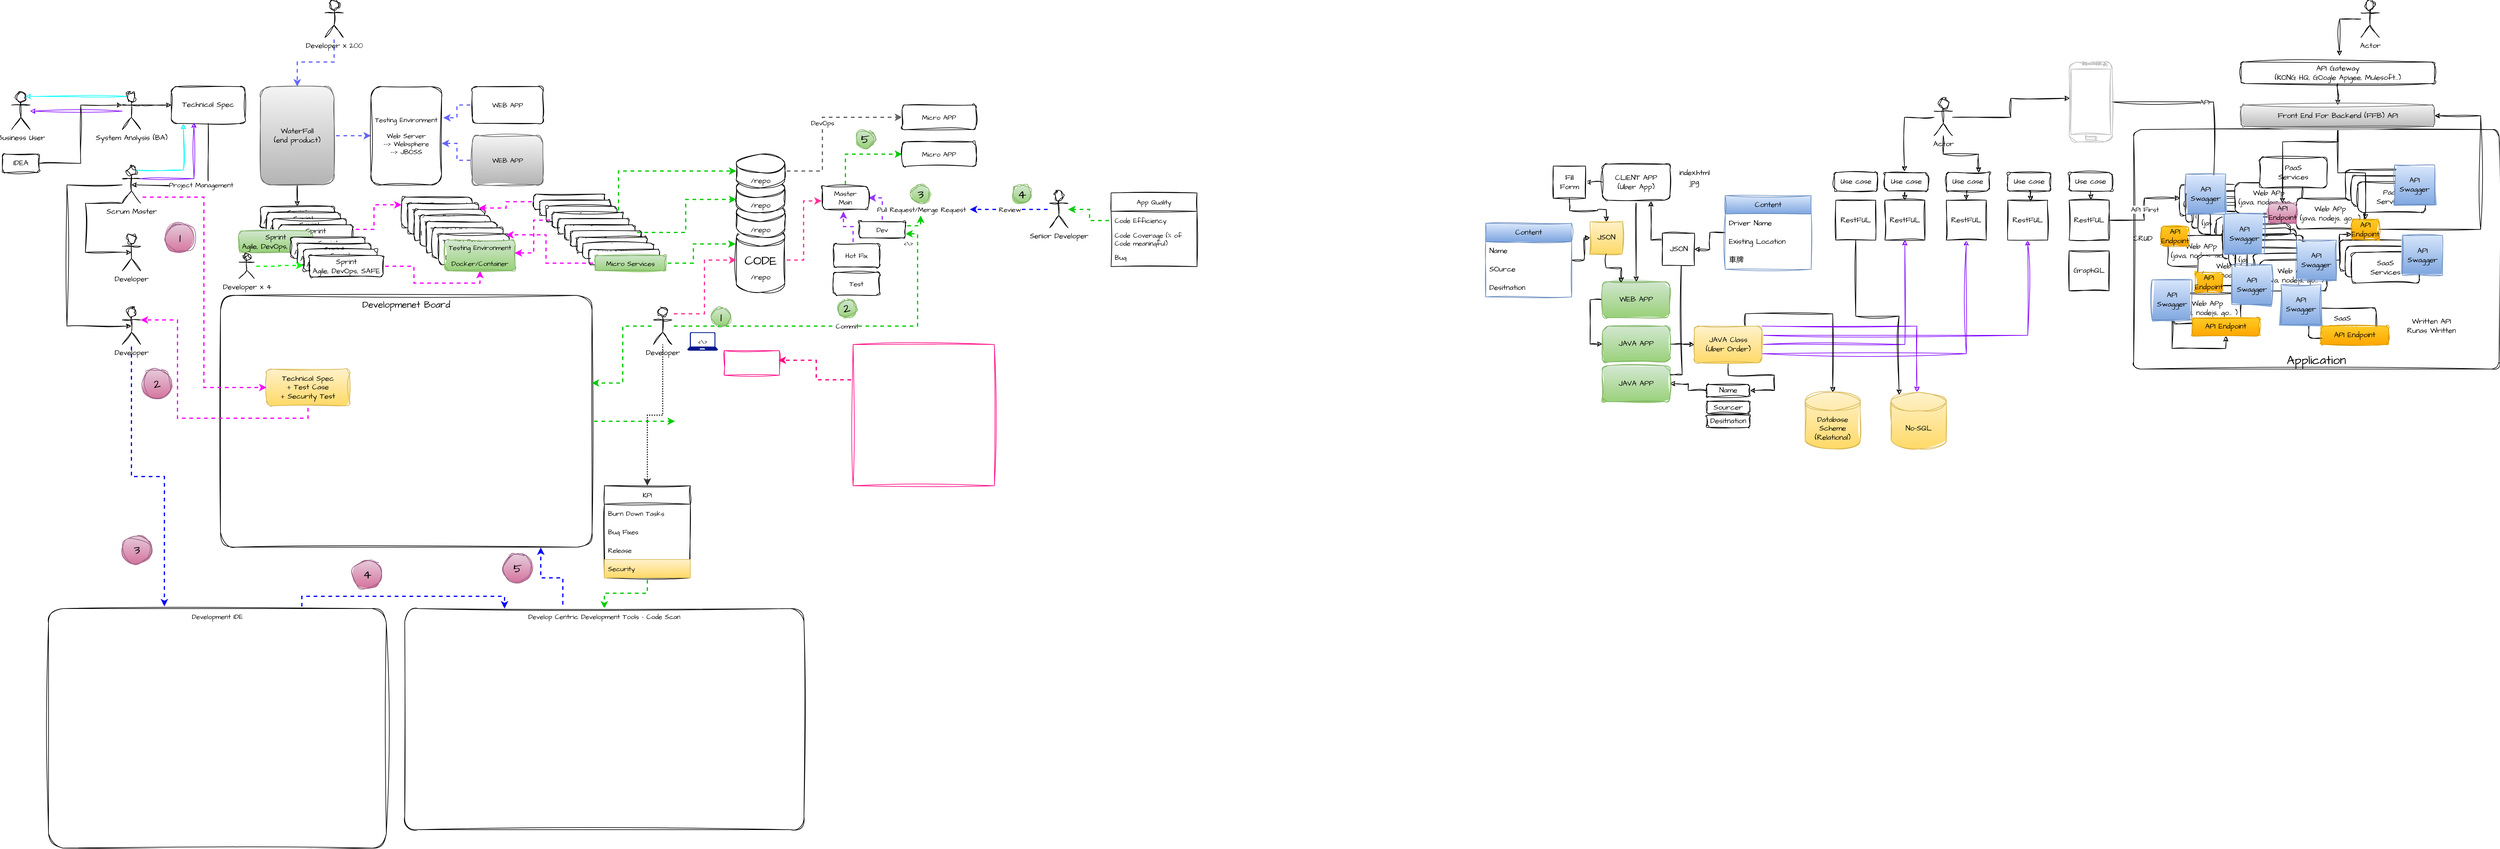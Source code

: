 <mxfile version="24.7.8" pages="2">
  <diagram name="Page-1" id="nH35pbkmyYW25VktIWmX">
    <mxGraphModel dx="2524" dy="2056" grid="1" gridSize="10" guides="1" tooltips="1" connect="1" arrows="1" fold="1" page="1" pageScale="1" pageWidth="850" pageHeight="1100" math="0" shadow="0">
      <root>
        <mxCell id="0" />
        <mxCell id="1" parent="0" />
        <mxCell id="B2GWp49fGdVUCg4b3a4x-126" value="Application" style="rounded=1;whiteSpace=wrap;html=1;sketch=1;hachureGap=4;jiggle=2;curveFitting=1;fontFamily=Architects Daughter;fontSource=https%3A%2F%2Ffonts.googleapis.com%2Fcss%3Ffamily%3DArchitects%2BDaughter;arcSize=3;verticalAlign=bottom;fontSize=20;" parent="1" vertex="1">
          <mxGeometry x="3355" y="100" width="595" height="390" as="geometry" />
        </mxCell>
        <mxCell id="Q26DxxAGz66dSkfhx3pj-1" value="Developer" style="shape=umlActor;verticalLabelPosition=bottom;verticalAlign=top;html=1;outlineConnect=0;sketch=1;hachureGap=4;jiggle=2;curveFitting=1;fontFamily=Architects Daughter;fontSource=https%3A%2F%2Ffonts.googleapis.com%2Fcss%3Ffamily%3DArchitects%2BDaughter;" parent="1" vertex="1">
          <mxGeometry x="80" y="270" width="30" height="60" as="geometry" />
        </mxCell>
        <mxCell id="Q26DxxAGz66dSkfhx3pj-2" value="Developer" style="shape=umlActor;verticalLabelPosition=bottom;verticalAlign=top;html=1;outlineConnect=0;sketch=1;hachureGap=4;jiggle=2;curveFitting=1;fontFamily=Architects Daughter;fontSource=https%3A%2F%2Ffonts.googleapis.com%2Fcss%3Ffamily%3DArchitects%2BDaughter;" parent="1" vertex="1">
          <mxGeometry x="80" y="390" width="30" height="60" as="geometry" />
        </mxCell>
        <mxCell id="Q26DxxAGz66dSkfhx3pj-3" value="Scrum Master" style="shape=umlActor;verticalLabelPosition=bottom;verticalAlign=top;html=1;outlineConnect=0;sketch=1;hachureGap=4;jiggle=2;curveFitting=1;fontFamily=Architects Daughter;fontSource=https%3A%2F%2Ffonts.googleapis.com%2Fcss%3Ffamily%3DArchitects%2BDaughter;" parent="1" vertex="1">
          <mxGeometry x="80" y="160" width="30" height="60" as="geometry" />
        </mxCell>
        <mxCell id="Q26DxxAGz66dSkfhx3pj-8" style="edgeStyle=orthogonalEdgeStyle;rounded=0;sketch=1;hachureGap=4;jiggle=2;curveFitting=1;orthogonalLoop=1;jettySize=auto;html=1;exitX=1;exitY=0.333;exitDx=0;exitDy=0;exitPerimeter=0;fontFamily=Architects Daughter;fontSource=https%3A%2F%2Ffonts.googleapis.com%2Fcss%3Ffamily%3DArchitects%2BDaughter;" parent="1" source="Q26DxxAGz66dSkfhx3pj-4" target="Q26DxxAGz66dSkfhx3pj-9" edge="1">
          <mxGeometry relative="1" as="geometry">
            <mxPoint x="200" y="60" as="targetPoint" />
          </mxGeometry>
        </mxCell>
        <mxCell id="Q26DxxAGz66dSkfhx3pj-17" style="edgeStyle=orthogonalEdgeStyle;rounded=0;sketch=1;hachureGap=4;jiggle=2;curveFitting=1;orthogonalLoop=1;jettySize=auto;html=1;fontFamily=Architects Daughter;fontSource=https%3A%2F%2Ffonts.googleapis.com%2Fcss%3Ffamily%3DArchitects%2BDaughter;strokeColor=#7F00FF;" parent="1" source="Q26DxxAGz66dSkfhx3pj-4" target="Q26DxxAGz66dSkfhx3pj-5" edge="1">
          <mxGeometry relative="1" as="geometry" />
        </mxCell>
        <mxCell id="Q26DxxAGz66dSkfhx3pj-4" value="System Analysis (BA)" style="shape=umlActor;verticalLabelPosition=bottom;verticalAlign=top;html=1;outlineConnect=0;sketch=1;hachureGap=4;jiggle=2;curveFitting=1;fontFamily=Architects Daughter;fontSource=https%3A%2F%2Ffonts.googleapis.com%2Fcss%3Ffamily%3DArchitects%2BDaughter;" parent="1" vertex="1">
          <mxGeometry x="80" y="40" width="30" height="60" as="geometry" />
        </mxCell>
        <mxCell id="Q26DxxAGz66dSkfhx3pj-5" value="Business User" style="shape=umlActor;verticalLabelPosition=bottom;verticalAlign=top;html=1;outlineConnect=0;sketch=1;hachureGap=4;jiggle=2;curveFitting=1;fontFamily=Architects Daughter;fontSource=https%3A%2F%2Ffonts.googleapis.com%2Fcss%3Ffamily%3DArchitects%2BDaughter;" parent="1" vertex="1">
          <mxGeometry x="-100" y="40" width="30" height="60" as="geometry" />
        </mxCell>
        <mxCell id="Q26DxxAGz66dSkfhx3pj-6" value="IDEA" style="rounded=1;whiteSpace=wrap;html=1;sketch=1;hachureGap=4;jiggle=2;curveFitting=1;fontFamily=Architects Daughter;fontSource=https%3A%2F%2Ffonts.googleapis.com%2Fcss%3Ffamily%3DArchitects%2BDaughter;" parent="1" vertex="1">
          <mxGeometry x="-115" y="140" width="60" height="30" as="geometry" />
        </mxCell>
        <mxCell id="Q26DxxAGz66dSkfhx3pj-7" style="edgeStyle=orthogonalEdgeStyle;rounded=0;sketch=1;hachureGap=4;jiggle=2;curveFitting=1;orthogonalLoop=1;jettySize=auto;html=1;entryX=0;entryY=0.333;entryDx=0;entryDy=0;entryPerimeter=0;fontFamily=Architects Daughter;fontSource=https%3A%2F%2Ffonts.googleapis.com%2Fcss%3Ffamily%3DArchitects%2BDaughter;" parent="1" source="Q26DxxAGz66dSkfhx3pj-6" target="Q26DxxAGz66dSkfhx3pj-4" edge="1">
          <mxGeometry relative="1" as="geometry" />
        </mxCell>
        <mxCell id="Q26DxxAGz66dSkfhx3pj-9" value="Technical Spec" style="rounded=1;whiteSpace=wrap;html=1;sketch=1;hachureGap=4;jiggle=2;curveFitting=1;fontFamily=Architects Daughter;fontSource=https%3A%2F%2Ffonts.googleapis.com%2Fcss%3Ffamily%3DArchitects%2BDaughter;" parent="1" vertex="1">
          <mxGeometry x="160" y="30" width="120" height="60" as="geometry" />
        </mxCell>
        <mxCell id="Q26DxxAGz66dSkfhx3pj-10" value="Project Management" style="edgeStyle=orthogonalEdgeStyle;rounded=0;sketch=1;hachureGap=4;jiggle=2;curveFitting=1;orthogonalLoop=1;jettySize=auto;html=1;entryX=0.5;entryY=0.5;entryDx=0;entryDy=0;entryPerimeter=0;fontFamily=Architects Daughter;fontSource=https%3A%2F%2Ffonts.googleapis.com%2Fcss%3Ffamily%3DArchitects%2BDaughter;exitX=0.5;exitY=1;exitDx=0;exitDy=0;" parent="1" source="Q26DxxAGz66dSkfhx3pj-9" target="Q26DxxAGz66dSkfhx3pj-3" edge="1">
          <mxGeometry relative="1" as="geometry">
            <Array as="points">
              <mxPoint x="220" y="190" />
            </Array>
          </mxGeometry>
        </mxCell>
        <mxCell id="Q26DxxAGz66dSkfhx3pj-11" style="edgeStyle=orthogonalEdgeStyle;rounded=0;sketch=1;hachureGap=4;jiggle=2;curveFitting=1;orthogonalLoop=1;jettySize=auto;html=1;entryX=0.5;entryY=0.5;entryDx=0;entryDy=0;entryPerimeter=0;fontFamily=Architects Daughter;fontSource=https%3A%2F%2Ffonts.googleapis.com%2Fcss%3Ffamily%3DArchitects%2BDaughter;exitX=0;exitY=1;exitDx=0;exitDy=0;exitPerimeter=0;" parent="1" source="Q26DxxAGz66dSkfhx3pj-3" target="Q26DxxAGz66dSkfhx3pj-1" edge="1">
          <mxGeometry relative="1" as="geometry">
            <Array as="points">
              <mxPoint x="20" y="220" />
              <mxPoint x="20" y="300" />
            </Array>
          </mxGeometry>
        </mxCell>
        <mxCell id="Q26DxxAGz66dSkfhx3pj-12" style="edgeStyle=orthogonalEdgeStyle;rounded=0;sketch=1;hachureGap=4;jiggle=2;curveFitting=1;orthogonalLoop=1;jettySize=auto;html=1;entryX=0.5;entryY=0.5;entryDx=0;entryDy=0;entryPerimeter=0;fontFamily=Architects Daughter;fontSource=https%3A%2F%2Ffonts.googleapis.com%2Fcss%3Ffamily%3DArchitects%2BDaughter;" parent="1" source="Q26DxxAGz66dSkfhx3pj-3" target="Q26DxxAGz66dSkfhx3pj-2" edge="1">
          <mxGeometry relative="1" as="geometry">
            <Array as="points">
              <mxPoint x="-10" y="190" />
              <mxPoint x="-10" y="420" />
            </Array>
          </mxGeometry>
        </mxCell>
        <mxCell id="Q26DxxAGz66dSkfhx3pj-15" style="edgeStyle=orthogonalEdgeStyle;rounded=0;sketch=1;hachureGap=4;jiggle=2;curveFitting=1;orthogonalLoop=1;jettySize=auto;html=1;exitX=0.5;exitY=1;exitDx=0;exitDy=0;entryX=0.5;entryY=0;entryDx=0;entryDy=0;fontFamily=Architects Daughter;fontSource=https%3A%2F%2Ffonts.googleapis.com%2Fcss%3Ffamily%3DArchitects%2BDaughter;" parent="1" source="Q26DxxAGz66dSkfhx3pj-13" target="Q26DxxAGz66dSkfhx3pj-14" edge="1">
          <mxGeometry relative="1" as="geometry" />
        </mxCell>
        <mxCell id="Q26DxxAGz66dSkfhx3pj-41" style="edgeStyle=orthogonalEdgeStyle;rounded=0;hachureGap=4;orthogonalLoop=1;jettySize=auto;html=1;exitX=1;exitY=0.5;exitDx=0;exitDy=0;entryX=0;entryY=0.5;entryDx=0;entryDy=0;dashed=1;strokeColor=#6666FF;strokeWidth=2;align=center;verticalAlign=middle;fontFamily=Architects Daughter;fontSource=https%3A%2F%2Ffonts.googleapis.com%2Fcss%3Ffamily%3DArchitects%2BDaughter;fontSize=11;fontColor=default;labelBackgroundColor=default;endArrow=classic;flowAnimation=1;" parent="1" source="Q26DxxAGz66dSkfhx3pj-13" target="Q26DxxAGz66dSkfhx3pj-36" edge="1">
          <mxGeometry relative="1" as="geometry" />
        </mxCell>
        <mxCell id="Q26DxxAGz66dSkfhx3pj-13" value="WaterFall&lt;br&gt;(end product)" style="rounded=1;whiteSpace=wrap;html=1;sketch=1;hachureGap=4;jiggle=2;curveFitting=1;fontFamily=Architects Daughter;fontSource=https%3A%2F%2Ffonts.googleapis.com%2Fcss%3Ffamily%3DArchitects%2BDaughter;fillColor=#f5f5f5;gradientColor=#b3b3b3;strokeColor=#666666;" parent="1" vertex="1">
          <mxGeometry x="305" y="30" width="120" height="160" as="geometry" />
        </mxCell>
        <mxCell id="Q26DxxAGz66dSkfhx3pj-14" value="Sprint&lt;br&gt;Agile, DevOps, SAFE" style="rounded=1;whiteSpace=wrap;html=1;sketch=1;hachureGap=4;jiggle=2;curveFitting=1;fontFamily=Architects Daughter;fontSource=https%3A%2F%2Ffonts.googleapis.com%2Fcss%3Ffamily%3DArchitects%2BDaughter;" parent="1" vertex="1">
          <mxGeometry x="305" y="225" width="120" height="35" as="geometry" />
        </mxCell>
        <mxCell id="Q26DxxAGz66dSkfhx3pj-16" style="edgeStyle=orthogonalEdgeStyle;rounded=0;sketch=1;hachureGap=4;jiggle=2;curveFitting=1;orthogonalLoop=1;jettySize=auto;html=1;exitX=1;exitY=0.333;exitDx=0;exitDy=0;exitPerimeter=0;entryX=0.306;entryY=0.976;entryDx=0;entryDy=0;entryPerimeter=0;fontFamily=Architects Daughter;fontSource=https%3A%2F%2Ffonts.googleapis.com%2Fcss%3Ffamily%3DArchitects%2BDaughter;strokeColor=#7F00FF;" parent="1" source="Q26DxxAGz66dSkfhx3pj-3" target="Q26DxxAGz66dSkfhx3pj-9" edge="1">
          <mxGeometry relative="1" as="geometry" />
        </mxCell>
        <mxCell id="Q26DxxAGz66dSkfhx3pj-18" value="Sprint&lt;br&gt;Agile, DevOps, SAFE" style="rounded=1;whiteSpace=wrap;html=1;sketch=1;hachureGap=4;jiggle=2;curveFitting=1;fontFamily=Architects Daughter;fontSource=https%3A%2F%2Ffonts.googleapis.com%2Fcss%3Ffamily%3DArchitects%2BDaughter;" parent="1" vertex="1">
          <mxGeometry x="315" y="235" width="120" height="35" as="geometry" />
        </mxCell>
        <mxCell id="Q26DxxAGz66dSkfhx3pj-43" style="edgeStyle=orthogonalEdgeStyle;rounded=0;hachureGap=4;orthogonalLoop=1;jettySize=auto;html=1;entryX=0;entryY=0.25;entryDx=0;entryDy=0;dashed=1;strokeColor=#FF00FF;strokeWidth=2;align=center;verticalAlign=middle;fontFamily=Architects Daughter;fontSource=https%3A%2F%2Ffonts.googleapis.com%2Fcss%3Ffamily%3DArchitects%2BDaughter;fontSize=11;fontColor=default;labelBackgroundColor=default;endArrow=classic;flowAnimation=1;" parent="1" source="Q26DxxAGz66dSkfhx3pj-19" target="Q26DxxAGz66dSkfhx3pj-42" edge="1">
          <mxGeometry relative="1" as="geometry" />
        </mxCell>
        <mxCell id="Q26DxxAGz66dSkfhx3pj-19" value="Sprint&lt;br&gt;Agile, DevOps, SAFE" style="rounded=1;whiteSpace=wrap;html=1;sketch=1;hachureGap=4;jiggle=2;curveFitting=1;fontFamily=Architects Daughter;fontSource=https%3A%2F%2Ffonts.googleapis.com%2Fcss%3Ffamily%3DArchitects%2BDaughter;" parent="1" vertex="1">
          <mxGeometry x="325" y="245" width="120" height="35" as="geometry" />
        </mxCell>
        <mxCell id="Q26DxxAGz66dSkfhx3pj-20" value="Sprint&lt;br&gt;Agile, DevOps, SAFE" style="rounded=1;whiteSpace=wrap;html=1;sketch=1;hachureGap=4;jiggle=2;curveFitting=1;fontFamily=Architects Daughter;fontSource=https%3A%2F%2Ffonts.googleapis.com%2Fcss%3Ffamily%3DArchitects%2BDaughter;" parent="1" vertex="1">
          <mxGeometry x="335" y="255" width="120" height="35" as="geometry" />
        </mxCell>
        <mxCell id="Q26DxxAGz66dSkfhx3pj-21" value="Sprint&lt;br&gt;Agile, DevOps, SAFE" style="rounded=1;whiteSpace=wrap;html=1;sketch=1;hachureGap=4;jiggle=2;curveFitting=1;fontFamily=Architects Daughter;fontSource=https%3A%2F%2Ffonts.googleapis.com%2Fcss%3Ffamily%3DArchitects%2BDaughter;fillColor=#d5e8d4;gradientColor=#97d077;strokeColor=#82b366;labelBackgroundColor=none;" parent="1" vertex="1">
          <mxGeometry x="270" y="265" width="120" height="35" as="geometry" />
        </mxCell>
        <mxCell id="Q26DxxAGz66dSkfhx3pj-22" value="Sprint&lt;br&gt;Agile, DevOps, SAFE" style="rounded=1;whiteSpace=wrap;html=1;sketch=1;hachureGap=4;jiggle=2;curveFitting=1;fontFamily=Architects Daughter;fontSource=https%3A%2F%2Ffonts.googleapis.com%2Fcss%3Ffamily%3DArchitects%2BDaughter;" parent="1" vertex="1">
          <mxGeometry x="355" y="275" width="120" height="35" as="geometry" />
        </mxCell>
        <mxCell id="Q26DxxAGz66dSkfhx3pj-23" value="Sprint&lt;br&gt;Agile, DevOps, SAFE" style="rounded=1;whiteSpace=wrap;html=1;sketch=1;hachureGap=4;jiggle=2;curveFitting=1;fontFamily=Architects Daughter;fontSource=https%3A%2F%2Ffonts.googleapis.com%2Fcss%3Ffamily%3DArchitects%2BDaughter;" parent="1" vertex="1">
          <mxGeometry x="365" y="285" width="120" height="35" as="geometry" />
        </mxCell>
        <mxCell id="Q26DxxAGz66dSkfhx3pj-24" value="Sprint&lt;br&gt;Agile, DevOps, SAFE" style="rounded=1;whiteSpace=wrap;html=1;sketch=1;hachureGap=4;jiggle=2;curveFitting=1;fontFamily=Architects Daughter;fontSource=https%3A%2F%2Ffonts.googleapis.com%2Fcss%3Ffamily%3DArchitects%2BDaughter;" parent="1" vertex="1">
          <mxGeometry x="375" y="295" width="120" height="35" as="geometry" />
        </mxCell>
        <mxCell id="Q26DxxAGz66dSkfhx3pj-51" style="edgeStyle=orthogonalEdgeStyle;rounded=0;hachureGap=4;orthogonalLoop=1;jettySize=auto;html=1;dashed=1;strokeColor=#FF00FF;strokeWidth=2;align=center;verticalAlign=middle;fontFamily=Architects Daughter;fontSource=https%3A%2F%2Ffonts.googleapis.com%2Fcss%3Ffamily%3DArchitects%2BDaughter;fontSize=11;fontColor=default;labelBackgroundColor=default;endArrow=classic;flowAnimation=1;entryX=0.5;entryY=1;entryDx=0;entryDy=0;" parent="1" source="Q26DxxAGz66dSkfhx3pj-25" target="Q26DxxAGz66dSkfhx3pj-50" edge="1">
          <mxGeometry relative="1" as="geometry" />
        </mxCell>
        <mxCell id="Q26DxxAGz66dSkfhx3pj-25" value="Sprint&lt;br&gt;Agile, DevOps, SAFE" style="rounded=1;whiteSpace=wrap;html=1;sketch=1;hachureGap=4;jiggle=2;curveFitting=1;fontFamily=Architects Daughter;fontSource=https%3A%2F%2Ffonts.googleapis.com%2Fcss%3Ffamily%3DArchitects%2BDaughter;" parent="1" vertex="1">
          <mxGeometry x="385" y="305" width="120" height="35" as="geometry" />
        </mxCell>
        <mxCell id="Q26DxxAGz66dSkfhx3pj-26" style="edgeStyle=orthogonalEdgeStyle;rounded=0;sketch=1;hachureGap=4;jiggle=2;curveFitting=1;orthogonalLoop=1;jettySize=auto;html=1;exitX=0.75;exitY=0.1;exitDx=0;exitDy=0;exitPerimeter=0;entryX=0.163;entryY=1.014;entryDx=0;entryDy=0;entryPerimeter=0;fontFamily=Architects Daughter;fontSource=https%3A%2F%2Ffonts.googleapis.com%2Fcss%3Ffamily%3DArchitects%2BDaughter;strokeColor=#00FFFF;" parent="1" source="Q26DxxAGz66dSkfhx3pj-3" target="Q26DxxAGz66dSkfhx3pj-9" edge="1">
          <mxGeometry relative="1" as="geometry" />
        </mxCell>
        <mxCell id="Q26DxxAGz66dSkfhx3pj-28" style="edgeStyle=orthogonalEdgeStyle;rounded=0;sketch=1;hachureGap=4;jiggle=2;curveFitting=1;orthogonalLoop=1;jettySize=auto;html=1;exitX=0.25;exitY=0.1;exitDx=0;exitDy=0;exitPerimeter=0;entryX=0.75;entryY=0.1;entryDx=0;entryDy=0;entryPerimeter=0;fontFamily=Architects Daughter;fontSource=https%3A%2F%2Ffonts.googleapis.com%2Fcss%3Ffamily%3DArchitects%2BDaughter;fillColor=#dae8fc;gradientColor=#7ea6e0;strokeColor=#00FFFF;" parent="1" source="Q26DxxAGz66dSkfhx3pj-4" target="Q26DxxAGz66dSkfhx3pj-5" edge="1">
          <mxGeometry relative="1" as="geometry" />
        </mxCell>
        <mxCell id="Q26DxxAGz66dSkfhx3pj-72" style="edgeStyle=orthogonalEdgeStyle;rounded=0;hachureGap=4;orthogonalLoop=1;jettySize=auto;html=1;dashed=1;strokeColor=#00CC00;strokeWidth=2;align=center;verticalAlign=middle;fontFamily=Architects Daughter;fontSource=https%3A%2F%2Ffonts.googleapis.com%2Fcss%3Ffamily%3DArchitects%2BDaughter;fontSize=11;fontColor=default;labelBackgroundColor=default;endArrow=classic;flowAnimation=1;" parent="1" source="Q26DxxAGz66dSkfhx3pj-30" target="Q26DxxAGz66dSkfhx3pj-71" edge="1">
          <mxGeometry relative="1" as="geometry" />
        </mxCell>
        <mxCell id="Q26DxxAGz66dSkfhx3pj-30" value="Developmenet Board" style="rounded=1;whiteSpace=wrap;html=1;sketch=1;hachureGap=4;jiggle=2;curveFitting=1;fontFamily=Architects Daughter;fontSource=https%3A%2F%2Ffonts.googleapis.com%2Fcss%3Ffamily%3DArchitects%2BDaughter;arcSize=6;verticalAlign=top;fontSize=15;" parent="1" vertex="1">
          <mxGeometry x="240" y="370" width="605" height="410" as="geometry" />
        </mxCell>
        <mxCell id="2GGadmG2Hr-8ba0pzsTH-3" style="edgeStyle=orthogonalEdgeStyle;rounded=0;hachureGap=4;orthogonalLoop=1;jettySize=auto;html=1;entryX=0.343;entryY=-0.009;entryDx=0;entryDy=0;dashed=1;strokeColor=#0000FF;strokeWidth=2;align=center;verticalAlign=middle;fontFamily=Architects Daughter;fontSource=https%3A%2F%2Ffonts.googleapis.com%2Fcss%3Ffamily%3DArchitects%2BDaughter;fontSize=11;fontColor=default;labelBackgroundColor=default;endArrow=classic;flowAnimation=1;entryPerimeter=0;" parent="1" source="Q26DxxAGz66dSkfhx3pj-2" target="2GGadmG2Hr-8ba0pzsTH-1" edge="1">
          <mxGeometry relative="1" as="geometry" />
        </mxCell>
        <mxCell id="Q26DxxAGz66dSkfhx3pj-31" value="" style="shape=image;verticalLabelPosition=bottom;labelBackgroundColor=default;verticalAlign=top;aspect=fixed;imageAspect=0;image=https://images.ctfassets.net/rz1oowkt5gyp/4kCNudjaBYj90CGgG7Lict/cbafa67336b2007278f50d99ceabfb22/Boards_2x.png;" parent="1" vertex="1">
          <mxGeometry x="260" y="406.48" width="566.39" height="353.52" as="geometry" />
        </mxCell>
        <mxCell id="Q26DxxAGz66dSkfhx3pj-32" value="Technical Spec&lt;br&gt;+ Test Case&lt;br&gt;+ Security Test" style="rounded=1;whiteSpace=wrap;html=1;sketch=1;hachureGap=4;jiggle=2;curveFitting=1;fontFamily=Architects Daughter;fontSource=https%3A%2F%2Ffonts.googleapis.com%2Fcss%3Ffamily%3DArchitects%2BDaughter;fillColor=#fff2cc;gradientColor=#ffd966;strokeColor=#d6b656;" parent="1" vertex="1">
          <mxGeometry x="315" y="490" width="135" height="60" as="geometry" />
        </mxCell>
        <mxCell id="Q26DxxAGz66dSkfhx3pj-33" style="edgeStyle=orthogonalEdgeStyle;rounded=0;hachureGap=4;orthogonalLoop=1;jettySize=auto;html=1;entryX=0;entryY=0.5;entryDx=0;entryDy=0;fontFamily=Architects Daughter;fontSource=https%3A%2F%2Ffonts.googleapis.com%2Fcss%3Ffamily%3DArchitects%2BDaughter;flowAnimation=1;dashed=1;strokeWidth=2;strokeColor=#FF00FF;" parent="1" source="Q26DxxAGz66dSkfhx3pj-3" target="Q26DxxAGz66dSkfhx3pj-32" edge="1">
          <mxGeometry relative="1" as="geometry">
            <Array as="points">
              <mxPoint x="213" y="210" />
              <mxPoint x="213" y="520" />
            </Array>
          </mxGeometry>
        </mxCell>
        <mxCell id="Q26DxxAGz66dSkfhx3pj-35" style="edgeStyle=orthogonalEdgeStyle;rounded=0;hachureGap=4;orthogonalLoop=1;jettySize=auto;html=1;exitX=0.5;exitY=1;exitDx=0;exitDy=0;entryX=1;entryY=0.333;entryDx=0;entryDy=0;entryPerimeter=0;dashed=1;strokeColor=#FF00FF;strokeWidth=2;align=center;verticalAlign=middle;fontFamily=Architects Daughter;fontSource=https%3A%2F%2Ffonts.googleapis.com%2Fcss%3Ffamily%3DArchitects%2BDaughter;fontSize=11;fontColor=default;labelBackgroundColor=default;endArrow=classic;flowAnimation=1;" parent="1" source="Q26DxxAGz66dSkfhx3pj-32" target="Q26DxxAGz66dSkfhx3pj-2" edge="1">
          <mxGeometry relative="1" as="geometry">
            <Array as="points">
              <mxPoint x="383" y="570" />
              <mxPoint x="170" y="570" />
              <mxPoint x="170" y="410" />
            </Array>
          </mxGeometry>
        </mxCell>
        <mxCell id="Q26DxxAGz66dSkfhx3pj-36" value="Testing Environment&lt;div&gt;&lt;br&gt;Web Server&lt;br&gt;--&amp;gt; Websphere&lt;br&gt;--&amp;gt; JBOSS&lt;/div&gt;" style="rounded=1;whiteSpace=wrap;html=1;sketch=1;hachureGap=4;jiggle=2;curveFitting=1;fontFamily=Architects Daughter;fontSource=https%3A%2F%2Ffonts.googleapis.com%2Fcss%3Ffamily%3DArchitects%2BDaughter;fontSize=11;fontColor=default;labelBackgroundColor=default;" parent="1" vertex="1">
          <mxGeometry x="485" y="30" width="115" height="160" as="geometry" />
        </mxCell>
        <mxCell id="Q26DxxAGz66dSkfhx3pj-39" style="edgeStyle=orthogonalEdgeStyle;rounded=0;hachureGap=4;orthogonalLoop=1;jettySize=auto;html=1;dashed=1;strokeColor=#6666FF;strokeWidth=2;align=center;verticalAlign=middle;fontFamily=Architects Daughter;fontSource=https%3A%2F%2Ffonts.googleapis.com%2Fcss%3Ffamily%3DArchitects%2BDaughter;fontSize=11;fontColor=default;labelBackgroundColor=default;endArrow=classic;flowAnimation=1;entryX=1.022;entryY=0.317;entryDx=0;entryDy=0;entryPerimeter=0;" parent="1" source="Q26DxxAGz66dSkfhx3pj-37" target="Q26DxxAGz66dSkfhx3pj-36" edge="1">
          <mxGeometry relative="1" as="geometry" />
        </mxCell>
        <mxCell id="Q26DxxAGz66dSkfhx3pj-37" value="WEB APP" style="rounded=1;whiteSpace=wrap;html=1;sketch=1;hachureGap=4;jiggle=2;curveFitting=1;fontFamily=Architects Daughter;fontSource=https%3A%2F%2Ffonts.googleapis.com%2Fcss%3Ffamily%3DArchitects%2BDaughter;fontSize=11;fontColor=default;labelBackgroundColor=default;" parent="1" vertex="1">
          <mxGeometry x="650" y="30" width="115" height="60" as="geometry" />
        </mxCell>
        <mxCell id="Q26DxxAGz66dSkfhx3pj-38" value="WEB APP" style="rounded=1;whiteSpace=wrap;html=1;sketch=1;hachureGap=4;jiggle=2;curveFitting=1;fontFamily=Architects Daughter;fontSource=https%3A%2F%2Ffonts.googleapis.com%2Fcss%3Ffamily%3DArchitects%2BDaughter;fontSize=11;labelBackgroundColor=none;fillColor=#f5f5f5;gradientColor=#b3b3b3;strokeColor=#666666;" parent="1" vertex="1">
          <mxGeometry x="650" y="110" width="115" height="80" as="geometry" />
        </mxCell>
        <mxCell id="Q26DxxAGz66dSkfhx3pj-40" style="edgeStyle=orthogonalEdgeStyle;rounded=0;hachureGap=4;orthogonalLoop=1;jettySize=auto;html=1;entryX=1.001;entryY=0.578;entryDx=0;entryDy=0;entryPerimeter=0;dashed=1;strokeColor=#6666FF;strokeWidth=2;align=center;verticalAlign=middle;fontFamily=Architects Daughter;fontSource=https%3A%2F%2Ffonts.googleapis.com%2Fcss%3Ffamily%3DArchitects%2BDaughter;fontSize=11;fontColor=default;labelBackgroundColor=default;endArrow=classic;flowAnimation=1;" parent="1" source="Q26DxxAGz66dSkfhx3pj-38" target="Q26DxxAGz66dSkfhx3pj-36" edge="1">
          <mxGeometry relative="1" as="geometry" />
        </mxCell>
        <mxCell id="Q26DxxAGz66dSkfhx3pj-42" value="Testing Environment&lt;div&gt;&lt;br&gt;Docker/Container&lt;/div&gt;" style="rounded=1;whiteSpace=wrap;html=1;sketch=1;hachureGap=4;jiggle=2;curveFitting=1;fontFamily=Architects Daughter;fontSource=https%3A%2F%2Ffonts.googleapis.com%2Fcss%3Ffamily%3DArchitects%2BDaughter;fontSize=11;fontColor=default;labelBackgroundColor=default;" parent="1" vertex="1">
          <mxGeometry x="535" y="210" width="115" height="50" as="geometry" />
        </mxCell>
        <mxCell id="Q26DxxAGz66dSkfhx3pj-44" value="Testing Environment&lt;div&gt;&lt;br&gt;Docker/Container&lt;/div&gt;" style="rounded=1;whiteSpace=wrap;html=1;sketch=1;hachureGap=4;jiggle=2;curveFitting=1;fontFamily=Architects Daughter;fontSource=https%3A%2F%2Ffonts.googleapis.com%2Fcss%3Ffamily%3DArchitects%2BDaughter;fontSize=11;fontColor=default;labelBackgroundColor=default;" parent="1" vertex="1">
          <mxGeometry x="545" y="220" width="115" height="50" as="geometry" />
        </mxCell>
        <mxCell id="Q26DxxAGz66dSkfhx3pj-45" value="Testing Environment&lt;div&gt;&lt;br&gt;Docker/Container&lt;/div&gt;" style="rounded=1;whiteSpace=wrap;html=1;sketch=1;hachureGap=4;jiggle=2;curveFitting=1;fontFamily=Architects Daughter;fontSource=https%3A%2F%2Ffonts.googleapis.com%2Fcss%3Ffamily%3DArchitects%2BDaughter;fontSize=11;fontColor=default;labelBackgroundColor=default;" parent="1" vertex="1">
          <mxGeometry x="555" y="230" width="115" height="50" as="geometry" />
        </mxCell>
        <mxCell id="Q26DxxAGz66dSkfhx3pj-46" value="Testing Environment&lt;div&gt;&lt;br&gt;Docker/Container&lt;/div&gt;" style="rounded=1;whiteSpace=wrap;html=1;sketch=1;hachureGap=4;jiggle=2;curveFitting=1;fontFamily=Architects Daughter;fontSource=https%3A%2F%2Ffonts.googleapis.com%2Fcss%3Ffamily%3DArchitects%2BDaughter;fontSize=11;fontColor=default;labelBackgroundColor=default;" parent="1" vertex="1">
          <mxGeometry x="565" y="240" width="115" height="50" as="geometry" />
        </mxCell>
        <mxCell id="Q26DxxAGz66dSkfhx3pj-47" value="Testing Environment&lt;div&gt;&lt;br&gt;Docker/Container&lt;/div&gt;" style="rounded=1;whiteSpace=wrap;html=1;sketch=1;hachureGap=4;jiggle=2;curveFitting=1;fontFamily=Architects Daughter;fontSource=https%3A%2F%2Ffonts.googleapis.com%2Fcss%3Ffamily%3DArchitects%2BDaughter;fontSize=11;fontColor=default;labelBackgroundColor=default;" parent="1" vertex="1">
          <mxGeometry x="575" y="250" width="115" height="50" as="geometry" />
        </mxCell>
        <mxCell id="Q26DxxAGz66dSkfhx3pj-48" value="Testing Environment&lt;div&gt;&lt;br&gt;Docker/Container&lt;/div&gt;" style="rounded=1;whiteSpace=wrap;html=1;sketch=1;hachureGap=4;jiggle=2;curveFitting=1;fontFamily=Architects Daughter;fontSource=https%3A%2F%2Ffonts.googleapis.com%2Fcss%3Ffamily%3DArchitects%2BDaughter;fontSize=11;fontColor=default;labelBackgroundColor=default;" parent="1" vertex="1">
          <mxGeometry x="585" y="260" width="115" height="50" as="geometry" />
        </mxCell>
        <mxCell id="Q26DxxAGz66dSkfhx3pj-49" value="Testing Environment&lt;div&gt;&lt;br&gt;Docker/Container&lt;/div&gt;" style="rounded=1;whiteSpace=wrap;html=1;sketch=1;hachureGap=4;jiggle=2;curveFitting=1;fontFamily=Architects Daughter;fontSource=https%3A%2F%2Ffonts.googleapis.com%2Fcss%3Ffamily%3DArchitects%2BDaughter;fontSize=11;fontColor=default;labelBackgroundColor=default;" parent="1" vertex="1">
          <mxGeometry x="595" y="270" width="115" height="50" as="geometry" />
        </mxCell>
        <mxCell id="Q26DxxAGz66dSkfhx3pj-50" value="Testing Environment&lt;div&gt;&lt;br&gt;Docker/Container&lt;/div&gt;" style="rounded=1;whiteSpace=wrap;html=1;sketch=1;hachureGap=4;jiggle=2;curveFitting=1;fontFamily=Architects Daughter;fontSource=https%3A%2F%2Ffonts.googleapis.com%2Fcss%3Ffamily%3DArchitects%2BDaughter;fontSize=11;labelBackgroundColor=none;fillColor=#d5e8d4;gradientColor=#97d077;strokeColor=#82b366;" parent="1" vertex="1">
          <mxGeometry x="605" y="280" width="115" height="50" as="geometry" />
        </mxCell>
        <mxCell id="Q26DxxAGz66dSkfhx3pj-52" value="Micro Services" style="rounded=1;whiteSpace=wrap;html=1;sketch=1;hachureGap=4;jiggle=2;curveFitting=1;fontFamily=Architects Daughter;fontSource=https%3A%2F%2Ffonts.googleapis.com%2Fcss%3Ffamily%3DArchitects%2BDaughter;fontSize=11;fontColor=default;labelBackgroundColor=default;" parent="1" vertex="1">
          <mxGeometry x="750" y="205" width="115" height="25" as="geometry" />
        </mxCell>
        <mxCell id="Q26DxxAGz66dSkfhx3pj-53" value="Micro Services" style="rounded=1;whiteSpace=wrap;html=1;sketch=1;hachureGap=4;jiggle=2;curveFitting=1;fontFamily=Architects Daughter;fontSource=https%3A%2F%2Ffonts.googleapis.com%2Fcss%3Ffamily%3DArchitects%2BDaughter;fontSize=11;fontColor=default;labelBackgroundColor=default;" parent="1" vertex="1">
          <mxGeometry x="760" y="215" width="115" height="25" as="geometry" />
        </mxCell>
        <mxCell id="Q26DxxAGz66dSkfhx3pj-54" value="Micro Services" style="rounded=1;whiteSpace=wrap;html=1;sketch=1;hachureGap=4;jiggle=2;curveFitting=1;fontFamily=Architects Daughter;fontSource=https%3A%2F%2Ffonts.googleapis.com%2Fcss%3Ffamily%3DArchitects%2BDaughter;fontSize=11;fontColor=default;labelBackgroundColor=default;" parent="1" vertex="1">
          <mxGeometry x="770" y="225" width="115" height="25" as="geometry" />
        </mxCell>
        <mxCell id="Q26DxxAGz66dSkfhx3pj-55" value="Micro Services" style="rounded=1;whiteSpace=wrap;html=1;sketch=1;hachureGap=4;jiggle=2;curveFitting=1;fontFamily=Architects Daughter;fontSource=https%3A%2F%2Ffonts.googleapis.com%2Fcss%3Ffamily%3DArchitects%2BDaughter;fontSize=11;fontColor=default;labelBackgroundColor=default;" parent="1" vertex="1">
          <mxGeometry x="780" y="235" width="115" height="25" as="geometry" />
        </mxCell>
        <mxCell id="Q26DxxAGz66dSkfhx3pj-56" value="Micro Services" style="rounded=1;whiteSpace=wrap;html=1;sketch=1;hachureGap=4;jiggle=2;curveFitting=1;fontFamily=Architects Daughter;fontSource=https%3A%2F%2Ffonts.googleapis.com%2Fcss%3Ffamily%3DArchitects%2BDaughter;fontSize=11;fontColor=default;labelBackgroundColor=default;" parent="1" vertex="1">
          <mxGeometry x="790" y="245" width="115" height="25" as="geometry" />
        </mxCell>
        <mxCell id="Q26DxxAGz66dSkfhx3pj-57" value="Micro Services" style="rounded=1;whiteSpace=wrap;html=1;sketch=1;hachureGap=4;jiggle=2;curveFitting=1;fontFamily=Architects Daughter;fontSource=https%3A%2F%2Ffonts.googleapis.com%2Fcss%3Ffamily%3DArchitects%2BDaughter;fontSize=11;fontColor=default;labelBackgroundColor=default;" parent="1" vertex="1">
          <mxGeometry x="800" y="255" width="115" height="25" as="geometry" />
        </mxCell>
        <mxCell id="Q26DxxAGz66dSkfhx3pj-58" value="Micro Services" style="rounded=1;whiteSpace=wrap;html=1;sketch=1;hachureGap=4;jiggle=2;curveFitting=1;fontFamily=Architects Daughter;fontSource=https%3A%2F%2Ffonts.googleapis.com%2Fcss%3Ffamily%3DArchitects%2BDaughter;fontSize=11;fontColor=default;labelBackgroundColor=default;" parent="1" vertex="1">
          <mxGeometry x="810" y="265" width="115" height="25" as="geometry" />
        </mxCell>
        <mxCell id="Q26DxxAGz66dSkfhx3pj-59" value="Micro Services" style="rounded=1;whiteSpace=wrap;html=1;sketch=1;hachureGap=4;jiggle=2;curveFitting=1;fontFamily=Architects Daughter;fontSource=https%3A%2F%2Ffonts.googleapis.com%2Fcss%3Ffamily%3DArchitects%2BDaughter;fontSize=11;fontColor=default;labelBackgroundColor=default;" parent="1" vertex="1">
          <mxGeometry x="820" y="275" width="115" height="25" as="geometry" />
        </mxCell>
        <mxCell id="Q26DxxAGz66dSkfhx3pj-60" value="Micro Services" style="rounded=1;whiteSpace=wrap;html=1;sketch=1;hachureGap=4;jiggle=2;curveFitting=1;fontFamily=Architects Daughter;fontSource=https%3A%2F%2Ffonts.googleapis.com%2Fcss%3Ffamily%3DArchitects%2BDaughter;fontSize=11;fontColor=default;labelBackgroundColor=default;" parent="1" vertex="1">
          <mxGeometry x="830" y="285" width="115" height="25" as="geometry" />
        </mxCell>
        <mxCell id="Q26DxxAGz66dSkfhx3pj-61" value="Micro Services" style="rounded=1;whiteSpace=wrap;html=1;sketch=1;hachureGap=4;jiggle=2;curveFitting=1;fontFamily=Architects Daughter;fontSource=https%3A%2F%2Ffonts.googleapis.com%2Fcss%3Ffamily%3DArchitects%2BDaughter;fontSize=11;fontColor=default;labelBackgroundColor=default;" parent="1" vertex="1">
          <mxGeometry x="840" y="295" width="115" height="25" as="geometry" />
        </mxCell>
        <mxCell id="Q26DxxAGz66dSkfhx3pj-62" value="Micro Services" style="rounded=1;whiteSpace=wrap;html=1;sketch=1;hachureGap=4;jiggle=2;curveFitting=1;fontFamily=Architects Daughter;fontSource=https%3A%2F%2Ffonts.googleapis.com%2Fcss%3Ffamily%3DArchitects%2BDaughter;fontSize=11;labelBackgroundColor=none;fillColor=#d5e8d4;gradientColor=#97d077;strokeColor=#82b366;" parent="1" vertex="1">
          <mxGeometry x="850" y="305" width="115" height="25" as="geometry" />
        </mxCell>
        <mxCell id="Q26DxxAGz66dSkfhx3pj-63" style="edgeStyle=orthogonalEdgeStyle;rounded=0;hachureGap=4;orthogonalLoop=1;jettySize=auto;html=1;exitX=0;exitY=0.5;exitDx=0;exitDy=0;entryX=1.004;entryY=0.155;entryDx=0;entryDy=0;entryPerimeter=0;dashed=1;strokeColor=#FF00FF;strokeWidth=2;align=center;verticalAlign=middle;fontFamily=Architects Daughter;fontSource=https%3A%2F%2Ffonts.googleapis.com%2Fcss%3Ffamily%3DArchitects%2BDaughter;fontSize=11;fontColor=default;labelBackgroundColor=default;endArrow=classic;flowAnimation=1;" parent="1" source="Q26DxxAGz66dSkfhx3pj-52" target="Q26DxxAGz66dSkfhx3pj-44" edge="1">
          <mxGeometry relative="1" as="geometry" />
        </mxCell>
        <mxCell id="Q26DxxAGz66dSkfhx3pj-64" style="edgeStyle=orthogonalEdgeStyle;rounded=0;hachureGap=4;orthogonalLoop=1;jettySize=auto;html=1;exitX=0;exitY=0.5;exitDx=0;exitDy=0;entryX=0.99;entryY=0.418;entryDx=0;entryDy=0;entryPerimeter=0;dashed=1;strokeColor=#FF00FF;strokeWidth=2;align=center;verticalAlign=middle;fontFamily=Architects Daughter;fontSource=https%3A%2F%2Ffonts.googleapis.com%2Fcss%3Ffamily%3DArchitects%2BDaughter;fontSize=11;fontColor=default;labelBackgroundColor=default;endArrow=classic;flowAnimation=1;" parent="1" source="Q26DxxAGz66dSkfhx3pj-55" target="Q26DxxAGz66dSkfhx3pj-50" edge="1">
          <mxGeometry relative="1" as="geometry">
            <Array as="points">
              <mxPoint x="750" y="248" />
              <mxPoint x="750" y="301" />
            </Array>
          </mxGeometry>
        </mxCell>
        <mxCell id="Q26DxxAGz66dSkfhx3pj-65" style="edgeStyle=orthogonalEdgeStyle;rounded=0;hachureGap=4;orthogonalLoop=1;jettySize=auto;html=1;exitX=0;exitY=0.5;exitDx=0;exitDy=0;entryX=0.958;entryY=0.028;entryDx=0;entryDy=0;entryPerimeter=0;dashed=1;strokeColor=#FF00FF;strokeWidth=2;align=center;verticalAlign=middle;fontFamily=Architects Daughter;fontSource=https%3A%2F%2Ffonts.googleapis.com%2Fcss%3Ffamily%3DArchitects%2BDaughter;fontSize=11;fontColor=default;labelBackgroundColor=default;endArrow=classic;flowAnimation=1;" parent="1" source="Q26DxxAGz66dSkfhx3pj-62" target="Q26DxxAGz66dSkfhx3pj-49" edge="1">
          <mxGeometry relative="1" as="geometry">
            <Array as="points">
              <mxPoint x="770" y="318" />
              <mxPoint x="770" y="271" />
            </Array>
          </mxGeometry>
        </mxCell>
        <mxCell id="Q26DxxAGz66dSkfhx3pj-67" style="edgeStyle=orthogonalEdgeStyle;rounded=0;hachureGap=4;orthogonalLoop=1;jettySize=auto;html=1;dashed=1;strokeColor=#6666FF;strokeWidth=2;align=center;verticalAlign=middle;fontFamily=Architects Daughter;fontSource=https%3A%2F%2Ffonts.googleapis.com%2Fcss%3Ffamily%3DArchitects%2BDaughter;fontSize=11;fontColor=default;labelBackgroundColor=default;endArrow=classic;flowAnimation=1;" parent="1" source="Q26DxxAGz66dSkfhx3pj-66" target="Q26DxxAGz66dSkfhx3pj-13" edge="1">
          <mxGeometry relative="1" as="geometry" />
        </mxCell>
        <mxCell id="Q26DxxAGz66dSkfhx3pj-66" value="Developer x 200" style="shape=umlActor;verticalLabelPosition=bottom;verticalAlign=top;html=1;outlineConnect=0;sketch=1;hachureGap=4;jiggle=2;curveFitting=1;fontFamily=Architects Daughter;fontSource=https%3A%2F%2Ffonts.googleapis.com%2Fcss%3Ffamily%3DArchitects%2BDaughter;" parent="1" vertex="1">
          <mxGeometry x="410" y="-110" width="30" height="60" as="geometry" />
        </mxCell>
        <mxCell id="Q26DxxAGz66dSkfhx3pj-70" style="edgeStyle=orthogonalEdgeStyle;rounded=0;hachureGap=4;orthogonalLoop=1;jettySize=auto;html=1;entryX=0;entryY=0.75;entryDx=0;entryDy=0;dashed=1;strokeColor=#00FF00;strokeWidth=2;align=center;verticalAlign=middle;fontFamily=Architects Daughter;fontSource=https%3A%2F%2Ffonts.googleapis.com%2Fcss%3Ffamily%3DArchitects%2BDaughter;fontSize=11;fontColor=default;labelBackgroundColor=default;endArrow=classic;flowAnimation=1;" parent="1" source="Q26DxxAGz66dSkfhx3pj-68" target="Q26DxxAGz66dSkfhx3pj-24" edge="1">
          <mxGeometry relative="1" as="geometry" />
        </mxCell>
        <mxCell id="Q26DxxAGz66dSkfhx3pj-68" value="Developer x 4" style="shape=umlActor;verticalLabelPosition=bottom;verticalAlign=top;html=1;outlineConnect=0;sketch=1;hachureGap=4;jiggle=2;curveFitting=1;fontFamily=Architects Daughter;fontSource=https%3A%2F%2Ffonts.googleapis.com%2Fcss%3Ffamily%3DArchitects%2BDaughter;" parent="1" vertex="1">
          <mxGeometry x="270" y="302.5" width="25" height="40" as="geometry" />
        </mxCell>
        <mxCell id="Q26DxxAGz66dSkfhx3pj-71" value="" style="shape=image;imageAspect=0;aspect=fixed;verticalLabelPosition=bottom;verticalAlign=top;sketch=1;hachureGap=4;jiggle=2;curveFitting=1;fontFamily=Architects Daughter;fontSource=https%3A%2F%2Ffonts.googleapis.com%2Fcss%3Ffamily%3DArchitects%2BDaughter;fontSize=11;fontColor=default;labelBackgroundColor=default;image=https://miro.medium.com/v2/resize:fit:1400/1*AwvDJDfErlD34ox2QpwGoA.png;" parent="1" vertex="1">
          <mxGeometry x="980" y="441.5" width="520" height="267" as="geometry" />
        </mxCell>
        <mxCell id="Q26DxxAGz66dSkfhx3pj-76" value="Commit" style="edgeStyle=orthogonalEdgeStyle;rounded=0;hachureGap=4;orthogonalLoop=1;jettySize=auto;html=1;entryX=1;entryY=0.75;entryDx=0;entryDy=0;dashed=1;strokeColor=#00CC00;strokeWidth=2;align=center;verticalAlign=middle;fontFamily=Architects Daughter;fontSource=https%3A%2F%2Ffonts.googleapis.com%2Fcss%3Ffamily%3DArchitects%2BDaughter;fontSize=11;fontColor=default;labelBackgroundColor=default;endArrow=classic;flowAnimation=1;" parent="1" source="Q26DxxAGz66dSkfhx3pj-73" target="Q26DxxAGz66dSkfhx3pj-97" edge="1">
          <mxGeometry relative="1" as="geometry" />
        </mxCell>
        <mxCell id="Q26DxxAGz66dSkfhx3pj-132" style="edgeStyle=orthogonalEdgeStyle;rounded=0;hachureGap=4;orthogonalLoop=1;jettySize=auto;html=1;dashed=1;strokeColor=#333333;strokeWidth=2;align=center;verticalAlign=middle;fontFamily=Architects Daughter;fontSource=https%3A%2F%2Ffonts.googleapis.com%2Fcss%3Ffamily%3DArchitects%2BDaughter;fontSize=11;fontColor=default;labelBackgroundColor=default;endArrow=classic;flowAnimation=1;dashPattern=1 1;" parent="1" source="Q26DxxAGz66dSkfhx3pj-73" target="Q26DxxAGz66dSkfhx3pj-128" edge="1">
          <mxGeometry relative="1" as="geometry" />
        </mxCell>
        <mxCell id="Q26DxxAGz66dSkfhx3pj-73" value="Developer" style="shape=umlActor;verticalLabelPosition=bottom;verticalAlign=top;html=1;outlineConnect=0;sketch=1;hachureGap=4;jiggle=2;curveFitting=1;fontFamily=Architects Daughter;fontSource=https%3A%2F%2Ffonts.googleapis.com%2Fcss%3Ffamily%3DArchitects%2BDaughter;" parent="1" vertex="1">
          <mxGeometry x="945" y="390" width="30" height="60" as="geometry" />
        </mxCell>
        <mxCell id="Q26DxxAGz66dSkfhx3pj-74" style="edgeStyle=orthogonalEdgeStyle;rounded=0;hachureGap=4;orthogonalLoop=1;jettySize=auto;html=1;entryX=0.999;entryY=0.348;entryDx=0;entryDy=0;entryPerimeter=0;dashed=1;strokeColor=#00CC00;strokeWidth=2;align=center;verticalAlign=middle;fontFamily=Architects Daughter;fontSource=https%3A%2F%2Ffonts.googleapis.com%2Fcss%3Ffamily%3DArchitects%2BDaughter;fontSize=11;fontColor=default;labelBackgroundColor=default;endArrow=classic;flowAnimation=1;" parent="1" source="Q26DxxAGz66dSkfhx3pj-73" target="Q26DxxAGz66dSkfhx3pj-30" edge="1">
          <mxGeometry relative="1" as="geometry" />
        </mxCell>
        <mxCell id="Q26DxxAGz66dSkfhx3pj-96" value="CODE&lt;br&gt;&lt;font style=&quot;font-size: 12px;&quot;&gt;/repo&lt;/font&gt;" style="shape=cylinder3;whiteSpace=wrap;html=1;boundedLbl=1;backgroundOutline=1;size=15;sketch=1;hachureGap=4;jiggle=2;curveFitting=1;fontFamily=Architects Daughter;fontSource=https%3A%2F%2Ffonts.googleapis.com%2Fcss%3Ffamily%3DArchitects%2BDaughter;fontSize=20;fontColor=default;labelBackgroundColor=none;" parent="1" vertex="1">
          <mxGeometry x="1080" y="260" width="78.75" height="105" as="geometry" />
        </mxCell>
        <mxCell id="Q26DxxAGz66dSkfhx3pj-104" value="Pull Request/Merge Request" style="edgeStyle=orthogonalEdgeStyle;rounded=0;hachureGap=4;orthogonalLoop=1;jettySize=auto;html=1;entryX=1;entryY=0.5;entryDx=0;entryDy=0;dashed=1;strokeColor=#9933FF;strokeWidth=2;align=center;verticalAlign=middle;fontFamily=Architects Daughter;fontSource=https%3A%2F%2Ffonts.googleapis.com%2Fcss%3Ffamily%3DArchitects%2BDaughter;fontSize=11;fontColor=default;labelBackgroundColor=default;endArrow=classic;flowAnimation=1;" parent="1" source="Q26DxxAGz66dSkfhx3pj-97" target="Q26DxxAGz66dSkfhx3pj-98" edge="1">
          <mxGeometry x="-0.346" y="-63" relative="1" as="geometry">
            <Array as="points">
              <mxPoint x="1317" y="211" />
            </Array>
            <mxPoint as="offset" />
          </mxGeometry>
        </mxCell>
        <mxCell id="Q26DxxAGz66dSkfhx3pj-115" style="edgeStyle=orthogonalEdgeStyle;rounded=0;hachureGap=4;orthogonalLoop=1;jettySize=auto;html=1;exitX=1;exitY=0.25;exitDx=0;exitDy=0;dashed=1;strokeColor=#00CC00;strokeWidth=2;align=center;verticalAlign=middle;fontFamily=Architects Daughter;fontSource=https%3A%2F%2Ffonts.googleapis.com%2Fcss%3Ffamily%3DArchitects%2BDaughter;fontSize=11;fontColor=default;labelBackgroundColor=default;endArrow=classic;flowAnimation=1;" parent="1" source="Q26DxxAGz66dSkfhx3pj-97" edge="1">
          <mxGeometry relative="1" as="geometry">
            <mxPoint x="1380.0" y="240.0" as="targetPoint" />
          </mxGeometry>
        </mxCell>
        <mxCell id="Q26DxxAGz66dSkfhx3pj-97" value="Dev" style="rounded=1;whiteSpace=wrap;html=1;sketch=1;hachureGap=4;jiggle=2;curveFitting=1;fontFamily=Architects Daughter;fontSource=https%3A%2F%2Ffonts.googleapis.com%2Fcss%3Ffamily%3DArchitects%2BDaughter;fontSize=11;fontColor=default;labelBackgroundColor=default;" parent="1" vertex="1">
          <mxGeometry x="1280" y="250" width="75" height="26.25" as="geometry" />
        </mxCell>
        <mxCell id="Q26DxxAGz66dSkfhx3pj-107" style="edgeStyle=orthogonalEdgeStyle;rounded=0;hachureGap=4;orthogonalLoop=1;jettySize=auto;html=1;entryX=0;entryY=0.5;entryDx=0;entryDy=0;dashed=1;strokeColor=#00CC00;strokeWidth=2;align=center;verticalAlign=middle;fontFamily=Architects Daughter;fontSource=https%3A%2F%2Ffonts.googleapis.com%2Fcss%3Ffamily%3DArchitects%2BDaughter;fontSize=11;fontColor=default;labelBackgroundColor=default;endArrow=classic;flowAnimation=1;exitX=0.5;exitY=0;exitDx=0;exitDy=0;" parent="1" source="Q26DxxAGz66dSkfhx3pj-98" target="Q26DxxAGz66dSkfhx3pj-106" edge="1">
          <mxGeometry relative="1" as="geometry" />
        </mxCell>
        <mxCell id="Q26DxxAGz66dSkfhx3pj-98" value="Master&lt;br&gt;Main" style="rounded=1;whiteSpace=wrap;html=1;sketch=1;hachureGap=4;jiggle=2;curveFitting=1;fontFamily=Architects Daughter;fontSource=https%3A%2F%2Ffonts.googleapis.com%2Fcss%3Ffamily%3DArchitects%2BDaughter;fontSize=11;fontColor=default;labelBackgroundColor=default;" parent="1" vertex="1">
          <mxGeometry x="1220" y="192.5" width="75" height="37.5" as="geometry" />
        </mxCell>
        <mxCell id="Q26DxxAGz66dSkfhx3pj-99" value="Hot Fix" style="rounded=1;whiteSpace=wrap;html=1;sketch=1;hachureGap=4;jiggle=2;curveFitting=1;fontFamily=Architects Daughter;fontSource=https%3A%2F%2Ffonts.googleapis.com%2Fcss%3Ffamily%3DArchitects%2BDaughter;fontSize=11;fontColor=default;labelBackgroundColor=default;" parent="1" vertex="1">
          <mxGeometry x="1238" y="286.25" width="75" height="37.5" as="geometry" />
        </mxCell>
        <mxCell id="Q26DxxAGz66dSkfhx3pj-100" value="Test" style="rounded=1;whiteSpace=wrap;html=1;sketch=1;hachureGap=4;jiggle=2;curveFitting=1;fontFamily=Architects Daughter;fontSource=https%3A%2F%2Ffonts.googleapis.com%2Fcss%3Ffamily%3DArchitects%2BDaughter;fontSize=11;fontColor=default;labelBackgroundColor=default;" parent="1" vertex="1">
          <mxGeometry x="1238" y="332.5" width="75" height="37.5" as="geometry" />
        </mxCell>
        <mxCell id="Q26DxxAGz66dSkfhx3pj-101" style="edgeStyle=orthogonalEdgeStyle;rounded=0;hachureGap=4;orthogonalLoop=1;jettySize=auto;html=1;exitX=1;exitY=0.5;exitDx=0;exitDy=0;exitPerimeter=0;entryX=-0.014;entryY=0.634;entryDx=0;entryDy=0;entryPerimeter=0;dashed=1;strokeColor=#FF3399;strokeWidth=2;align=center;verticalAlign=middle;fontFamily=Architects Daughter;fontSource=https%3A%2F%2Ffonts.googleapis.com%2Fcss%3Ffamily%3DArchitects%2BDaughter;fontSize=11;fontColor=#FF0080;labelBackgroundColor=default;endArrow=classic;flowAnimation=1;" parent="1" source="Q26DxxAGz66dSkfhx3pj-96" target="Q26DxxAGz66dSkfhx3pj-98" edge="1">
          <mxGeometry relative="1" as="geometry" />
        </mxCell>
        <mxCell id="Q26DxxAGz66dSkfhx3pj-102" style="edgeStyle=orthogonalEdgeStyle;rounded=0;hachureGap=4;orthogonalLoop=1;jettySize=auto;html=1;entryX=0;entryY=0.5;entryDx=0;entryDy=0;entryPerimeter=0;dashed=1;strokeColor=#FF3399;strokeWidth=2;align=center;verticalAlign=middle;fontFamily=Architects Daughter;fontSource=https%3A%2F%2Ffonts.googleapis.com%2Fcss%3Ffamily%3DArchitects%2BDaughter;fontSize=11;fontColor=#FF0080;labelBackgroundColor=default;endArrow=classic;flowAnimation=1;" parent="1" source="Q26DxxAGz66dSkfhx3pj-73" target="Q26DxxAGz66dSkfhx3pj-96" edge="1">
          <mxGeometry relative="1" as="geometry">
            <Array as="points">
              <mxPoint x="1028" y="400" />
              <mxPoint x="1028" y="312" />
            </Array>
          </mxGeometry>
        </mxCell>
        <mxCell id="Q26DxxAGz66dSkfhx3pj-106" value="Micro APP" style="rounded=1;whiteSpace=wrap;html=1;sketch=1;hachureGap=4;jiggle=2;curveFitting=1;fontFamily=Architects Daughter;fontSource=https%3A%2F%2Ffonts.googleapis.com%2Fcss%3Ffamily%3DArchitects%2BDaughter;fontSize=11;fontColor=default;labelBackgroundColor=default;" parent="1" vertex="1">
          <mxGeometry x="1350" y="120" width="120" height="40" as="geometry" />
        </mxCell>
        <mxCell id="Q26DxxAGz66dSkfhx3pj-108" value="" style="sketch=0;aspect=fixed;pointerEvents=1;shadow=0;dashed=0;html=1;strokeColor=none;labelPosition=center;verticalLabelPosition=bottom;verticalAlign=top;align=center;fillColor=#00188D;shape=mxgraph.azure.laptop;hachureGap=4;jiggle=2;curveFitting=1;fontFamily=Architects Daughter;fontSource=https%3A%2F%2Ffonts.googleapis.com%2Fcss%3Ffamily%3DArchitects%2BDaughter;fontSize=11;fontColor=default;labelBackgroundColor=default;" parent="1" vertex="1">
          <mxGeometry x="1000" y="430" width="50" height="30" as="geometry" />
        </mxCell>
        <mxCell id="Q26DxxAGz66dSkfhx3pj-109" value="&amp;lt;\&amp;gt;" style="text;html=1;align=center;verticalAlign=middle;whiteSpace=wrap;rounded=0;fontFamily=Architects Daughter;fontSource=https%3A%2F%2Ffonts.googleapis.com%2Fcss%3Ffamily%3DArchitects%2BDaughter;fontSize=11;fontColor=default;labelBackgroundColor=default;" parent="1" vertex="1">
          <mxGeometry x="995" y="430" width="60" height="30" as="geometry" />
        </mxCell>
        <mxCell id="Q26DxxAGz66dSkfhx3pj-110" value="&amp;lt;\&amp;gt;" style="text;html=1;align=center;verticalAlign=middle;whiteSpace=wrap;rounded=0;fontFamily=Architects Daughter;fontSource=https%3A%2F%2Ffonts.googleapis.com%2Fcss%3Ffamily%3DArchitects%2BDaughter;fontSize=11;fontColor=default;labelBackgroundColor=default;" parent="1" vertex="1">
          <mxGeometry x="1330" y="270" width="60" height="30" as="geometry" />
        </mxCell>
        <mxCell id="Q26DxxAGz66dSkfhx3pj-112" value="Review" style="edgeStyle=orthogonalEdgeStyle;rounded=0;hachureGap=4;orthogonalLoop=1;jettySize=auto;html=1;dashed=1;strokeColor=#0000FF;strokeWidth=2;align=center;verticalAlign=middle;fontFamily=Architects Daughter;fontSource=https%3A%2F%2Ffonts.googleapis.com%2Fcss%3Ffamily%3DArchitects%2BDaughter;fontSize=11;fontColor=default;labelBackgroundColor=default;endArrow=classic;flowAnimation=1;" parent="1" source="Q26DxxAGz66dSkfhx3pj-111" edge="1">
          <mxGeometry relative="1" as="geometry">
            <mxPoint x="1460" y="230" as="targetPoint" />
          </mxGeometry>
        </mxCell>
        <mxCell id="Q26DxxAGz66dSkfhx3pj-111" value="Senior Developer" style="shape=umlActor;verticalLabelPosition=bottom;verticalAlign=top;html=1;outlineConnect=0;sketch=1;hachureGap=4;jiggle=2;curveFitting=1;fontFamily=Architects Daughter;fontSource=https%3A%2F%2Ffonts.googleapis.com%2Fcss%3Ffamily%3DArchitects%2BDaughter;" parent="1" vertex="1">
          <mxGeometry x="1590" y="200" width="30" height="60" as="geometry" />
        </mxCell>
        <mxCell id="Q26DxxAGz66dSkfhx3pj-114" style="edgeStyle=orthogonalEdgeStyle;rounded=0;hachureGap=4;orthogonalLoop=1;jettySize=auto;html=1;entryX=0.457;entryY=1.086;entryDx=0;entryDy=0;entryPerimeter=0;dashed=1;strokeColor=#9933FF;strokeWidth=2;align=center;verticalAlign=middle;fontFamily=Architects Daughter;fontSource=https%3A%2F%2Ffonts.googleapis.com%2Fcss%3Ffamily%3DArchitects%2BDaughter;fontSize=11;fontColor=default;labelBackgroundColor=default;endArrow=classic;flowAnimation=1;" parent="1" source="Q26DxxAGz66dSkfhx3pj-99" target="Q26DxxAGz66dSkfhx3pj-98" edge="1">
          <mxGeometry relative="1" as="geometry">
            <Array as="points">
              <mxPoint x="1270" y="258" />
              <mxPoint x="1254" y="258" />
            </Array>
          </mxGeometry>
        </mxCell>
        <mxCell id="Q26DxxAGz66dSkfhx3pj-116" style="edgeStyle=orthogonalEdgeStyle;rounded=0;hachureGap=4;orthogonalLoop=1;jettySize=auto;html=1;entryX=-0.016;entryY=0.25;entryDx=0;entryDy=0;entryPerimeter=0;dashed=1;strokeColor=#00CC00;strokeWidth=2;align=center;verticalAlign=middle;fontFamily=Architects Daughter;fontSource=https%3A%2F%2Ffonts.googleapis.com%2Fcss%3Ffamily%3DArchitects%2BDaughter;fontSize=11;fontColor=default;labelBackgroundColor=default;endArrow=classic;flowAnimation=1;" parent="1" source="Q26DxxAGz66dSkfhx3pj-62" target="Q26DxxAGz66dSkfhx3pj-96" edge="1">
          <mxGeometry relative="1" as="geometry">
            <Array as="points">
              <mxPoint x="1010" y="317" />
              <mxPoint x="1010" y="286" />
            </Array>
          </mxGeometry>
        </mxCell>
        <mxCell id="Q26DxxAGz66dSkfhx3pj-117" value="&lt;font style=&quot;font-size: 12px;&quot;&gt;/repo&lt;/font&gt;" style="shape=cylinder3;whiteSpace=wrap;html=1;boundedLbl=1;backgroundOutline=1;size=15;sketch=1;hachureGap=4;jiggle=2;curveFitting=1;fontFamily=Architects Daughter;fontSource=https%3A%2F%2Ffonts.googleapis.com%2Fcss%3Ffamily%3DArchitects%2BDaughter;fontSize=20;fontColor=default;labelBackgroundColor=none;" parent="1" vertex="1">
          <mxGeometry x="1080" y="220" width="78.75" height="55" as="geometry" />
        </mxCell>
        <mxCell id="Q26DxxAGz66dSkfhx3pj-118" value="&lt;font style=&quot;font-size: 12px;&quot;&gt;/repo&lt;/font&gt;" style="shape=cylinder3;whiteSpace=wrap;html=1;boundedLbl=1;backgroundOutline=1;size=15;sketch=1;hachureGap=4;jiggle=2;curveFitting=1;fontFamily=Architects Daughter;fontSource=https%3A%2F%2Ffonts.googleapis.com%2Fcss%3Ffamily%3DArchitects%2BDaughter;fontSize=20;fontColor=default;labelBackgroundColor=none;" parent="1" vertex="1">
          <mxGeometry x="1080" y="180" width="78.75" height="55" as="geometry" />
        </mxCell>
        <mxCell id="Q26DxxAGz66dSkfhx3pj-123" value="DevOps" style="edgeStyle=orthogonalEdgeStyle;rounded=0;hachureGap=4;orthogonalLoop=1;jettySize=auto;html=1;entryX=0;entryY=0.5;entryDx=0;entryDy=0;dashed=1;strokeColor=#666666;strokeWidth=2;align=center;verticalAlign=middle;fontFamily=Architects Daughter;fontSource=https%3A%2F%2Ffonts.googleapis.com%2Fcss%3Ffamily%3DArchitects%2BDaughter;fontSize=11;fontColor=default;labelBackgroundColor=default;endArrow=classic;flowAnimation=1;" parent="1" source="Q26DxxAGz66dSkfhx3pj-119" target="Q26DxxAGz66dSkfhx3pj-122" edge="1">
          <mxGeometry relative="1" as="geometry">
            <Array as="points">
              <mxPoint x="1220" y="167" />
              <mxPoint x="1220" y="80" />
            </Array>
          </mxGeometry>
        </mxCell>
        <mxCell id="Q26DxxAGz66dSkfhx3pj-119" value="&lt;font style=&quot;font-size: 12px;&quot;&gt;/repo&lt;/font&gt;" style="shape=cylinder3;whiteSpace=wrap;html=1;boundedLbl=1;backgroundOutline=1;size=15;sketch=1;hachureGap=4;jiggle=2;curveFitting=1;fontFamily=Architects Daughter;fontSource=https%3A%2F%2Ffonts.googleapis.com%2Fcss%3Ffamily%3DArchitects%2BDaughter;fontSize=20;fontColor=default;labelBackgroundColor=none;" parent="1" vertex="1">
          <mxGeometry x="1080" y="140" width="78.75" height="55" as="geometry" />
        </mxCell>
        <mxCell id="Q26DxxAGz66dSkfhx3pj-120" style="edgeStyle=orthogonalEdgeStyle;rounded=0;hachureGap=4;orthogonalLoop=1;jettySize=auto;html=1;entryX=0;entryY=0;entryDx=0;entryDy=33.75;entryPerimeter=0;dashed=1;strokeColor=#00CC00;strokeWidth=2;align=center;verticalAlign=middle;fontFamily=Architects Daughter;fontSource=https%3A%2F%2Ffonts.googleapis.com%2Fcss%3Ffamily%3DArchitects%2BDaughter;fontSize=11;fontColor=default;labelBackgroundColor=default;endArrow=classic;flowAnimation=1;" parent="1" source="Q26DxxAGz66dSkfhx3pj-57" target="Q26DxxAGz66dSkfhx3pj-118" edge="1">
          <mxGeometry relative="1" as="geometry" />
        </mxCell>
        <mxCell id="Q26DxxAGz66dSkfhx3pj-121" style="edgeStyle=orthogonalEdgeStyle;rounded=0;hachureGap=4;orthogonalLoop=1;jettySize=auto;html=1;entryX=0;entryY=0.5;entryDx=0;entryDy=0;entryPerimeter=0;dashed=1;strokeColor=#00CC00;strokeWidth=2;align=center;verticalAlign=middle;fontFamily=Architects Daughter;fontSource=https%3A%2F%2Ffonts.googleapis.com%2Fcss%3Ffamily%3DArchitects%2BDaughter;fontSize=11;fontColor=default;labelBackgroundColor=default;endArrow=classic;flowAnimation=1;exitX=0.939;exitY=0;exitDx=0;exitDy=0;exitPerimeter=0;" parent="1" source="Q26DxxAGz66dSkfhx3pj-55" target="Q26DxxAGz66dSkfhx3pj-119" edge="1">
          <mxGeometry relative="1" as="geometry" />
        </mxCell>
        <mxCell id="Q26DxxAGz66dSkfhx3pj-122" value="Micro APP" style="rounded=1;whiteSpace=wrap;html=1;sketch=1;hachureGap=4;jiggle=2;curveFitting=1;fontFamily=Architects Daughter;fontSource=https%3A%2F%2Ffonts.googleapis.com%2Fcss%3Ffamily%3DArchitects%2BDaughter;fontSize=11;fontColor=default;labelBackgroundColor=default;" parent="1" vertex="1">
          <mxGeometry x="1350" y="60" width="120" height="40" as="geometry" />
        </mxCell>
        <mxCell id="Q26DxxAGz66dSkfhx3pj-124" value="&lt;span style=&quot;color: rgba(0, 0, 0, 0); font-family: monospace; font-size: 0px; text-align: start; text-wrap: nowrap; background-color: rgb(251, 251, 251);&quot;&gt;%3CmxGraphModel%3E%3Croot%3E%3CmxCell%20id%3D%220%22%2F%3E%3CmxCell%20id%3D%221%22%20parent%3D%220%22%2F%3E%3CmxCell%20id%3D%222%22%20value%3D%22Micro%20APP%22%20style%3D%22rounded%3D1%3BwhiteSpace%3Dwrap%3Bhtml%3D1%3Bsketch%3D1%3BhachureGap%3D4%3Bjiggle%3D2%3BcurveFitting%3D1%3BfontFamily%3DArchitects%20Daughter%3BfontSource%3Dhttps%253A%252F%252Ffonts.googleapis.com%252Fcss%253Ffamily%253DArchitects%252BDaughter%3BfontSize%3D11%3BfontColor%3Ddefault%3BlabelBackgroundColor%3Ddefault%3B%22%20vertex%3D%221%22%20parent%3D%221%22%3E%3CmxGeometry%20x%3D%221350%22%20y%3D%22120%22%20width%3D%22120%22%20height%3D%2240%22%20as%3D%22geometry%22%2F%3E%3C%2FmxCell%3E%3C%2Froot%3E%3C%2FmxGraphModel%3E&lt;/span&gt;" style="rounded=0;whiteSpace=wrap;html=1;sketch=1;hachureGap=4;jiggle=2;curveFitting=1;fontFamily=Architects Daughter;fontSource=https%3A%2F%2Ffonts.googleapis.com%2Fcss%3Ffamily%3DArchitects%2BDaughter;fontSize=11;fontColor=default;labelBackgroundColor=default;fillColor=none;strokeColor=#FF0080;" parent="1" vertex="1">
          <mxGeometry x="1270" y="450" width="230" height="230" as="geometry" />
        </mxCell>
        <mxCell id="Q26DxxAGz66dSkfhx3pj-126" value="&lt;span style=&quot;color: rgba(0, 0, 0, 0); font-family: monospace; font-size: 0px; text-align: start; text-wrap: nowrap; background-color: rgb(251, 251, 251);&quot;&gt;%3CmxGraphModel%3E%3Croot%3E%3CmxCell%20id%3D%220%22%2F%3E%3CmxCell%20id%3D%221%22%20parent%3D%220%22%2F%3E%3CmxCell%20id%3D%222%22%20value%3D%22Micro%20APP%22%20style%3D%22rounded%3D1%3BwhiteSpace%3Dwrap%3Bhtml%3D1%3Bsketch%3D1%3BhachureGap%3D4%3Bjiggle%3D2%3BcurveFitting%3D1%3BfontFamily%3DArchitects%20Daughter%3BfontSource%3Dhttps%253A%252F%252Ffonts.googleapis.com%252Fcss%253Ffamily%253DArchitects%252BDaughter%3BfontSize%3D11%3BfontColor%3Ddefault%3BlabelBackgroundColor%3Ddefault%3B%22%20vertex%3D%221%22%20parent%3D%221%22%3E%3CmxGeometry%20x%3D%221350%22%20y%3D%22120%22%20width%3D%22120%22%20height%3D%2240%22%20as%3D%22geometry%22%2F%3E%3C%2FmxCell%3E%3C%2Froot%3E%3C%2FmxGraphModel%3E&lt;/span&gt;" style="rounded=0;whiteSpace=wrap;html=1;sketch=1;hachureGap=4;jiggle=2;curveFitting=1;fontFamily=Architects Daughter;fontSource=https%3A%2F%2Ffonts.googleapis.com%2Fcss%3Ffamily%3DArchitects%2BDaughter;fontSize=11;fontColor=default;labelBackgroundColor=default;fillColor=none;strokeColor=#FF0080;" parent="1" vertex="1">
          <mxGeometry x="1060" y="460" width="90" height="40" as="geometry" />
        </mxCell>
        <mxCell id="Q26DxxAGz66dSkfhx3pj-127" style="edgeStyle=orthogonalEdgeStyle;rounded=0;hachureGap=4;orthogonalLoop=1;jettySize=auto;html=1;entryX=0.983;entryY=0.389;entryDx=0;entryDy=0;entryPerimeter=0;dashed=1;strokeColor=#FF0080;strokeWidth=2;align=center;verticalAlign=middle;fontFamily=Architects Daughter;fontSource=https%3A%2F%2Ffonts.googleapis.com%2Fcss%3Ffamily%3DArchitects%2BDaughter;fontSize=11;fontColor=default;labelBackgroundColor=default;endArrow=classic;flowAnimation=1;exitX=0;exitY=0.25;exitDx=0;exitDy=0;" parent="1" source="Q26DxxAGz66dSkfhx3pj-124" target="Q26DxxAGz66dSkfhx3pj-126" edge="1">
          <mxGeometry relative="1" as="geometry" />
        </mxCell>
        <mxCell id="Q26DxxAGz66dSkfhx3pj-137" style="edgeStyle=orthogonalEdgeStyle;rounded=0;hachureGap=4;orthogonalLoop=1;jettySize=auto;html=1;dashed=1;strokeColor=#00CC00;strokeWidth=2;align=center;verticalAlign=middle;fontFamily=Architects Daughter;fontSource=https%3A%2F%2Ffonts.googleapis.com%2Fcss%3Ffamily%3DArchitects%2BDaughter;fontSize=11;fontColor=default;labelBackgroundColor=default;endArrow=classic;flowAnimation=1;" parent="1" source="Q26DxxAGz66dSkfhx3pj-128" target="Q26DxxAGz66dSkfhx3pj-134" edge="1">
          <mxGeometry relative="1" as="geometry" />
        </mxCell>
        <mxCell id="Q26DxxAGz66dSkfhx3pj-128" value="KPI" style="swimlane;fontStyle=0;childLayout=stackLayout;horizontal=1;startSize=30;horizontalStack=0;resizeParent=1;resizeParentMax=0;resizeLast=0;collapsible=1;marginBottom=0;whiteSpace=wrap;html=1;sketch=1;hachureGap=4;jiggle=2;curveFitting=1;fontFamily=Architects Daughter;fontSource=https%3A%2F%2Ffonts.googleapis.com%2Fcss%3Ffamily%3DArchitects%2BDaughter;fontSize=11;fontColor=default;labelBackgroundColor=default;" parent="1" vertex="1">
          <mxGeometry x="865" y="680" width="140" height="150" as="geometry" />
        </mxCell>
        <mxCell id="Q26DxxAGz66dSkfhx3pj-129" value="Burn Down Tasks" style="text;strokeColor=none;fillColor=none;align=left;verticalAlign=middle;spacingLeft=4;spacingRight=4;overflow=hidden;points=[[0,0.5],[1,0.5]];portConstraint=eastwest;rotatable=0;whiteSpace=wrap;html=1;fontFamily=Architects Daughter;fontSource=https%3A%2F%2Ffonts.googleapis.com%2Fcss%3Ffamily%3DArchitects%2BDaughter;fontSize=11;fontColor=default;labelBackgroundColor=default;" parent="Q26DxxAGz66dSkfhx3pj-128" vertex="1">
          <mxGeometry y="30" width="140" height="30" as="geometry" />
        </mxCell>
        <mxCell id="Q26DxxAGz66dSkfhx3pj-130" value="Bug Fixes" style="text;strokeColor=none;fillColor=none;align=left;verticalAlign=middle;spacingLeft=4;spacingRight=4;overflow=hidden;points=[[0,0.5],[1,0.5]];portConstraint=eastwest;rotatable=0;whiteSpace=wrap;html=1;fontFamily=Architects Daughter;fontSource=https%3A%2F%2Ffonts.googleapis.com%2Fcss%3Ffamily%3DArchitects%2BDaughter;fontSize=11;fontColor=default;labelBackgroundColor=default;" parent="Q26DxxAGz66dSkfhx3pj-128" vertex="1">
          <mxGeometry y="60" width="140" height="30" as="geometry" />
        </mxCell>
        <mxCell id="Q26DxxAGz66dSkfhx3pj-131" value="Release" style="text;strokeColor=none;fillColor=none;align=left;verticalAlign=middle;spacingLeft=4;spacingRight=4;overflow=hidden;points=[[0,0.5],[1,0.5]];portConstraint=eastwest;rotatable=0;whiteSpace=wrap;html=1;fontFamily=Architects Daughter;fontSource=https%3A%2F%2Ffonts.googleapis.com%2Fcss%3Ffamily%3DArchitects%2BDaughter;fontSize=11;fontColor=default;labelBackgroundColor=default;" parent="Q26DxxAGz66dSkfhx3pj-128" vertex="1">
          <mxGeometry y="90" width="140" height="30" as="geometry" />
        </mxCell>
        <mxCell id="Q26DxxAGz66dSkfhx3pj-133" value="Security" style="text;strokeColor=#d6b656;fillColor=#fff2cc;align=left;verticalAlign=middle;spacingLeft=4;spacingRight=4;overflow=hidden;points=[[0,0.5],[1,0.5]];portConstraint=eastwest;rotatable=0;whiteSpace=wrap;html=1;fontFamily=Architects Daughter;fontSource=https%3A%2F%2Ffonts.googleapis.com%2Fcss%3Ffamily%3DArchitects%2BDaughter;fontSize=11;labelBackgroundColor=none;gradientColor=#ffd966;" parent="Q26DxxAGz66dSkfhx3pj-128" vertex="1">
          <mxGeometry y="120" width="140" height="30" as="geometry" />
        </mxCell>
        <mxCell id="Q26DxxAGz66dSkfhx3pj-134" value="Develop Centric Development Tools - Code Scan" style="rounded=1;whiteSpace=wrap;html=1;sketch=1;hachureGap=4;jiggle=2;curveFitting=1;fontFamily=Architects Daughter;fontSource=https%3A%2F%2Ffonts.googleapis.com%2Fcss%3Ffamily%3DArchitects%2BDaughter;fontSize=11;fontColor=default;labelBackgroundColor=default;arcSize=6;verticalAlign=top;" parent="1" vertex="1">
          <mxGeometry x="540" y="880" width="650" height="360" as="geometry" />
        </mxCell>
        <mxCell id="Q26DxxAGz66dSkfhx3pj-136" value="" style="shape=image;verticalLabelPosition=bottom;labelBackgroundColor=default;verticalAlign=top;aspect=fixed;imageAspect=0;image=https://www.opcito.com/sites/default/files/inline-images/5%20%281%29.png;" parent="1" vertex="1">
          <mxGeometry x="555" y="920" width="625.21" height="299.59" as="geometry" />
        </mxCell>
        <mxCell id="Q26DxxAGz66dSkfhx3pj-138" value="App Quality" style="swimlane;fontStyle=0;childLayout=stackLayout;horizontal=1;startSize=30;horizontalStack=0;resizeParent=1;resizeParentMax=0;resizeLast=0;collapsible=1;marginBottom=0;whiteSpace=wrap;html=1;sketch=1;hachureGap=4;jiggle=2;curveFitting=1;fontFamily=Architects Daughter;fontSource=https%3A%2F%2Ffonts.googleapis.com%2Fcss%3Ffamily%3DArchitects%2BDaughter;fontSize=11;fontColor=default;labelBackgroundColor=default;" parent="1" vertex="1">
          <mxGeometry x="1690" y="203.13" width="140" height="120" as="geometry" />
        </mxCell>
        <mxCell id="Q26DxxAGz66dSkfhx3pj-139" value="Code Efficiency" style="text;strokeColor=none;fillColor=none;align=left;verticalAlign=middle;spacingLeft=4;spacingRight=4;overflow=hidden;points=[[0,0.5],[1,0.5]];portConstraint=eastwest;rotatable=0;whiteSpace=wrap;html=1;fontFamily=Architects Daughter;fontSource=https%3A%2F%2Ffonts.googleapis.com%2Fcss%3Ffamily%3DArchitects%2BDaughter;fontSize=11;fontColor=default;labelBackgroundColor=default;" parent="Q26DxxAGz66dSkfhx3pj-138" vertex="1">
          <mxGeometry y="30" width="140" height="30" as="geometry" />
        </mxCell>
        <mxCell id="Q26DxxAGz66dSkfhx3pj-140" value="Code Coverage (% of Code meaningful)" style="text;strokeColor=none;fillColor=none;align=left;verticalAlign=middle;spacingLeft=4;spacingRight=4;overflow=hidden;points=[[0,0.5],[1,0.5]];portConstraint=eastwest;rotatable=0;whiteSpace=wrap;html=1;fontFamily=Architects Daughter;fontSource=https%3A%2F%2Ffonts.googleapis.com%2Fcss%3Ffamily%3DArchitects%2BDaughter;fontSize=11;fontColor=default;labelBackgroundColor=default;" parent="Q26DxxAGz66dSkfhx3pj-138" vertex="1">
          <mxGeometry y="60" width="140" height="30" as="geometry" />
        </mxCell>
        <mxCell id="Q26DxxAGz66dSkfhx3pj-141" value="Bug" style="text;strokeColor=none;fillColor=none;align=left;verticalAlign=middle;spacingLeft=4;spacingRight=4;overflow=hidden;points=[[0,0.5],[1,0.5]];portConstraint=eastwest;rotatable=0;whiteSpace=wrap;html=1;fontFamily=Architects Daughter;fontSource=https%3A%2F%2Ffonts.googleapis.com%2Fcss%3Ffamily%3DArchitects%2BDaughter;fontSize=11;fontColor=default;labelBackgroundColor=default;" parent="Q26DxxAGz66dSkfhx3pj-138" vertex="1">
          <mxGeometry y="90" width="140" height="30" as="geometry" />
        </mxCell>
        <mxCell id="Q26DxxAGz66dSkfhx3pj-142" style="edgeStyle=orthogonalEdgeStyle;rounded=0;hachureGap=4;orthogonalLoop=1;jettySize=auto;html=1;dashed=1;strokeColor=#00CC00;strokeWidth=2;align=center;verticalAlign=middle;fontFamily=Architects Daughter;fontSource=https%3A%2F%2Ffonts.googleapis.com%2Fcss%3Ffamily%3DArchitects%2BDaughter;fontSize=11;fontColor=default;labelBackgroundColor=default;endArrow=classic;flowAnimation=1;" parent="1" source="Q26DxxAGz66dSkfhx3pj-139" target="Q26DxxAGz66dSkfhx3pj-111" edge="1">
          <mxGeometry relative="1" as="geometry" />
        </mxCell>
        <mxCell id="2GGadmG2Hr-8ba0pzsTH-4" style="edgeStyle=orthogonalEdgeStyle;rounded=0;hachureGap=4;orthogonalLoop=1;jettySize=auto;html=1;exitX=0.75;exitY=0;exitDx=0;exitDy=0;entryX=0.25;entryY=0;entryDx=0;entryDy=0;dashed=1;strokeColor=#0000FF;strokeWidth=2;align=center;verticalAlign=middle;fontFamily=Architects Daughter;fontSource=https%3A%2F%2Ffonts.googleapis.com%2Fcss%3Ffamily%3DArchitects%2BDaughter;fontSize=11;fontColor=default;labelBackgroundColor=default;endArrow=classic;flowAnimation=1;" parent="1" source="2GGadmG2Hr-8ba0pzsTH-1" target="Q26DxxAGz66dSkfhx3pj-134" edge="1">
          <mxGeometry relative="1" as="geometry" />
        </mxCell>
        <mxCell id="2GGadmG2Hr-8ba0pzsTH-1" value="Development IDE" style="rounded=1;whiteSpace=wrap;html=1;sketch=1;hachureGap=4;jiggle=2;curveFitting=1;fontFamily=Architects Daughter;fontSource=https%3A%2F%2Ffonts.googleapis.com%2Fcss%3Ffamily%3DArchitects%2BDaughter;fontSize=11;fontColor=default;labelBackgroundColor=default;arcSize=6;verticalAlign=top;" parent="1" vertex="1">
          <mxGeometry x="-40" y="880" width="550" height="390" as="geometry" />
        </mxCell>
        <mxCell id="2GGadmG2Hr-8ba0pzsTH-2" value="" style="shape=image;verticalLabelPosition=bottom;labelBackgroundColor=default;verticalAlign=top;aspect=fixed;imageAspect=0;image=https://blog.jetbrains.com/wp-content/uploads/2020/04/idea-ui-theme-darcula.png;" parent="1" vertex="1">
          <mxGeometry x="-36.24" y="900" width="541.24" height="368.5" as="geometry" />
        </mxCell>
        <mxCell id="2GGadmG2Hr-8ba0pzsTH-5" style="edgeStyle=orthogonalEdgeStyle;rounded=0;hachureGap=4;orthogonalLoop=1;jettySize=auto;html=1;entryX=0.862;entryY=1.001;entryDx=0;entryDy=0;entryPerimeter=0;dashed=1;strokeColor=#0000FF;strokeWidth=2;align=center;verticalAlign=middle;fontFamily=Architects Daughter;fontSource=https%3A%2F%2Ffonts.googleapis.com%2Fcss%3Ffamily%3DArchitects%2BDaughter;fontSize=11;fontColor=default;labelBackgroundColor=default;endArrow=classic;flowAnimation=1;exitX=0.396;exitY=-0.009;exitDx=0;exitDy=0;exitPerimeter=0;" parent="1" source="Q26DxxAGz66dSkfhx3pj-134" target="Q26DxxAGz66dSkfhx3pj-30" edge="1">
          <mxGeometry relative="1" as="geometry" />
        </mxCell>
        <mxCell id="2GGadmG2Hr-8ba0pzsTH-6" value="1" style="ellipse;whiteSpace=wrap;html=1;aspect=fixed;sketch=1;hachureGap=4;jiggle=2;curveFitting=1;fontFamily=Architects Daughter;fontSource=https%3A%2F%2Ffonts.googleapis.com%2Fcss%3Ffamily%3DArchitects%2BDaughter;fontSize=20;labelBackgroundColor=none;fillColor=#e6d0de;gradientColor=#d5739d;strokeColor=#996185;" parent="1" vertex="1">
          <mxGeometry x="150" y="252.5" width="47.5" height="47.5" as="geometry" />
        </mxCell>
        <mxCell id="2GGadmG2Hr-8ba0pzsTH-7" value="2" style="ellipse;whiteSpace=wrap;html=1;aspect=fixed;sketch=1;hachureGap=4;jiggle=2;curveFitting=1;fontFamily=Architects Daughter;fontSource=https%3A%2F%2Ffonts.googleapis.com%2Fcss%3Ffamily%3DArchitects%2BDaughter;fontSize=20;labelBackgroundColor=none;fillColor=#e6d0de;gradientColor=#d5739d;strokeColor=#996185;" parent="1" vertex="1">
          <mxGeometry x="112.5" y="490" width="47.5" height="47.5" as="geometry" />
        </mxCell>
        <mxCell id="2GGadmG2Hr-8ba0pzsTH-8" value="3" style="ellipse;whiteSpace=wrap;html=1;aspect=fixed;sketch=1;hachureGap=4;jiggle=2;curveFitting=1;fontFamily=Architects Daughter;fontSource=https%3A%2F%2Ffonts.googleapis.com%2Fcss%3Ffamily%3DArchitects%2BDaughter;fontSize=20;labelBackgroundColor=none;fillColor=#e6d0de;gradientColor=#d5739d;strokeColor=#996185;" parent="1" vertex="1">
          <mxGeometry x="80" y="760" width="47.5" height="47.5" as="geometry" />
        </mxCell>
        <mxCell id="2GGadmG2Hr-8ba0pzsTH-9" value="4" style="ellipse;whiteSpace=wrap;html=1;aspect=fixed;sketch=1;hachureGap=4;jiggle=2;curveFitting=1;fontFamily=Architects Daughter;fontSource=https%3A%2F%2Ffonts.googleapis.com%2Fcss%3Ffamily%3DArchitects%2BDaughter;fontSize=20;labelBackgroundColor=none;fillColor=#e6d0de;gradientColor=#d5739d;strokeColor=#996185;" parent="1" vertex="1">
          <mxGeometry x="455" y="800" width="47.5" height="47.5" as="geometry" />
        </mxCell>
        <mxCell id="2GGadmG2Hr-8ba0pzsTH-10" value="5" style="ellipse;whiteSpace=wrap;html=1;aspect=fixed;sketch=1;hachureGap=4;jiggle=2;curveFitting=1;fontFamily=Architects Daughter;fontSource=https%3A%2F%2Ffonts.googleapis.com%2Fcss%3Ffamily%3DArchitects%2BDaughter;fontSize=20;labelBackgroundColor=none;fillColor=#e6d0de;gradientColor=#d5739d;strokeColor=#996185;" parent="1" vertex="1">
          <mxGeometry x="700" y="790" width="47.5" height="47.5" as="geometry" />
        </mxCell>
        <mxCell id="2GGadmG2Hr-8ba0pzsTH-11" value="1" style="ellipse;whiteSpace=wrap;html=1;aspect=fixed;sketch=1;hachureGap=4;jiggle=2;curveFitting=1;fontFamily=Architects Daughter;fontSource=https%3A%2F%2Ffonts.googleapis.com%2Fcss%3Ffamily%3DArchitects%2BDaughter;fontSize=20;labelBackgroundColor=none;fillColor=#d5e8d4;gradientColor=#97d077;strokeColor=#82b366;" parent="1" vertex="1">
          <mxGeometry x="1040" y="390" width="30" height="30" as="geometry" />
        </mxCell>
        <mxCell id="2GGadmG2Hr-8ba0pzsTH-12" value="2" style="ellipse;whiteSpace=wrap;html=1;aspect=fixed;sketch=1;hachureGap=4;jiggle=2;curveFitting=1;fontFamily=Architects Daughter;fontSource=https%3A%2F%2Ffonts.googleapis.com%2Fcss%3Ffamily%3DArchitects%2BDaughter;fontSize=20;labelBackgroundColor=none;fillColor=#d5e8d4;gradientColor=#97d077;strokeColor=#82b366;" parent="1" vertex="1">
          <mxGeometry x="1245" y="376.48" width="30" height="30" as="geometry" />
        </mxCell>
        <mxCell id="2GGadmG2Hr-8ba0pzsTH-13" value="3" style="ellipse;whiteSpace=wrap;html=1;aspect=fixed;sketch=1;hachureGap=4;jiggle=2;curveFitting=1;fontFamily=Architects Daughter;fontSource=https%3A%2F%2Ffonts.googleapis.com%2Fcss%3Ffamily%3DArchitects%2BDaughter;fontSize=20;labelBackgroundColor=none;fillColor=#d5e8d4;gradientColor=#97d077;strokeColor=#82b366;" parent="1" vertex="1">
          <mxGeometry x="1365" y="190.0" width="30" height="30" as="geometry" />
        </mxCell>
        <mxCell id="2GGadmG2Hr-8ba0pzsTH-14" value="4" style="ellipse;whiteSpace=wrap;html=1;aspect=fixed;sketch=1;hachureGap=4;jiggle=2;curveFitting=1;fontFamily=Architects Daughter;fontSource=https%3A%2F%2Ffonts.googleapis.com%2Fcss%3Ffamily%3DArchitects%2BDaughter;fontSize=20;labelBackgroundColor=none;fillColor=#d5e8d4;gradientColor=#97d077;strokeColor=#82b366;" parent="1" vertex="1">
          <mxGeometry x="1530" y="190.0" width="30" height="30" as="geometry" />
        </mxCell>
        <mxCell id="2GGadmG2Hr-8ba0pzsTH-15" value="5" style="ellipse;whiteSpace=wrap;html=1;aspect=fixed;sketch=1;hachureGap=4;jiggle=2;curveFitting=1;fontFamily=Architects Daughter;fontSource=https%3A%2F%2Ffonts.googleapis.com%2Fcss%3Ffamily%3DArchitects%2BDaughter;fontSize=20;labelBackgroundColor=none;fillColor=#d5e8d4;gradientColor=#97d077;strokeColor=#82b366;" parent="1" vertex="1">
          <mxGeometry x="1275" y="100.0" width="30" height="30" as="geometry" />
        </mxCell>
        <mxCell id="B2GWp49fGdVUCg4b3a4x-14" style="edgeStyle=orthogonalEdgeStyle;rounded=0;sketch=1;hachureGap=4;jiggle=2;curveFitting=1;orthogonalLoop=1;jettySize=auto;html=1;exitX=0;exitY=0.5;exitDx=0;exitDy=0;entryX=0;entryY=0.5;entryDx=0;entryDy=0;fontFamily=Architects Daughter;fontSource=https%3A%2F%2Ffonts.googleapis.com%2Fcss%3Ffamily%3DArchitects%2BDaughter;" parent="1" source="B2GWp49fGdVUCg4b3a4x-4" target="B2GWp49fGdVUCg4b3a4x-13" edge="1">
          <mxGeometry relative="1" as="geometry" />
        </mxCell>
        <mxCell id="B2GWp49fGdVUCg4b3a4x-4" value="WEB APP" style="rounded=1;whiteSpace=wrap;html=1;sketch=1;hachureGap=4;jiggle=2;curveFitting=1;fontFamily=Architects Daughter;fontSource=https%3A%2F%2Ffonts.googleapis.com%2Fcss%3Ffamily%3DArchitects%2BDaughter;fillColor=#d5e8d4;gradientColor=#97d077;strokeColor=#82b366;" parent="1" vertex="1">
          <mxGeometry x="2490" y="347.73" width="110" height="58.75" as="geometry" />
        </mxCell>
        <mxCell id="B2GWp49fGdVUCg4b3a4x-6" style="edgeStyle=orthogonalEdgeStyle;rounded=0;sketch=1;hachureGap=4;jiggle=2;curveFitting=1;orthogonalLoop=1;jettySize=auto;html=1;entryX=0.5;entryY=0;entryDx=0;entryDy=0;fontFamily=Architects Daughter;fontSource=https%3A%2F%2Ffonts.googleapis.com%2Fcss%3Ffamily%3DArchitects%2BDaughter;" parent="1" source="B2GWp49fGdVUCg4b3a4x-5" target="B2GWp49fGdVUCg4b3a4x-4" edge="1">
          <mxGeometry relative="1" as="geometry" />
        </mxCell>
        <mxCell id="B2GWp49fGdVUCg4b3a4x-10" style="edgeStyle=orthogonalEdgeStyle;rounded=0;sketch=1;hachureGap=4;jiggle=2;curveFitting=1;orthogonalLoop=1;jettySize=auto;html=1;entryX=1;entryY=0.5;entryDx=0;entryDy=0;fontFamily=Architects Daughter;fontSource=https%3A%2F%2Ffonts.googleapis.com%2Fcss%3Ffamily%3DArchitects%2BDaughter;" parent="1" source="B2GWp49fGdVUCg4b3a4x-5" target="B2GWp49fGdVUCg4b3a4x-9" edge="1">
          <mxGeometry relative="1" as="geometry" />
        </mxCell>
        <mxCell id="B2GWp49fGdVUCg4b3a4x-5" value="CLIENT APP&lt;br&gt;&lt;div&gt;(Uber App)&lt;/div&gt;" style="rounded=1;whiteSpace=wrap;html=1;sketch=1;hachureGap=4;jiggle=2;curveFitting=1;fontFamily=Architects Daughter;fontSource=https%3A%2F%2Ffonts.googleapis.com%2Fcss%3Ffamily%3DArchitects%2BDaughter;" parent="1" vertex="1">
          <mxGeometry x="2490" y="156.25" width="110" height="58.75" as="geometry" />
        </mxCell>
        <mxCell id="B2GWp49fGdVUCg4b3a4x-7" value="index.html&lt;br&gt;jpg" style="text;html=1;align=center;verticalAlign=middle;whiteSpace=wrap;rounded=0;fontFamily=Architects Daughter;fontSource=https%3A%2F%2Ffonts.googleapis.com%2Fcss%3Ffamily%3DArchitects%2BDaughter;" parent="1" vertex="1">
          <mxGeometry x="2610" y="162.5" width="60" height="30" as="geometry" />
        </mxCell>
        <mxCell id="B2GWp49fGdVUCg4b3a4x-8" value="JSON" style="whiteSpace=wrap;html=1;aspect=fixed;sketch=1;hachureGap=4;jiggle=2;curveFitting=1;fontFamily=Architects Daughter;fontSource=https%3A%2F%2Ffonts.googleapis.com%2Fcss%3Ffamily%3DArchitects%2BDaughter;fillColor=#fff2cc;gradientColor=#ffd966;strokeColor=#d6b656;" parent="1" vertex="1">
          <mxGeometry x="2470" y="250" width="52.5" height="52.5" as="geometry" />
        </mxCell>
        <mxCell id="B2GWp49fGdVUCg4b3a4x-11" style="edgeStyle=orthogonalEdgeStyle;rounded=0;sketch=1;hachureGap=4;jiggle=2;curveFitting=1;orthogonalLoop=1;jettySize=auto;html=1;exitX=0.5;exitY=1;exitDx=0;exitDy=0;fontFamily=Architects Daughter;fontSource=https%3A%2F%2Ffonts.googleapis.com%2Fcss%3Ffamily%3DArchitects%2BDaughter;" parent="1" source="B2GWp49fGdVUCg4b3a4x-9" target="B2GWp49fGdVUCg4b3a4x-8" edge="1">
          <mxGeometry relative="1" as="geometry" />
        </mxCell>
        <mxCell id="B2GWp49fGdVUCg4b3a4x-9" value="Fill&lt;div&gt;Form&lt;/div&gt;" style="whiteSpace=wrap;html=1;aspect=fixed;sketch=1;hachureGap=4;jiggle=2;curveFitting=1;fontFamily=Architects Daughter;fontSource=https%3A%2F%2Ffonts.googleapis.com%2Fcss%3Ffamily%3DArchitects%2BDaughter;" parent="1" vertex="1">
          <mxGeometry x="2410" y="159.38" width="52.5" height="52.5" as="geometry" />
        </mxCell>
        <mxCell id="B2GWp49fGdVUCg4b3a4x-12" style="edgeStyle=orthogonalEdgeStyle;rounded=0;sketch=1;hachureGap=4;jiggle=2;curveFitting=1;orthogonalLoop=1;jettySize=auto;html=1;entryX=0.28;entryY=0.026;entryDx=0;entryDy=0;entryPerimeter=0;fontFamily=Architects Daughter;fontSource=https%3A%2F%2Ffonts.googleapis.com%2Fcss%3Ffamily%3DArchitects%2BDaughter;" parent="1" source="B2GWp49fGdVUCg4b3a4x-8" target="B2GWp49fGdVUCg4b3a4x-4" edge="1">
          <mxGeometry relative="1" as="geometry" />
        </mxCell>
        <mxCell id="B2GWp49fGdVUCg4b3a4x-16" style="edgeStyle=orthogonalEdgeStyle;rounded=0;sketch=1;hachureGap=4;jiggle=2;curveFitting=1;orthogonalLoop=1;jettySize=auto;html=1;exitX=1;exitY=0.5;exitDx=0;exitDy=0;entryX=0;entryY=0.5;entryDx=0;entryDy=0;fontFamily=Architects Daughter;fontSource=https%3A%2F%2Ffonts.googleapis.com%2Fcss%3Ffamily%3DArchitects%2BDaughter;" parent="1" source="B2GWp49fGdVUCg4b3a4x-13" target="B2GWp49fGdVUCg4b3a4x-15" edge="1">
          <mxGeometry relative="1" as="geometry" />
        </mxCell>
        <mxCell id="B2GWp49fGdVUCg4b3a4x-13" value="JAVA APP" style="rounded=1;whiteSpace=wrap;html=1;sketch=1;hachureGap=4;jiggle=2;curveFitting=1;fontFamily=Architects Daughter;fontSource=https%3A%2F%2Ffonts.googleapis.com%2Fcss%3Ffamily%3DArchitects%2BDaughter;fillColor=#d5e8d4;gradientColor=#97d077;strokeColor=#82b366;" parent="1" vertex="1">
          <mxGeometry x="2490" y="420" width="110" height="58.75" as="geometry" />
        </mxCell>
        <mxCell id="B2GWp49fGdVUCg4b3a4x-25" style="edgeStyle=orthogonalEdgeStyle;rounded=0;sketch=1;hachureGap=4;jiggle=2;curveFitting=1;orthogonalLoop=1;jettySize=auto;html=1;entryX=1;entryY=0.5;entryDx=0;entryDy=0;fontFamily=Architects Daughter;fontSource=https%3A%2F%2Ffonts.googleapis.com%2Fcss%3Ffamily%3DArchitects%2BDaughter;" parent="1" source="B2GWp49fGdVUCg4b3a4x-15" target="B2GWp49fGdVUCg4b3a4x-22" edge="1">
          <mxGeometry relative="1" as="geometry" />
        </mxCell>
        <mxCell id="B2GWp49fGdVUCg4b3a4x-37" style="edgeStyle=orthogonalEdgeStyle;rounded=0;sketch=1;hachureGap=4;jiggle=2;curveFitting=1;orthogonalLoop=1;jettySize=auto;html=1;entryX=0.5;entryY=1;entryDx=0;entryDy=0;fontFamily=Architects Daughter;fontSource=https%3A%2F%2Ffonts.googleapis.com%2Fcss%3Ffamily%3DArchitects%2BDaughter;strokeColor=#7F00FF;" parent="1" source="B2GWp49fGdVUCg4b3a4x-15" target="B2GWp49fGdVUCg4b3a4x-36" edge="1">
          <mxGeometry relative="1" as="geometry" />
        </mxCell>
        <mxCell id="B2GWp49fGdVUCg4b3a4x-45" style="edgeStyle=orthogonalEdgeStyle;rounded=0;sketch=1;hachureGap=4;jiggle=2;curveFitting=1;orthogonalLoop=1;jettySize=auto;html=1;exitX=1;exitY=0.75;exitDx=0;exitDy=0;entryX=0.5;entryY=1;entryDx=0;entryDy=0;fontFamily=Architects Daughter;fontSource=https%3A%2F%2Ffonts.googleapis.com%2Fcss%3Ffamily%3DArchitects%2BDaughter;strokeColor=#7F00FF;" parent="1" source="B2GWp49fGdVUCg4b3a4x-15" target="B2GWp49fGdVUCg4b3a4x-39" edge="1">
          <mxGeometry relative="1" as="geometry" />
        </mxCell>
        <mxCell id="B2GWp49fGdVUCg4b3a4x-46" style="edgeStyle=orthogonalEdgeStyle;rounded=0;sketch=1;hachureGap=4;jiggle=2;curveFitting=1;orthogonalLoop=1;jettySize=auto;html=1;exitX=1;exitY=0.25;exitDx=0;exitDy=0;entryX=0.5;entryY=1;entryDx=0;entryDy=0;fontFamily=Architects Daughter;fontSource=https%3A%2F%2Ffonts.googleapis.com%2Fcss%3Ffamily%3DArchitects%2BDaughter;strokeColor=#7F00FF;" parent="1" source="B2GWp49fGdVUCg4b3a4x-15" target="B2GWp49fGdVUCg4b3a4x-41" edge="1">
          <mxGeometry relative="1" as="geometry" />
        </mxCell>
        <mxCell id="B2GWp49fGdVUCg4b3a4x-92" value="&lt;div&gt;&lt;br&gt;&lt;/div&gt;&lt;div&gt;&lt;br&gt;&lt;/div&gt;" style="edgeStyle=orthogonalEdgeStyle;rounded=0;sketch=1;hachureGap=4;jiggle=2;curveFitting=1;orthogonalLoop=1;jettySize=auto;html=1;exitX=0.75;exitY=0;exitDx=0;exitDy=0;fontFamily=Architects Daughter;fontSource=https%3A%2F%2Ffonts.googleapis.com%2Fcss%3Ffamily%3DArchitects%2BDaughter;" parent="1" source="B2GWp49fGdVUCg4b3a4x-15" target="B2GWp49fGdVUCg4b3a4x-91" edge="1">
          <mxGeometry relative="1" as="geometry" />
        </mxCell>
        <mxCell id="B2GWp49fGdVUCg4b3a4x-15" value="JAVA Class&lt;br&gt;(Uber Order)" style="rounded=1;whiteSpace=wrap;html=1;sketch=1;hachureGap=4;jiggle=2;curveFitting=1;fontFamily=Architects Daughter;fontSource=https%3A%2F%2Ffonts.googleapis.com%2Fcss%3Ffamily%3DArchitects%2BDaughter;fillColor=#fff2cc;gradientColor=#ffd966;strokeColor=#d6b656;" parent="1" vertex="1">
          <mxGeometry x="2640" y="420" width="110" height="60" as="geometry" />
        </mxCell>
        <mxCell id="B2GWp49fGdVUCg4b3a4x-21" style="edgeStyle=orthogonalEdgeStyle;rounded=0;sketch=1;hachureGap=4;jiggle=2;curveFitting=1;orthogonalLoop=1;jettySize=auto;html=1;entryX=0;entryY=0.5;entryDx=0;entryDy=0;fontFamily=Architects Daughter;fontSource=https%3A%2F%2Ffonts.googleapis.com%2Fcss%3Ffamily%3DArchitects%2BDaughter;" parent="1" source="B2GWp49fGdVUCg4b3a4x-17" target="B2GWp49fGdVUCg4b3a4x-8" edge="1">
          <mxGeometry relative="1" as="geometry" />
        </mxCell>
        <mxCell id="B2GWp49fGdVUCg4b3a4x-17" value="Content" style="swimlane;fontStyle=0;childLayout=stackLayout;horizontal=1;startSize=30;horizontalStack=0;resizeParent=1;resizeParentMax=0;resizeLast=0;collapsible=1;marginBottom=0;whiteSpace=wrap;html=1;sketch=1;hachureGap=4;jiggle=2;curveFitting=1;fontFamily=Architects Daughter;fontSource=https%3A%2F%2Ffonts.googleapis.com%2Fcss%3Ffamily%3DArchitects%2BDaughter;fillColor=#dae8fc;gradientColor=#7ea6e0;strokeColor=#6c8ebf;" parent="1" vertex="1">
          <mxGeometry x="2300" y="252.5" width="140" height="120" as="geometry" />
        </mxCell>
        <mxCell id="B2GWp49fGdVUCg4b3a4x-18" value="Name" style="text;strokeColor=none;fillColor=none;align=left;verticalAlign=middle;spacingLeft=4;spacingRight=4;overflow=hidden;points=[[0,0.5],[1,0.5]];portConstraint=eastwest;rotatable=0;whiteSpace=wrap;html=1;fontFamily=Architects Daughter;fontSource=https%3A%2F%2Ffonts.googleapis.com%2Fcss%3Ffamily%3DArchitects%2BDaughter;" parent="B2GWp49fGdVUCg4b3a4x-17" vertex="1">
          <mxGeometry y="30" width="140" height="30" as="geometry" />
        </mxCell>
        <mxCell id="B2GWp49fGdVUCg4b3a4x-19" value="SOurce" style="text;strokeColor=none;fillColor=none;align=left;verticalAlign=middle;spacingLeft=4;spacingRight=4;overflow=hidden;points=[[0,0.5],[1,0.5]];portConstraint=eastwest;rotatable=0;whiteSpace=wrap;html=1;fontFamily=Architects Daughter;fontSource=https%3A%2F%2Ffonts.googleapis.com%2Fcss%3Ffamily%3DArchitects%2BDaughter;" parent="B2GWp49fGdVUCg4b3a4x-17" vertex="1">
          <mxGeometry y="60" width="140" height="30" as="geometry" />
        </mxCell>
        <mxCell id="B2GWp49fGdVUCg4b3a4x-20" value="Desitnation" style="text;strokeColor=none;fillColor=none;align=left;verticalAlign=middle;spacingLeft=4;spacingRight=4;overflow=hidden;points=[[0,0.5],[1,0.5]];portConstraint=eastwest;rotatable=0;whiteSpace=wrap;html=1;fontFamily=Architects Daughter;fontSource=https%3A%2F%2Ffonts.googleapis.com%2Fcss%3Ffamily%3DArchitects%2BDaughter;" parent="B2GWp49fGdVUCg4b3a4x-17" vertex="1">
          <mxGeometry y="90" width="140" height="30" as="geometry" />
        </mxCell>
        <mxCell id="B2GWp49fGdVUCg4b3a4x-22" value="Name" style="rounded=1;whiteSpace=wrap;html=1;sketch=1;hachureGap=4;jiggle=2;curveFitting=1;fontFamily=Architects Daughter;fontSource=https%3A%2F%2Ffonts.googleapis.com%2Fcss%3Ffamily%3DArchitects%2BDaughter;" parent="1" vertex="1">
          <mxGeometry x="2660" y="515" width="70" height="20" as="geometry" />
        </mxCell>
        <mxCell id="B2GWp49fGdVUCg4b3a4x-23" value="Sourcer" style="rounded=1;whiteSpace=wrap;html=1;sketch=1;hachureGap=4;jiggle=2;curveFitting=1;fontFamily=Architects Daughter;fontSource=https%3A%2F%2Ffonts.googleapis.com%2Fcss%3Ffamily%3DArchitects%2BDaughter;" parent="1" vertex="1">
          <mxGeometry x="2660" y="542.5" width="70" height="20" as="geometry" />
        </mxCell>
        <mxCell id="B2GWp49fGdVUCg4b3a4x-24" value="Desitnation" style="rounded=1;whiteSpace=wrap;html=1;sketch=1;hachureGap=4;jiggle=2;curveFitting=1;fontFamily=Architects Daughter;fontSource=https%3A%2F%2Ffonts.googleapis.com%2Fcss%3Ffamily%3DArchitects%2BDaughter;" parent="1" vertex="1">
          <mxGeometry x="2660" y="565" width="70" height="20" as="geometry" />
        </mxCell>
        <mxCell id="B2GWp49fGdVUCg4b3a4x-28" value="" style="edgeStyle=orthogonalEdgeStyle;rounded=0;sketch=1;hachureGap=4;jiggle=2;curveFitting=1;orthogonalLoop=1;jettySize=auto;html=1;fontFamily=Architects Daughter;fontSource=https%3A%2F%2Ffonts.googleapis.com%2Fcss%3Ffamily%3DArchitects%2BDaughter;" parent="1" source="B2GWp49fGdVUCg4b3a4x-22" target="B2GWp49fGdVUCg4b3a4x-27" edge="1">
          <mxGeometry relative="1" as="geometry">
            <mxPoint x="2550.0" y="520.0" as="targetPoint" />
            <mxPoint x="2660" y="525" as="sourcePoint" />
          </mxGeometry>
        </mxCell>
        <mxCell id="B2GWp49fGdVUCg4b3a4x-27" value="JAVA APP" style="rounded=1;whiteSpace=wrap;html=1;sketch=1;hachureGap=4;jiggle=2;curveFitting=1;fontFamily=Architects Daughter;fontSource=https%3A%2F%2Ffonts.googleapis.com%2Fcss%3Ffamily%3DArchitects%2BDaughter;fillColor=#d5e8d4;gradientColor=#97d077;strokeColor=#82b366;" parent="1" vertex="1">
          <mxGeometry x="2490" y="484.38" width="110" height="58.75" as="geometry" />
        </mxCell>
        <mxCell id="B2GWp49fGdVUCg4b3a4x-29" style="edgeStyle=orthogonalEdgeStyle;rounded=0;sketch=1;hachureGap=4;jiggle=2;curveFitting=1;orthogonalLoop=1;jettySize=auto;html=1;exitX=1;exitY=0.25;exitDx=0;exitDy=0;entryX=0.719;entryY=1.029;entryDx=0;entryDy=0;entryPerimeter=0;fontFamily=Architects Daughter;fontSource=https%3A%2F%2Ffonts.googleapis.com%2Fcss%3Ffamily%3DArchitects%2BDaughter;" parent="1" source="B2GWp49fGdVUCg4b3a4x-27" target="B2GWp49fGdVUCg4b3a4x-5" edge="1">
          <mxGeometry relative="1" as="geometry">
            <Array as="points">
              <mxPoint x="2620" y="499" />
              <mxPoint x="2620" y="280" />
              <mxPoint x="2569" y="280" />
            </Array>
          </mxGeometry>
        </mxCell>
        <mxCell id="B2GWp49fGdVUCg4b3a4x-35" style="edgeStyle=orthogonalEdgeStyle;rounded=0;sketch=1;hachureGap=4;jiggle=2;curveFitting=1;orthogonalLoop=1;jettySize=auto;html=1;fontFamily=Architects Daughter;fontSource=https%3A%2F%2Ffonts.googleapis.com%2Fcss%3Ffamily%3DArchitects%2BDaughter;" parent="1" source="B2GWp49fGdVUCg4b3a4x-30" target="B2GWp49fGdVUCg4b3a4x-34" edge="1">
          <mxGeometry relative="1" as="geometry" />
        </mxCell>
        <mxCell id="B2GWp49fGdVUCg4b3a4x-30" value="Content" style="swimlane;fontStyle=0;childLayout=stackLayout;horizontal=1;startSize=30;horizontalStack=0;resizeParent=1;resizeParentMax=0;resizeLast=0;collapsible=1;marginBottom=0;whiteSpace=wrap;html=1;sketch=1;hachureGap=4;jiggle=2;curveFitting=1;fontFamily=Architects Daughter;fontSource=https%3A%2F%2Ffonts.googleapis.com%2Fcss%3Ffamily%3DArchitects%2BDaughter;fillColor=#dae8fc;gradientColor=#7ea6e0;strokeColor=#6c8ebf;" parent="1" vertex="1">
          <mxGeometry x="2690" y="207.5" width="140" height="120" as="geometry" />
        </mxCell>
        <mxCell id="B2GWp49fGdVUCg4b3a4x-31" value="Driver Name" style="text;strokeColor=none;fillColor=none;align=left;verticalAlign=middle;spacingLeft=4;spacingRight=4;overflow=hidden;points=[[0,0.5],[1,0.5]];portConstraint=eastwest;rotatable=0;whiteSpace=wrap;html=1;fontFamily=Architects Daughter;fontSource=https%3A%2F%2Ffonts.googleapis.com%2Fcss%3Ffamily%3DArchitects%2BDaughter;" parent="B2GWp49fGdVUCg4b3a4x-30" vertex="1">
          <mxGeometry y="30" width="140" height="30" as="geometry" />
        </mxCell>
        <mxCell id="B2GWp49fGdVUCg4b3a4x-32" value="Existing Location" style="text;strokeColor=none;fillColor=none;align=left;verticalAlign=middle;spacingLeft=4;spacingRight=4;overflow=hidden;points=[[0,0.5],[1,0.5]];portConstraint=eastwest;rotatable=0;whiteSpace=wrap;html=1;fontFamily=Architects Daughter;fontSource=https%3A%2F%2Ffonts.googleapis.com%2Fcss%3Ffamily%3DArchitects%2BDaughter;" parent="B2GWp49fGdVUCg4b3a4x-30" vertex="1">
          <mxGeometry y="60" width="140" height="30" as="geometry" />
        </mxCell>
        <mxCell id="B2GWp49fGdVUCg4b3a4x-33" value="車牌" style="text;strokeColor=none;fillColor=none;align=left;verticalAlign=middle;spacingLeft=4;spacingRight=4;overflow=hidden;points=[[0,0.5],[1,0.5]];portConstraint=eastwest;rotatable=0;whiteSpace=wrap;html=1;fontFamily=Architects Daughter;fontSource=https%3A%2F%2Ffonts.googleapis.com%2Fcss%3Ffamily%3DArchitects%2BDaughter;" parent="B2GWp49fGdVUCg4b3a4x-30" vertex="1">
          <mxGeometry y="90" width="140" height="30" as="geometry" />
        </mxCell>
        <mxCell id="B2GWp49fGdVUCg4b3a4x-34" value="JSON" style="whiteSpace=wrap;html=1;aspect=fixed;sketch=1;hachureGap=4;jiggle=2;curveFitting=1;fontFamily=Architects Daughter;fontSource=https%3A%2F%2Ffonts.googleapis.com%2Fcss%3Ffamily%3DArchitects%2BDaughter;" parent="1" vertex="1">
          <mxGeometry x="2587.5" y="268.75" width="52.5" height="52.5" as="geometry" />
        </mxCell>
        <mxCell id="B2GWp49fGdVUCg4b3a4x-36" value="RestFUL" style="whiteSpace=wrap;html=1;aspect=fixed;sketch=1;hachureGap=4;jiggle=2;curveFitting=1;fontFamily=Architects Daughter;fontSource=https%3A%2F%2Ffonts.googleapis.com%2Fcss%3Ffamily%3DArchitects%2BDaughter;" parent="1" vertex="1">
          <mxGeometry x="2950" y="215" width="65" height="65" as="geometry" />
        </mxCell>
        <mxCell id="B2GWp49fGdVUCg4b3a4x-86" style="edgeStyle=orthogonalEdgeStyle;rounded=0;sketch=1;hachureGap=4;jiggle=2;curveFitting=1;orthogonalLoop=1;jettySize=auto;html=1;exitX=0.5;exitY=1;exitDx=0;exitDy=0;entryX=0.5;entryY=0;entryDx=0;entryDy=0;fontFamily=Architects Daughter;fontSource=https%3A%2F%2Ffonts.googleapis.com%2Fcss%3Ffamily%3DArchitects%2BDaughter;" parent="1" source="B2GWp49fGdVUCg4b3a4x-38" target="B2GWp49fGdVUCg4b3a4x-36" edge="1">
          <mxGeometry relative="1" as="geometry" />
        </mxCell>
        <mxCell id="B2GWp49fGdVUCg4b3a4x-38" value="Use case" style="rounded=1;whiteSpace=wrap;html=1;sketch=1;hachureGap=4;jiggle=2;curveFitting=1;fontFamily=Architects Daughter;fontSource=https%3A%2F%2Ffonts.googleapis.com%2Fcss%3Ffamily%3DArchitects%2BDaughter;" parent="1" vertex="1">
          <mxGeometry x="2950" y="170" width="70" height="30" as="geometry" />
        </mxCell>
        <mxCell id="B2GWp49fGdVUCg4b3a4x-39" value="RestFUL" style="whiteSpace=wrap;html=1;aspect=fixed;sketch=1;hachureGap=4;jiggle=2;curveFitting=1;fontFamily=Architects Daughter;fontSource=https%3A%2F%2Ffonts.googleapis.com%2Fcss%3Ffamily%3DArchitects%2BDaughter;" parent="1" vertex="1">
          <mxGeometry x="3050" y="215" width="65" height="65" as="geometry" />
        </mxCell>
        <mxCell id="B2GWp49fGdVUCg4b3a4x-87" style="edgeStyle=orthogonalEdgeStyle;rounded=0;sketch=1;hachureGap=4;jiggle=2;curveFitting=1;orthogonalLoop=1;jettySize=auto;html=1;exitX=0.5;exitY=1;exitDx=0;exitDy=0;entryX=0.5;entryY=0;entryDx=0;entryDy=0;fontFamily=Architects Daughter;fontSource=https%3A%2F%2Ffonts.googleapis.com%2Fcss%3Ffamily%3DArchitects%2BDaughter;" parent="1" source="B2GWp49fGdVUCg4b3a4x-40" target="B2GWp49fGdVUCg4b3a4x-39" edge="1">
          <mxGeometry relative="1" as="geometry" />
        </mxCell>
        <mxCell id="B2GWp49fGdVUCg4b3a4x-40" value="Use case" style="rounded=1;whiteSpace=wrap;html=1;sketch=1;hachureGap=4;jiggle=2;curveFitting=1;fontFamily=Architects Daughter;fontSource=https%3A%2F%2Ffonts.googleapis.com%2Fcss%3Ffamily%3DArchitects%2BDaughter;" parent="1" vertex="1">
          <mxGeometry x="3050" y="170" width="70" height="30" as="geometry" />
        </mxCell>
        <mxCell id="B2GWp49fGdVUCg4b3a4x-41" value="RestFUL" style="whiteSpace=wrap;html=1;aspect=fixed;sketch=1;hachureGap=4;jiggle=2;curveFitting=1;fontFamily=Architects Daughter;fontSource=https%3A%2F%2Ffonts.googleapis.com%2Fcss%3Ffamily%3DArchitects%2BDaughter;" parent="1" vertex="1">
          <mxGeometry x="3150" y="215" width="65" height="65" as="geometry" />
        </mxCell>
        <mxCell id="B2GWp49fGdVUCg4b3a4x-42" value="Use case" style="rounded=1;whiteSpace=wrap;html=1;sketch=1;hachureGap=4;jiggle=2;curveFitting=1;fontFamily=Architects Daughter;fontSource=https%3A%2F%2Ffonts.googleapis.com%2Fcss%3Ffamily%3DArchitects%2BDaughter;" parent="1" vertex="1">
          <mxGeometry x="3150" y="170" width="70" height="30" as="geometry" />
        </mxCell>
        <mxCell id="B2GWp49fGdVUCg4b3a4x-43" value="RestFUL" style="whiteSpace=wrap;html=1;aspect=fixed;sketch=1;hachureGap=4;jiggle=2;curveFitting=1;fontFamily=Architects Daughter;fontSource=https%3A%2F%2Ffonts.googleapis.com%2Fcss%3Ffamily%3DArchitects%2BDaughter;" parent="1" vertex="1">
          <mxGeometry x="3250" y="215" width="65" height="65" as="geometry" />
        </mxCell>
        <mxCell id="B2GWp49fGdVUCg4b3a4x-44" value="Use case" style="rounded=1;whiteSpace=wrap;html=1;sketch=1;hachureGap=4;jiggle=2;curveFitting=1;fontFamily=Architects Daughter;fontSource=https%3A%2F%2Ffonts.googleapis.com%2Fcss%3Ffamily%3DArchitects%2BDaughter;" parent="1" vertex="1">
          <mxGeometry x="3250" y="170" width="70" height="30" as="geometry" />
        </mxCell>
        <mxCell id="B2GWp49fGdVUCg4b3a4x-49" style="edgeStyle=orthogonalEdgeStyle;rounded=0;sketch=1;hachureGap=4;jiggle=2;curveFitting=1;orthogonalLoop=1;jettySize=auto;html=1;entryX=0.75;entryY=0;entryDx=0;entryDy=0;fontFamily=Architects Daughter;fontSource=https%3A%2F%2Ffonts.googleapis.com%2Fcss%3Ffamily%3DArchitects%2BDaughter;" parent="1" source="B2GWp49fGdVUCg4b3a4x-47" target="B2GWp49fGdVUCg4b3a4x-40" edge="1">
          <mxGeometry relative="1" as="geometry" />
        </mxCell>
        <mxCell id="B2GWp49fGdVUCg4b3a4x-47" value="Actor" style="shape=umlActor;verticalLabelPosition=bottom;verticalAlign=top;html=1;outlineConnect=0;sketch=1;hachureGap=4;jiggle=2;curveFitting=1;fontFamily=Architects Daughter;fontSource=https%3A%2F%2Ffonts.googleapis.com%2Fcss%3Ffamily%3DArchitects%2BDaughter;" parent="1" vertex="1">
          <mxGeometry x="3030" y="50" width="30" height="60" as="geometry" />
        </mxCell>
        <mxCell id="B2GWp49fGdVUCg4b3a4x-48" style="edgeStyle=orthogonalEdgeStyle;rounded=0;sketch=1;hachureGap=4;jiggle=2;curveFitting=1;orthogonalLoop=1;jettySize=auto;html=1;entryX=0.457;entryY=-0.067;entryDx=0;entryDy=0;entryPerimeter=0;fontFamily=Architects Daughter;fontSource=https%3A%2F%2Ffonts.googleapis.com%2Fcss%3Ffamily%3DArchitects%2BDaughter;" parent="1" source="B2GWp49fGdVUCg4b3a4x-47" target="B2GWp49fGdVUCg4b3a4x-38" edge="1">
          <mxGeometry relative="1" as="geometry" />
        </mxCell>
        <mxCell id="B2GWp49fGdVUCg4b3a4x-50" value="Web APp&lt;br&gt;(java, nodejs, go... )" style="rounded=1;whiteSpace=wrap;html=1;sketch=1;hachureGap=4;jiggle=2;curveFitting=1;fontFamily=Architects Daughter;fontSource=https%3A%2F%2Ffonts.googleapis.com%2Fcss%3Ffamily%3DArchitects%2BDaughter;" parent="1" vertex="1">
          <mxGeometry x="3430" y="190" width="110" height="50" as="geometry" />
        </mxCell>
        <mxCell id="B2GWp49fGdVUCg4b3a4x-51" value="API First" style="edgeStyle=orthogonalEdgeStyle;rounded=0;sketch=1;hachureGap=4;jiggle=2;curveFitting=1;orthogonalLoop=1;jettySize=auto;html=1;entryX=0.004;entryY=0.431;entryDx=0;entryDy=0;entryPerimeter=0;fontFamily=Architects Daughter;fontSource=https%3A%2F%2Ffonts.googleapis.com%2Fcss%3Ffamily%3DArchitects%2BDaughter;" parent="1" source="B2GWp49fGdVUCg4b3a4x-43" target="B2GWp49fGdVUCg4b3a4x-50" edge="1">
          <mxGeometry relative="1" as="geometry" />
        </mxCell>
        <mxCell id="B2GWp49fGdVUCg4b3a4x-54" value="API" style="edgeStyle=orthogonalEdgeStyle;rounded=0;sketch=1;hachureGap=4;jiggle=2;curveFitting=1;orthogonalLoop=1;jettySize=auto;html=1;fontFamily=Architects Daughter;fontSource=https%3A%2F%2Ffonts.googleapis.com%2Fcss%3Ffamily%3DArchitects%2BDaughter;" parent="1" source="B2GWp49fGdVUCg4b3a4x-52" target="B2GWp49fGdVUCg4b3a4x-50" edge="1">
          <mxGeometry relative="1" as="geometry" />
        </mxCell>
        <mxCell id="B2GWp49fGdVUCg4b3a4x-52" value="" style="verticalLabelPosition=bottom;verticalAlign=top;html=1;shadow=0;dashed=0;strokeWidth=1;shape=mxgraph.android.phone2;strokeColor=#c0c0c0;sketch=1;hachureGap=4;jiggle=2;curveFitting=1;fontFamily=Architects Daughter;fontSource=https%3A%2F%2Ffonts.googleapis.com%2Fcss%3Ffamily%3DArchitects%2BDaughter;" parent="1" vertex="1">
          <mxGeometry x="3250" y="-10" width="70" height="130" as="geometry" />
        </mxCell>
        <mxCell id="B2GWp49fGdVUCg4b3a4x-53" style="edgeStyle=orthogonalEdgeStyle;rounded=0;sketch=1;hachureGap=4;jiggle=2;curveFitting=1;orthogonalLoop=1;jettySize=auto;html=1;entryX=0.016;entryY=0.454;entryDx=0;entryDy=0;entryPerimeter=0;fontFamily=Architects Daughter;fontSource=https%3A%2F%2Ffonts.googleapis.com%2Fcss%3Ffamily%3DArchitects%2BDaughter;" parent="1" source="B2GWp49fGdVUCg4b3a4x-47" target="B2GWp49fGdVUCg4b3a4x-52" edge="1">
          <mxGeometry relative="1" as="geometry" />
        </mxCell>
        <mxCell id="B2GWp49fGdVUCg4b3a4x-55" value="Web APp&lt;br&gt;(java, nodejs, go... )" style="rounded=1;whiteSpace=wrap;html=1;sketch=1;hachureGap=4;jiggle=2;curveFitting=1;fontFamily=Architects Daughter;fontSource=https%3A%2F%2Ffonts.googleapis.com%2Fcss%3Ffamily%3DArchitects%2BDaughter;" parent="1" vertex="1">
          <mxGeometry x="3450" y="202.5" width="110" height="50" as="geometry" />
        </mxCell>
        <mxCell id="B2GWp49fGdVUCg4b3a4x-56" value="Web APp&lt;br&gt;(java, nodejs, go... )" style="rounded=1;whiteSpace=wrap;html=1;sketch=1;hachureGap=4;jiggle=2;curveFitting=1;fontFamily=Architects Daughter;fontSource=https%3A%2F%2Ffonts.googleapis.com%2Fcss%3Ffamily%3DArchitects%2BDaughter;" parent="1" vertex="1">
          <mxGeometry x="3440" y="200" width="110" height="50" as="geometry" />
        </mxCell>
        <mxCell id="B2GWp49fGdVUCg4b3a4x-57" value="Web APp&lt;br&gt;(java, nodejs, go... )" style="rounded=1;whiteSpace=wrap;html=1;sketch=1;hachureGap=4;jiggle=2;curveFitting=1;fontFamily=Architects Daughter;fontSource=https%3A%2F%2Ffonts.googleapis.com%2Fcss%3Ffamily%3DArchitects%2BDaughter;" parent="1" vertex="1">
          <mxGeometry x="3460" y="212.5" width="110" height="50" as="geometry" />
        </mxCell>
        <mxCell id="B2GWp49fGdVUCg4b3a4x-58" value="Web APp&lt;br&gt;(java, nodejs, go... )" style="rounded=1;whiteSpace=wrap;html=1;sketch=1;hachureGap=4;jiggle=2;curveFitting=1;fontFamily=Architects Daughter;fontSource=https%3A%2F%2Ffonts.googleapis.com%2Fcss%3Ffamily%3DArchitects%2BDaughter;" parent="1" vertex="1">
          <mxGeometry x="3450" y="210" width="110" height="50" as="geometry" />
        </mxCell>
        <mxCell id="B2GWp49fGdVUCg4b3a4x-59" value="Web APp&lt;br&gt;(java, nodejs, go... )" style="rounded=1;whiteSpace=wrap;html=1;sketch=1;hachureGap=4;jiggle=2;curveFitting=1;fontFamily=Architects Daughter;fontSource=https%3A%2F%2Ffonts.googleapis.com%2Fcss%3Ffamily%3DArchitects%2BDaughter;" parent="1" vertex="1">
          <mxGeometry x="3470" y="222.5" width="110" height="50" as="geometry" />
        </mxCell>
        <mxCell id="B2GWp49fGdVUCg4b3a4x-60" value="Web APp&lt;br&gt;(java, nodejs, go... )" style="rounded=1;whiteSpace=wrap;html=1;sketch=1;hachureGap=4;jiggle=2;curveFitting=1;fontFamily=Architects Daughter;fontSource=https%3A%2F%2Ffonts.googleapis.com%2Fcss%3Ffamily%3DArchitects%2BDaughter;" parent="1" vertex="1">
          <mxGeometry x="3460" y="220" width="110" height="50" as="geometry" />
        </mxCell>
        <mxCell id="B2GWp49fGdVUCg4b3a4x-61" value="Web APp&lt;br&gt;(java, nodejs, go... )" style="rounded=1;whiteSpace=wrap;html=1;sketch=1;hachureGap=4;jiggle=2;curveFitting=1;fontFamily=Architects Daughter;fontSource=https%3A%2F%2Ffonts.googleapis.com%2Fcss%3Ffamily%3DArchitects%2BDaughter;" parent="1" vertex="1">
          <mxGeometry x="3480" y="232.5" width="110" height="50" as="geometry" />
        </mxCell>
        <mxCell id="B2GWp49fGdVUCg4b3a4x-62" value="Web APp&lt;br&gt;(java, nodejs, go... )" style="rounded=1;whiteSpace=wrap;html=1;sketch=1;hachureGap=4;jiggle=2;curveFitting=1;fontFamily=Architects Daughter;fontSource=https%3A%2F%2Ffonts.googleapis.com%2Fcss%3Ffamily%3DArchitects%2BDaughter;" parent="1" vertex="1">
          <mxGeometry x="3520" y="186.25" width="110" height="50" as="geometry" />
        </mxCell>
        <mxCell id="B2GWp49fGdVUCg4b3a4x-63" value="Web APp&lt;br&gt;(java, nodejs, go... )" style="rounded=1;whiteSpace=wrap;html=1;sketch=1;hachureGap=4;jiggle=2;curveFitting=1;fontFamily=Architects Daughter;fontSource=https%3A%2F%2Ffonts.googleapis.com%2Fcss%3Ffamily%3DArchitects%2BDaughter;" parent="1" vertex="1">
          <mxGeometry x="3490" y="242.5" width="110" height="50" as="geometry" />
        </mxCell>
        <mxCell id="B2GWp49fGdVUCg4b3a4x-64" value="Web APp&lt;br&gt;(java, nodejs, go... )" style="rounded=1;whiteSpace=wrap;html=1;sketch=1;hachureGap=4;jiggle=2;curveFitting=1;fontFamily=Architects Daughter;fontSource=https%3A%2F%2Ffonts.googleapis.com%2Fcss%3Ffamily%3DArchitects%2BDaughter;" parent="1" vertex="1">
          <mxGeometry x="3410" y="272.5" width="110" height="50" as="geometry" />
        </mxCell>
        <mxCell id="B2GWp49fGdVUCg4b3a4x-65" value="Web APp&lt;br&gt;(java, nodejs, go... )" style="rounded=1;whiteSpace=wrap;html=1;sketch=1;hachureGap=4;jiggle=2;curveFitting=1;fontFamily=Architects Daughter;fontSource=https%3A%2F%2Ffonts.googleapis.com%2Fcss%3Ffamily%3DArchitects%2BDaughter;" parent="1" vertex="1">
          <mxGeometry x="3500" y="252.5" width="110" height="50" as="geometry" />
        </mxCell>
        <mxCell id="B2GWp49fGdVUCg4b3a4x-66" value="Web APp&lt;br&gt;(java, nodejs, go... )" style="rounded=1;whiteSpace=wrap;html=1;sketch=1;hachureGap=4;jiggle=2;curveFitting=1;fontFamily=Architects Daughter;fontSource=https%3A%2F%2Ffonts.googleapis.com%2Fcss%3Ffamily%3DArchitects%2BDaughter;" parent="1" vertex="1">
          <mxGeometry x="3460" y="305" width="110" height="50" as="geometry" />
        </mxCell>
        <mxCell id="B2GWp49fGdVUCg4b3a4x-67" value="Web APp&lt;br&gt;(java, nodejs, go... )" style="rounded=1;whiteSpace=wrap;html=1;sketch=1;hachureGap=4;jiggle=2;curveFitting=1;fontFamily=Architects Daughter;fontSource=https%3A%2F%2Ffonts.googleapis.com%2Fcss%3Ffamily%3DArchitects%2BDaughter;" parent="1" vertex="1">
          <mxGeometry x="3510" y="262.5" width="110" height="50" as="geometry" />
        </mxCell>
        <mxCell id="B2GWp49fGdVUCg4b3a4x-68" value="Web APp&lt;br&gt;(java, nodejs, go... )" style="rounded=1;whiteSpace=wrap;html=1;sketch=1;hachureGap=4;jiggle=2;curveFitting=1;fontFamily=Architects Daughter;fontSource=https%3A%2F%2Ffonts.googleapis.com%2Fcss%3Ffamily%3DArchitects%2BDaughter;" parent="1" vertex="1">
          <mxGeometry x="3500" y="260" width="110" height="50" as="geometry" />
        </mxCell>
        <mxCell id="B2GWp49fGdVUCg4b3a4x-69" value="Web APp&lt;br&gt;(java, nodejs, go... )" style="rounded=1;whiteSpace=wrap;html=1;sketch=1;hachureGap=4;jiggle=2;curveFitting=1;fontFamily=Architects Daughter;fontSource=https%3A%2F%2Ffonts.googleapis.com%2Fcss%3Ffamily%3DArchitects%2BDaughter;" parent="1" vertex="1">
          <mxGeometry x="3520" y="272.5" width="110" height="50" as="geometry" />
        </mxCell>
        <mxCell id="B2GWp49fGdVUCg4b3a4x-70" value="Web APp&lt;br&gt;(java, nodejs, go... )" style="rounded=1;whiteSpace=wrap;html=1;sketch=1;hachureGap=4;jiggle=2;curveFitting=1;fontFamily=Architects Daughter;fontSource=https%3A%2F%2Ffonts.googleapis.com%2Fcss%3Ffamily%3DArchitects%2BDaughter;" parent="1" vertex="1">
          <mxGeometry x="3510" y="270" width="110" height="50" as="geometry" />
        </mxCell>
        <mxCell id="B2GWp49fGdVUCg4b3a4x-71" value="Web APp&lt;br&gt;(java, nodejs, go... )" style="rounded=1;whiteSpace=wrap;html=1;sketch=1;hachureGap=4;jiggle=2;curveFitting=1;fontFamily=Architects Daughter;fontSource=https%3A%2F%2Ffonts.googleapis.com%2Fcss%3Ffamily%3DArchitects%2BDaughter;" parent="1" vertex="1">
          <mxGeometry x="3530" y="282.5" width="110" height="50" as="geometry" />
        </mxCell>
        <mxCell id="B2GWp49fGdVUCg4b3a4x-72" value="Web APp&lt;br&gt;(java, nodejs, go... )" style="rounded=1;whiteSpace=wrap;html=1;sketch=1;hachureGap=4;jiggle=2;curveFitting=1;fontFamily=Architects Daughter;fontSource=https%3A%2F%2Ffonts.googleapis.com%2Fcss%3Ffamily%3DArchitects%2BDaughter;" parent="1" vertex="1">
          <mxGeometry x="3520" y="280" width="110" height="50" as="geometry" />
        </mxCell>
        <mxCell id="B2GWp49fGdVUCg4b3a4x-73" value="Web APp&lt;br&gt;(java, nodejs, go... )" style="rounded=1;whiteSpace=wrap;html=1;sketch=1;hachureGap=4;jiggle=2;curveFitting=1;fontFamily=Architects Daughter;fontSource=https%3A%2F%2Ffonts.googleapis.com%2Fcss%3Ffamily%3DArchitects%2BDaughter;" parent="1" vertex="1">
          <mxGeometry x="3540" y="292.5" width="110" height="50" as="geometry" />
        </mxCell>
        <mxCell id="B2GWp49fGdVUCg4b3a4x-74" value="Web APp&lt;br&gt;(java, nodejs, go... )" style="rounded=1;whiteSpace=wrap;html=1;sketch=1;hachureGap=4;jiggle=2;curveFitting=1;fontFamily=Architects Daughter;fontSource=https%3A%2F%2Ffonts.googleapis.com%2Fcss%3Ffamily%3DArchitects%2BDaughter;" parent="1" vertex="1">
          <mxGeometry x="3620" y="211.88" width="110" height="50" as="geometry" />
        </mxCell>
        <mxCell id="B2GWp49fGdVUCg4b3a4x-75" value="Web APp&lt;br&gt;(java, nodejs, go... )" style="rounded=1;whiteSpace=wrap;html=1;sketch=1;hachureGap=4;jiggle=2;curveFitting=1;fontFamily=Architects Daughter;fontSource=https%3A%2F%2Ffonts.googleapis.com%2Fcss%3Ffamily%3DArchitects%2BDaughter;" parent="1" vertex="1">
          <mxGeometry x="3550" y="302.5" width="110" height="50" as="geometry" />
        </mxCell>
        <mxCell id="B2GWp49fGdVUCg4b3a4x-76" value="Web APp&lt;br&gt;(java, nodejs, go... )" style="rounded=1;whiteSpace=wrap;html=1;sketch=1;hachureGap=4;jiggle=2;curveFitting=1;fontFamily=Architects Daughter;fontSource=https%3A%2F%2Ffonts.googleapis.com%2Fcss%3Ffamily%3DArchitects%2BDaughter;" parent="1" vertex="1">
          <mxGeometry x="3420" y="366.48" width="110" height="50" as="geometry" />
        </mxCell>
        <mxCell id="B2GWp49fGdVUCg4b3a4x-77" value="Web APp&lt;br&gt;(java, nodejs, go... )" style="rounded=1;whiteSpace=wrap;html=1;sketch=1;hachureGap=4;jiggle=2;curveFitting=1;fontFamily=Architects Daughter;fontSource=https%3A%2F%2Ffonts.googleapis.com%2Fcss%3Ffamily%3DArchitects%2BDaughter;" parent="1" vertex="1">
          <mxGeometry x="3560" y="312.5" width="110" height="50" as="geometry" />
        </mxCell>
        <mxCell id="B2GWp49fGdVUCg4b3a4x-78" value="PaaS&lt;br&gt;Services" style="rounded=1;whiteSpace=wrap;html=1;sketch=1;hachureGap=4;jiggle=2;curveFitting=1;fontFamily=Architects Daughter;fontSource=https%3A%2F%2Ffonts.googleapis.com%2Fcss%3Ffamily%3DArchitects%2BDaughter;" parent="1" vertex="1">
          <mxGeometry x="3700" y="165" width="110" height="50" as="geometry" />
        </mxCell>
        <mxCell id="B2GWp49fGdVUCg4b3a4x-79" value="PaaS&lt;br&gt;Services" style="rounded=1;whiteSpace=wrap;html=1;sketch=1;hachureGap=4;jiggle=2;curveFitting=1;fontFamily=Architects Daughter;fontSource=https%3A%2F%2Ffonts.googleapis.com%2Fcss%3Ffamily%3DArchitects%2BDaughter;" parent="1" vertex="1">
          <mxGeometry x="3710" y="175" width="110" height="50" as="geometry" />
        </mxCell>
        <mxCell id="B2GWp49fGdVUCg4b3a4x-80" value="PaaS&lt;br&gt;Services" style="rounded=1;whiteSpace=wrap;html=1;sketch=1;hachureGap=4;jiggle=2;curveFitting=1;fontFamily=Architects Daughter;fontSource=https%3A%2F%2Ffonts.googleapis.com%2Fcss%3Ffamily%3DArchitects%2BDaughter;" parent="1" vertex="1">
          <mxGeometry x="3720" y="185" width="110" height="50" as="geometry" />
        </mxCell>
        <mxCell id="B2GWp49fGdVUCg4b3a4x-81" value="PaaS&lt;br&gt;Services" style="rounded=1;whiteSpace=wrap;html=1;sketch=1;hachureGap=4;jiggle=2;curveFitting=1;fontFamily=Architects Daughter;fontSource=https%3A%2F%2Ffonts.googleapis.com%2Fcss%3Ffamily%3DArchitects%2BDaughter;" parent="1" vertex="1">
          <mxGeometry x="3560" y="145" width="110" height="50" as="geometry" />
        </mxCell>
        <mxCell id="B2GWp49fGdVUCg4b3a4x-82" value="SaaS&lt;br&gt;Services" style="rounded=1;whiteSpace=wrap;html=1;sketch=1;hachureGap=4;jiggle=2;curveFitting=1;fontFamily=Architects Daughter;fontSource=https%3A%2F%2Ffonts.googleapis.com%2Fcss%3Ffamily%3DArchitects%2BDaughter;" parent="1" vertex="1">
          <mxGeometry x="3690" y="280" width="110" height="50" as="geometry" />
        </mxCell>
        <mxCell id="B2GWp49fGdVUCg4b3a4x-83" value="SaaS&lt;br&gt;Services" style="rounded=1;whiteSpace=wrap;html=1;sketch=1;hachureGap=4;jiggle=2;curveFitting=1;fontFamily=Architects Daughter;fontSource=https%3A%2F%2Ffonts.googleapis.com%2Fcss%3Ffamily%3DArchitects%2BDaughter;" parent="1" vertex="1">
          <mxGeometry x="3700" y="290" width="110" height="50" as="geometry" />
        </mxCell>
        <mxCell id="B2GWp49fGdVUCg4b3a4x-84" value="SaaS&lt;br&gt;Services" style="rounded=1;whiteSpace=wrap;html=1;sketch=1;hachureGap=4;jiggle=2;curveFitting=1;fontFamily=Architects Daughter;fontSource=https%3A%2F%2Ffonts.googleapis.com%2Fcss%3Ffamily%3DArchitects%2BDaughter;" parent="1" vertex="1">
          <mxGeometry x="3710" y="300" width="110" height="50" as="geometry" />
        </mxCell>
        <mxCell id="B2GWp49fGdVUCg4b3a4x-85" value="SaaS&lt;br&gt;Services" style="rounded=1;whiteSpace=wrap;html=1;sketch=1;hachureGap=4;jiggle=2;curveFitting=1;fontFamily=Architects Daughter;fontSource=https%3A%2F%2Ffonts.googleapis.com%2Fcss%3Ffamily%3DArchitects%2BDaughter;" parent="1" vertex="1">
          <mxGeometry x="3640" y="390" width="110" height="50" as="geometry" />
        </mxCell>
        <mxCell id="B2GWp49fGdVUCg4b3a4x-88" style="edgeStyle=orthogonalEdgeStyle;rounded=0;sketch=1;hachureGap=4;jiggle=2;curveFitting=1;orthogonalLoop=1;jettySize=auto;html=1;exitX=0.5;exitY=1;exitDx=0;exitDy=0;entryX=0.569;entryY=0.022;entryDx=0;entryDy=0;entryPerimeter=0;fontFamily=Architects Daughter;fontSource=https%3A%2F%2Ffonts.googleapis.com%2Fcss%3Ffamily%3DArchitects%2BDaughter;" parent="1" source="B2GWp49fGdVUCg4b3a4x-42" target="B2GWp49fGdVUCg4b3a4x-41" edge="1">
          <mxGeometry relative="1" as="geometry" />
        </mxCell>
        <mxCell id="B2GWp49fGdVUCg4b3a4x-89" style="edgeStyle=orthogonalEdgeStyle;rounded=0;sketch=1;hachureGap=4;jiggle=2;curveFitting=1;orthogonalLoop=1;jettySize=auto;html=1;exitX=0.5;exitY=1;exitDx=0;exitDy=0;entryX=0.55;entryY=-0.017;entryDx=0;entryDy=0;entryPerimeter=0;fontFamily=Architects Daughter;fontSource=https%3A%2F%2Ffonts.googleapis.com%2Fcss%3Ffamily%3DArchitects%2BDaughter;" parent="1" source="B2GWp49fGdVUCg4b3a4x-44" target="B2GWp49fGdVUCg4b3a4x-43" edge="1">
          <mxGeometry relative="1" as="geometry" />
        </mxCell>
        <mxCell id="B2GWp49fGdVUCg4b3a4x-90" value="GraphQL" style="whiteSpace=wrap;html=1;aspect=fixed;sketch=1;hachureGap=4;jiggle=2;curveFitting=1;fontFamily=Architects Daughter;fontSource=https%3A%2F%2Ffonts.googleapis.com%2Fcss%3Ffamily%3DArchitects%2BDaughter;" parent="1" vertex="1">
          <mxGeometry x="3250" y="297.5" width="65" height="65" as="geometry" />
        </mxCell>
        <mxCell id="B2GWp49fGdVUCg4b3a4x-91" value="Database&lt;div&gt;Scheme&lt;br&gt;(Relational)&lt;/div&gt;" style="shape=cylinder3;whiteSpace=wrap;html=1;boundedLbl=1;backgroundOutline=1;size=15;sketch=1;hachureGap=4;jiggle=2;curveFitting=1;fontFamily=Architects Daughter;fontSource=https%3A%2F%2Ffonts.googleapis.com%2Fcss%3Ffamily%3DArchitects%2BDaughter;fillColor=#fff2cc;gradientColor=#ffd966;strokeColor=#d6b656;" parent="1" vertex="1">
          <mxGeometry x="2820" y="527.5" width="90" height="92.5" as="geometry" />
        </mxCell>
        <mxCell id="B2GWp49fGdVUCg4b3a4x-93" value="No-SQL" style="shape=cylinder3;whiteSpace=wrap;html=1;boundedLbl=1;backgroundOutline=1;size=15;sketch=1;hachureGap=4;jiggle=2;curveFitting=1;fontFamily=Architects Daughter;fontSource=https%3A%2F%2Ffonts.googleapis.com%2Fcss%3Ffamily%3DArchitects%2BDaughter;fillColor=#fff2cc;gradientColor=#ffd966;strokeColor=#d6b656;" parent="1" vertex="1">
          <mxGeometry x="2960" y="527.5" width="90" height="92.5" as="geometry" />
        </mxCell>
        <mxCell id="B2GWp49fGdVUCg4b3a4x-94" style="edgeStyle=orthogonalEdgeStyle;rounded=0;sketch=1;hachureGap=4;jiggle=2;curveFitting=1;orthogonalLoop=1;jettySize=auto;html=1;exitX=1;exitY=0;exitDx=0;exitDy=0;entryX=0.467;entryY=-0.005;entryDx=0;entryDy=0;entryPerimeter=0;fontFamily=Architects Daughter;fontSource=https%3A%2F%2Ffonts.googleapis.com%2Fcss%3Ffamily%3DArchitects%2BDaughter;strokeColor=#7F00FF;" parent="1" source="B2GWp49fGdVUCg4b3a4x-15" target="B2GWp49fGdVUCg4b3a4x-93" edge="1">
          <mxGeometry relative="1" as="geometry">
            <Array as="points">
              <mxPoint x="3002" y="420" />
            </Array>
          </mxGeometry>
        </mxCell>
        <mxCell id="B2GWp49fGdVUCg4b3a4x-95" value="RestFUL" style="whiteSpace=wrap;html=1;aspect=fixed;sketch=1;hachureGap=4;jiggle=2;curveFitting=1;fontFamily=Architects Daughter;fontSource=https%3A%2F%2Ffonts.googleapis.com%2Fcss%3Ffamily%3DArchitects%2BDaughter;" parent="1" vertex="1">
          <mxGeometry x="2870" y="215" width="65" height="65" as="geometry" />
        </mxCell>
        <mxCell id="B2GWp49fGdVUCg4b3a4x-96" value="Use case" style="rounded=1;whiteSpace=wrap;html=1;sketch=1;hachureGap=4;jiggle=2;curveFitting=1;fontFamily=Architects Daughter;fontSource=https%3A%2F%2Ffonts.googleapis.com%2Fcss%3Ffamily%3DArchitects%2BDaughter;" parent="1" vertex="1">
          <mxGeometry x="2867.5" y="170" width="70" height="30" as="geometry" />
        </mxCell>
        <mxCell id="B2GWp49fGdVUCg4b3a4x-97" style="edgeStyle=orthogonalEdgeStyle;rounded=0;sketch=1;hachureGap=4;jiggle=2;curveFitting=1;orthogonalLoop=1;jettySize=auto;html=1;exitX=0.5;exitY=1;exitDx=0;exitDy=0;entryX=0.145;entryY=0;entryDx=0;entryDy=4.35;entryPerimeter=0;fontFamily=Architects Daughter;fontSource=https%3A%2F%2Ffonts.googleapis.com%2Fcss%3Ffamily%3DArchitects%2BDaughter;" parent="1" source="B2GWp49fGdVUCg4b3a4x-95" target="B2GWp49fGdVUCg4b3a4x-93" edge="1">
          <mxGeometry relative="1" as="geometry" />
        </mxCell>
        <mxCell id="B2GWp49fGdVUCg4b3a4x-116" style="edgeStyle=orthogonalEdgeStyle;rounded=0;sketch=1;hachureGap=4;jiggle=2;curveFitting=1;orthogonalLoop=1;jettySize=auto;html=1;entryX=0.5;entryY=1;entryDx=0;entryDy=0;fontFamily=Architects Daughter;fontSource=https%3A%2F%2Ffonts.googleapis.com%2Fcss%3Ffamily%3DArchitects%2BDaughter;" parent="1" source="B2GWp49fGdVUCg4b3a4x-99" target="B2GWp49fGdVUCg4b3a4x-110" edge="1">
          <mxGeometry relative="1" as="geometry" />
        </mxCell>
        <mxCell id="B2GWp49fGdVUCg4b3a4x-99" value="API&lt;div&gt;Swagger&lt;/div&gt;" style="whiteSpace=wrap;html=1;aspect=fixed;sketch=1;hachureGap=4;jiggle=2;curveFitting=1;fontFamily=Architects Daughter;fontSource=https%3A%2F%2Ffonts.googleapis.com%2Fcss%3Ffamily%3DArchitects%2BDaughter;fillColor=#dae8fc;gradientColor=#7ea6e0;strokeColor=#6c8ebf;" parent="1" vertex="1">
          <mxGeometry x="3385" y="344.61" width="65" height="65" as="geometry" />
        </mxCell>
        <mxCell id="B2GWp49fGdVUCg4b3a4x-117" style="edgeStyle=orthogonalEdgeStyle;rounded=0;sketch=1;hachureGap=4;jiggle=2;curveFitting=1;orthogonalLoop=1;jettySize=auto;html=1;entryX=0;entryY=0.75;entryDx=0;entryDy=0;fontFamily=Architects Daughter;fontSource=https%3A%2F%2Ffonts.googleapis.com%2Fcss%3Ffamily%3DArchitects%2BDaughter;" parent="1" source="B2GWp49fGdVUCg4b3a4x-101" target="B2GWp49fGdVUCg4b3a4x-113" edge="1">
          <mxGeometry relative="1" as="geometry">
            <Array as="points">
              <mxPoint x="3690" y="313" />
              <mxPoint x="3690" y="271" />
            </Array>
          </mxGeometry>
        </mxCell>
        <mxCell id="B2GWp49fGdVUCg4b3a4x-101" value="API&lt;div&gt;Swagger&lt;/div&gt;" style="whiteSpace=wrap;html=1;aspect=fixed;sketch=1;hachureGap=4;jiggle=2;curveFitting=1;fontFamily=Architects Daughter;fontSource=https%3A%2F%2Ffonts.googleapis.com%2Fcss%3Ffamily%3DArchitects%2BDaughter;fillColor=#dae8fc;gradientColor=#7ea6e0;strokeColor=#6c8ebf;" parent="1" vertex="1">
          <mxGeometry x="3620" y="280" width="65" height="65" as="geometry" />
        </mxCell>
        <mxCell id="B2GWp49fGdVUCg4b3a4x-102" value="API&lt;div&gt;Swagger&lt;/div&gt;" style="whiteSpace=wrap;html=1;aspect=fixed;sketch=1;hachureGap=4;jiggle=2;curveFitting=1;fontFamily=Architects Daughter;fontSource=https%3A%2F%2Ffonts.googleapis.com%2Fcss%3Ffamily%3DArchitects%2BDaughter;fillColor=#dae8fc;gradientColor=#7ea6e0;strokeColor=#6c8ebf;" parent="1" vertex="1">
          <mxGeometry x="3502.5" y="237.5" width="65" height="65" as="geometry" />
        </mxCell>
        <mxCell id="B2GWp49fGdVUCg4b3a4x-103" value="API&lt;div&gt;Swagger&lt;/div&gt;" style="whiteSpace=wrap;html=1;aspect=fixed;sketch=1;hachureGap=4;jiggle=2;curveFitting=1;fontFamily=Architects Daughter;fontSource=https%3A%2F%2Ffonts.googleapis.com%2Fcss%3Ffamily%3DArchitects%2BDaughter;fillColor=#dae8fc;gradientColor=#7ea6e0;strokeColor=#6c8ebf;" parent="1" vertex="1">
          <mxGeometry x="3515" y="320" width="65" height="65" as="geometry" />
        </mxCell>
        <mxCell id="B2GWp49fGdVUCg4b3a4x-104" value="API&lt;div&gt;Swagger&lt;/div&gt;" style="whiteSpace=wrap;html=1;aspect=fixed;sketch=1;hachureGap=4;jiggle=2;curveFitting=1;fontFamily=Architects Daughter;fontSource=https%3A%2F%2Ffonts.googleapis.com%2Fcss%3Ffamily%3DArchitects%2BDaughter;fillColor=#dae8fc;gradientColor=#7ea6e0;strokeColor=#6c8ebf;" parent="1" vertex="1">
          <mxGeometry x="3780" y="157.5" width="65" height="65" as="geometry" />
        </mxCell>
        <mxCell id="B2GWp49fGdVUCg4b3a4x-105" value="API&lt;div&gt;Swagger&lt;/div&gt;" style="whiteSpace=wrap;html=1;aspect=fixed;sketch=1;hachureGap=4;jiggle=2;curveFitting=1;fontFamily=Architects Daughter;fontSource=https%3A%2F%2Ffonts.googleapis.com%2Fcss%3Ffamily%3DArchitects%2BDaughter;fillColor=#dae8fc;gradientColor=#7ea6e0;strokeColor=#6c8ebf;" parent="1" vertex="1">
          <mxGeometry x="3793" y="272.5" width="65" height="65" as="geometry" />
        </mxCell>
        <mxCell id="B2GWp49fGdVUCg4b3a4x-106" value="API&lt;div&gt;Swagger&lt;/div&gt;" style="whiteSpace=wrap;html=1;aspect=fixed;sketch=1;hachureGap=4;jiggle=2;curveFitting=1;fontFamily=Architects Daughter;fontSource=https%3A%2F%2Ffonts.googleapis.com%2Fcss%3Ffamily%3DArchitects%2BDaughter;fillColor=#dae8fc;gradientColor=#7ea6e0;strokeColor=#6c8ebf;" parent="1" vertex="1">
          <mxGeometry x="3595" y="352.5" width="65" height="65" as="geometry" />
        </mxCell>
        <mxCell id="B2GWp49fGdVUCg4b3a4x-119" style="edgeStyle=orthogonalEdgeStyle;rounded=0;sketch=1;hachureGap=4;jiggle=2;curveFitting=1;orthogonalLoop=1;jettySize=auto;html=1;entryX=0.5;entryY=0;entryDx=0;entryDy=0;fontFamily=Architects Daughter;fontSource=https%3A%2F%2Ffonts.googleapis.com%2Fcss%3Ffamily%3DArchitects%2BDaughter;" parent="1" source="B2GWp49fGdVUCg4b3a4x-107" target="B2GWp49fGdVUCg4b3a4x-118" edge="1">
          <mxGeometry relative="1" as="geometry" />
        </mxCell>
        <mxCell id="B2GWp49fGdVUCg4b3a4x-107" value="API Gateway&lt;br&gt;(KONG HQ, GOogle Apigee, Mulesoft...)" style="rounded=1;whiteSpace=wrap;html=1;sketch=1;hachureGap=4;jiggle=2;curveFitting=1;fontFamily=Architects Daughter;fontSource=https%3A%2F%2Ffonts.googleapis.com%2Fcss%3Ffamily%3DArchitects%2BDaughter;" parent="1" vertex="1">
          <mxGeometry x="3530" y="-10" width="315" height="35" as="geometry" />
        </mxCell>
        <mxCell id="B2GWp49fGdVUCg4b3a4x-108" value="API&lt;div&gt;Swagger&lt;/div&gt;" style="whiteSpace=wrap;html=1;aspect=fixed;sketch=1;hachureGap=4;jiggle=2;curveFitting=1;fontFamily=Architects Daughter;fontSource=https%3A%2F%2Ffonts.googleapis.com%2Fcss%3Ffamily%3DArchitects%2BDaughter;fillColor=#dae8fc;gradientColor=#7ea6e0;strokeColor=#6c8ebf;" parent="1" vertex="1">
          <mxGeometry x="3440" y="172.5" width="65" height="65" as="geometry" />
        </mxCell>
        <mxCell id="B2GWp49fGdVUCg4b3a4x-109" value="CRUD" style="text;html=1;align=center;verticalAlign=middle;whiteSpace=wrap;rounded=0;fontFamily=Architects Daughter;fontSource=https%3A%2F%2Ffonts.googleapis.com%2Fcss%3Ffamily%3DArchitects%2BDaughter;" parent="1" vertex="1">
          <mxGeometry x="3340" y="262.5" width="60" height="30" as="geometry" />
        </mxCell>
        <mxCell id="B2GWp49fGdVUCg4b3a4x-110" value="API Endpoint" style="rounded=1;whiteSpace=wrap;html=1;sketch=1;hachureGap=4;jiggle=2;curveFitting=1;fontFamily=Architects Daughter;fontSource=https%3A%2F%2Ffonts.googleapis.com%2Fcss%3Ffamily%3DArchitects%2BDaughter;fillColor=#ffcd28;gradientColor=#ffa500;strokeColor=#d79b00;" parent="1" vertex="1">
          <mxGeometry x="3450" y="406.48" width="110" height="30" as="geometry" />
        </mxCell>
        <mxCell id="B2GWp49fGdVUCg4b3a4x-111" value="API Endpoint" style="rounded=1;whiteSpace=wrap;html=1;sketch=1;hachureGap=4;jiggle=2;curveFitting=1;fontFamily=Architects Daughter;fontSource=https%3A%2F%2Ffonts.googleapis.com%2Fcss%3Ffamily%3DArchitects%2BDaughter;fillColor=#ffcd28;gradientColor=#ffa500;strokeColor=#d79b00;" parent="1" vertex="1">
          <mxGeometry x="3660" y="420" width="110" height="30" as="geometry" />
        </mxCell>
        <mxCell id="B2GWp49fGdVUCg4b3a4x-112" value="API Endpoint" style="rounded=1;whiteSpace=wrap;html=1;sketch=1;hachureGap=4;jiggle=2;curveFitting=1;fontFamily=Architects Daughter;fontSource=https%3A%2F%2Ffonts.googleapis.com%2Fcss%3Ffamily%3DArchitects%2BDaughter;fillColor=#e6d0de;gradientColor=#d5739d;strokeColor=#996185;" parent="1" vertex="1">
          <mxGeometry x="3575" y="220" width="45" height="32.5" as="geometry" />
        </mxCell>
        <mxCell id="B2GWp49fGdVUCg4b3a4x-122" style="edgeStyle=orthogonalEdgeStyle;rounded=0;sketch=1;hachureGap=4;jiggle=2;curveFitting=1;orthogonalLoop=1;jettySize=auto;html=1;exitX=1;exitY=0.5;exitDx=0;exitDy=0;entryX=1;entryY=0.5;entryDx=0;entryDy=0;fontFamily=Architects Daughter;fontSource=https%3A%2F%2Ffonts.googleapis.com%2Fcss%3Ffamily%3DArchitects%2BDaughter;" parent="1" source="B2GWp49fGdVUCg4b3a4x-113" target="B2GWp49fGdVUCg4b3a4x-118" edge="1">
          <mxGeometry relative="1" as="geometry">
            <Array as="points">
              <mxPoint x="3920" y="263" />
              <mxPoint x="3920" y="78" />
            </Array>
          </mxGeometry>
        </mxCell>
        <mxCell id="B2GWp49fGdVUCg4b3a4x-113" value="API Endpoint" style="rounded=1;whiteSpace=wrap;html=1;sketch=1;hachureGap=4;jiggle=2;curveFitting=1;fontFamily=Architects Daughter;fontSource=https%3A%2F%2Ffonts.googleapis.com%2Fcss%3Ffamily%3DArchitects%2BDaughter;fillColor=#ffcd28;gradientColor=#ffa500;strokeColor=#d79b00;" parent="1" vertex="1">
          <mxGeometry x="3710" y="246.25" width="45" height="32.5" as="geometry" />
        </mxCell>
        <mxCell id="B2GWp49fGdVUCg4b3a4x-114" value="API Endpoint" style="rounded=1;whiteSpace=wrap;html=1;sketch=1;hachureGap=4;jiggle=2;curveFitting=1;fontFamily=Architects Daughter;fontSource=https%3A%2F%2Ffonts.googleapis.com%2Fcss%3Ffamily%3DArchitects%2BDaughter;fillColor=#ffcd28;gradientColor=#ffa500;strokeColor=#d79b00;" parent="1" vertex="1">
          <mxGeometry x="3400" y="257.5" width="45" height="32.5" as="geometry" />
        </mxCell>
        <mxCell id="B2GWp49fGdVUCg4b3a4x-115" value="API Endpoint" style="rounded=1;whiteSpace=wrap;html=1;sketch=1;hachureGap=4;jiggle=2;curveFitting=1;fontFamily=Architects Daughter;fontSource=https%3A%2F%2Ffonts.googleapis.com%2Fcss%3Ffamily%3DArchitects%2BDaughter;fillColor=#ffcd28;gradientColor=#ffa500;strokeColor=#d79b00;" parent="1" vertex="1">
          <mxGeometry x="3455" y="332.5" width="45" height="32.5" as="geometry" />
        </mxCell>
        <mxCell id="B2GWp49fGdVUCg4b3a4x-120" style="edgeStyle=orthogonalEdgeStyle;rounded=0;sketch=1;hachureGap=4;jiggle=2;curveFitting=1;orthogonalLoop=1;jettySize=auto;html=1;entryX=0.5;entryY=0;entryDx=0;entryDy=0;fontFamily=Architects Daughter;fontSource=https%3A%2F%2Ffonts.googleapis.com%2Fcss%3Ffamily%3DArchitects%2BDaughter;" parent="1" source="B2GWp49fGdVUCg4b3a4x-118" target="B2GWp49fGdVUCg4b3a4x-112" edge="1">
          <mxGeometry relative="1" as="geometry">
            <Array as="points">
              <mxPoint x="3688" y="120" />
              <mxPoint x="3598" y="120" />
            </Array>
          </mxGeometry>
        </mxCell>
        <mxCell id="B2GWp49fGdVUCg4b3a4x-121" style="edgeStyle=orthogonalEdgeStyle;rounded=0;sketch=1;hachureGap=4;jiggle=2;curveFitting=1;orthogonalLoop=1;jettySize=auto;html=1;fontFamily=Architects Daughter;fontSource=https%3A%2F%2Ffonts.googleapis.com%2Fcss%3Ffamily%3DArchitects%2BDaughter;" parent="1" source="B2GWp49fGdVUCg4b3a4x-118" target="B2GWp49fGdVUCg4b3a4x-113" edge="1">
          <mxGeometry relative="1" as="geometry" />
        </mxCell>
        <mxCell id="B2GWp49fGdVUCg4b3a4x-118" value="Front End For Backend (FFB) API" style="rounded=1;whiteSpace=wrap;html=1;sketch=1;hachureGap=4;jiggle=2;curveFitting=1;fontFamily=Architects Daughter;fontSource=https%3A%2F%2Ffonts.googleapis.com%2Fcss%3Ffamily%3DArchitects%2BDaughter;fillColor=#f5f5f5;gradientColor=#b3b3b3;strokeColor=#666666;" parent="1" vertex="1">
          <mxGeometry x="3530" y="60" width="315" height="35" as="geometry" />
        </mxCell>
        <mxCell id="B2GWp49fGdVUCg4b3a4x-124" style="edgeStyle=orthogonalEdgeStyle;rounded=0;sketch=1;hachureGap=4;jiggle=2;curveFitting=1;orthogonalLoop=1;jettySize=auto;html=1;fontFamily=Architects Daughter;fontSource=https%3A%2F%2Ffonts.googleapis.com%2Fcss%3Ffamily%3DArchitects%2BDaughter;" parent="1" source="B2GWp49fGdVUCg4b3a4x-123" edge="1">
          <mxGeometry relative="1" as="geometry">
            <mxPoint x="3690" y="-20" as="targetPoint" />
          </mxGeometry>
        </mxCell>
        <mxCell id="B2GWp49fGdVUCg4b3a4x-123" value="Actor" style="shape=umlActor;verticalLabelPosition=bottom;verticalAlign=top;html=1;outlineConnect=0;sketch=1;hachureGap=4;jiggle=2;curveFitting=1;fontFamily=Architects Daughter;fontSource=https%3A%2F%2Ffonts.googleapis.com%2Fcss%3Ffamily%3DArchitects%2BDaughter;" parent="1" vertex="1">
          <mxGeometry x="3725" y="-110" width="30" height="60" as="geometry" />
        </mxCell>
        <mxCell id="B2GWp49fGdVUCg4b3a4x-125" value="Written API&lt;div&gt;Runas Written&lt;/div&gt;" style="text;html=1;align=center;verticalAlign=middle;whiteSpace=wrap;rounded=0;fontFamily=Architects Daughter;fontSource=https%3A%2F%2Ffonts.googleapis.com%2Fcss%3Ffamily%3DArchitects%2BDaughter;" parent="1" vertex="1">
          <mxGeometry x="3780" y="405" width="120" height="30" as="geometry" />
        </mxCell>
      </root>
    </mxGraphModel>
  </diagram>
  <diagram id="H7n4P7zkCeKimzxanZ58" name="Page-2">
    <mxGraphModel dx="2899" dy="2514" grid="1" gridSize="10" guides="1" tooltips="1" connect="1" arrows="1" fold="1" page="1" pageScale="1" pageWidth="850" pageHeight="1100" math="0" shadow="0">
      <root>
        <mxCell id="0" />
        <mxCell id="1" parent="0" />
        <mxCell id="gx2M7qaafq4FUTBgJVpI-11" value="API Management Tools" style="rounded=0;whiteSpace=wrap;html=1;sketch=1;jiggle=2;curveFitting=1;strokeColor=#6c8ebf;align=left;verticalAlign=top;fontFamily=Gloria Hallelujah;fontSource=https%3A%2F%2Ffonts.googleapis.com%2Fcss%3Ffamily%3DGloria%2BHallelujah;fontSize=16;labelBackgroundColor=default;fillColor=#dae8fc;fontStyle=1;spacingLeft=14;" vertex="1" parent="1">
          <mxGeometry x="-100" y="220" width="560" height="240" as="geometry" />
        </mxCell>
        <mxCell id="WqLOB9wD-ko5dYK5uJ5K-25" style="edgeStyle=orthogonalEdgeStyle;shape=connector;curved=1;rounded=0;orthogonalLoop=1;jettySize=auto;html=1;exitX=0.5;exitY=1;exitDx=0;exitDy=0;strokeColor=default;align=center;verticalAlign=middle;fontFamily=Gloria Hallelujah;fontSource=https%3A%2F%2Ffonts.googleapis.com%2Fcss%3Ffamily%3DGloria%2BHallelujah;fontSize=15;fontColor=default;labelBackgroundColor=default;endArrow=classic;flowAnimation=1;strokeWidth=2;" edge="1" parent="1" source="WqLOB9wD-ko5dYK5uJ5K-1" target="WqLOB9wD-ko5dYK5uJ5K-15">
          <mxGeometry relative="1" as="geometry" />
        </mxCell>
        <mxCell id="WqLOB9wD-ko5dYK5uJ5K-1" value="API" style="rounded=1;whiteSpace=wrap;html=1;sketch=1;curveFitting=1;jiggle=2;fontFamily=Gloria Hallelujah;fontSource=https%3A%2F%2Ffonts.googleapis.com%2Fcss%3Ffamily%3DGloria%2BHallelujah;fontSize=15;" vertex="1" parent="1">
          <mxGeometry x="265" y="240" width="120" height="60" as="geometry" />
        </mxCell>
        <mxCell id="WqLOB9wD-ko5dYK5uJ5K-27" style="edgeStyle=orthogonalEdgeStyle;shape=connector;curved=1;rounded=0;orthogonalLoop=1;jettySize=auto;html=1;strokeColor=default;strokeWidth=2;align=center;verticalAlign=middle;fontFamily=Gloria Hallelujah;fontSource=https%3A%2F%2Ffonts.googleapis.com%2Fcss%3Ffamily%3DGloria%2BHallelujah;fontSize=15;fontColor=default;labelBackgroundColor=default;endArrow=classic;flowAnimation=1;" edge="1" parent="1" source="WqLOB9wD-ko5dYK5uJ5K-2" target="WqLOB9wD-ko5dYK5uJ5K-26">
          <mxGeometry relative="1" as="geometry" />
        </mxCell>
        <mxCell id="WqLOB9wD-ko5dYK5uJ5K-2" value="Web UI" style="rounded=1;whiteSpace=wrap;html=1;sketch=1;curveFitting=1;jiggle=2;fontFamily=Gloria Hallelujah;fontSource=https%3A%2F%2Ffonts.googleapis.com%2Fcss%3Ffamily%3DGloria%2BHallelujah;fontSize=15;" vertex="1" parent="1">
          <mxGeometry x="540" y="240" width="120" height="60" as="geometry" />
        </mxCell>
        <mxCell id="WqLOB9wD-ko5dYK5uJ5K-3" value="Micro-Service" style="rounded=1;whiteSpace=wrap;html=1;sketch=1;jiggle=2;curveFitting=1;strokeColor=default;align=center;verticalAlign=bottom;fontFamily=Gloria Hallelujah;fontSource=https%3A%2F%2Ffonts.googleapis.com%2Fcss%3Ffamily%3DGloria%2BHallelujah;fontSize=15;fontColor=default;fillColor=default;arcSize=10;" vertex="1" parent="1">
          <mxGeometry x="186.67" y="510" width="230" height="230" as="geometry" />
        </mxCell>
        <mxCell id="WqLOB9wD-ko5dYK5uJ5K-10" style="edgeStyle=orthogonalEdgeStyle;rounded=0;orthogonalLoop=1;jettySize=auto;html=1;exitX=0.5;exitY=1;exitDx=0;exitDy=0;entryX=0;entryY=0.5;entryDx=0;entryDy=0;fontFamily=Gloria Hallelujah;fontSource=https%3A%2F%2Ffonts.googleapis.com%2Fcss%3Ffamily%3DGloria%2BHallelujah;fontSize=15;fontColor=default;sketch=1;curveFitting=1;jiggle=2;" edge="1" parent="1" source="WqLOB9wD-ko5dYK5uJ5K-4" target="WqLOB9wD-ko5dYK5uJ5K-9">
          <mxGeometry relative="1" as="geometry" />
        </mxCell>
        <mxCell id="WqLOB9wD-ko5dYK5uJ5K-37" style="edgeStyle=orthogonalEdgeStyle;shape=connector;rounded=0;sketch=1;jiggle=2;curveFitting=1;orthogonalLoop=1;jettySize=auto;html=1;exitX=0.25;exitY=1;exitDx=0;exitDy=0;entryX=0;entryY=0.5;entryDx=0;entryDy=0;strokeColor=default;align=center;verticalAlign=middle;fontFamily=Gloria Hallelujah;fontSource=https%3A%2F%2Ffonts.googleapis.com%2Fcss%3Ffamily%3DGloria%2BHallelujah;fontSize=15;fontColor=default;labelBackgroundColor=default;endArrow=classic;" edge="1" parent="1" source="WqLOB9wD-ko5dYK5uJ5K-4" target="WqLOB9wD-ko5dYK5uJ5K-33">
          <mxGeometry relative="1" as="geometry" />
        </mxCell>
        <mxCell id="WqLOB9wD-ko5dYK5uJ5K-4" value="Node.js App" style="rounded=1;whiteSpace=wrap;html=1;sketch=1;jiggle=2;curveFitting=1;strokeColor=default;align=center;verticalAlign=middle;fontFamily=Gloria Hallelujah;fontSource=https%3A%2F%2Ffonts.googleapis.com%2Fcss%3Ffamily%3DGloria%2BHallelujah;fontSize=15;fontColor=default;fillColor=default;" vertex="1" parent="1">
          <mxGeometry x="206.67" y="530" width="120" height="50" as="geometry" />
        </mxCell>
        <mxCell id="WqLOB9wD-ko5dYK5uJ5K-5" value="Micro-Service" style="rounded=1;whiteSpace=wrap;html=1;sketch=1;jiggle=2;curveFitting=1;strokeColor=default;align=center;verticalAlign=bottom;fontFamily=Gloria Hallelujah;fontSource=https%3A%2F%2Ffonts.googleapis.com%2Fcss%3Ffamily%3DGloria%2BHallelujah;fontSize=15;fontColor=default;fillColor=default;arcSize=10;" vertex="1" parent="1">
          <mxGeometry x="456.67" y="510" width="230" height="230" as="geometry" />
        </mxCell>
        <mxCell id="WqLOB9wD-ko5dYK5uJ5K-13" style="edgeStyle=orthogonalEdgeStyle;shape=connector;rounded=0;sketch=1;jiggle=2;curveFitting=1;orthogonalLoop=1;jettySize=auto;html=1;exitX=0.5;exitY=1;exitDx=0;exitDy=0;entryX=0;entryY=0.5;entryDx=0;entryDy=0;strokeColor=default;align=center;verticalAlign=middle;fontFamily=Gloria Hallelujah;fontSource=https%3A%2F%2Ffonts.googleapis.com%2Fcss%3Ffamily%3DGloria%2BHallelujah;fontSize=15;fontColor=default;labelBackgroundColor=default;endArrow=classic;" edge="1" parent="1" source="WqLOB9wD-ko5dYK5uJ5K-6" target="WqLOB9wD-ko5dYK5uJ5K-11">
          <mxGeometry relative="1" as="geometry" />
        </mxCell>
        <mxCell id="WqLOB9wD-ko5dYK5uJ5K-38" style="edgeStyle=orthogonalEdgeStyle;shape=connector;rounded=0;sketch=1;jiggle=2;curveFitting=1;orthogonalLoop=1;jettySize=auto;html=1;exitX=0.25;exitY=1;exitDx=0;exitDy=0;entryX=0;entryY=0.5;entryDx=0;entryDy=0;strokeColor=default;align=center;verticalAlign=middle;fontFamily=Gloria Hallelujah;fontSource=https%3A%2F%2Ffonts.googleapis.com%2Fcss%3Ffamily%3DGloria%2BHallelujah;fontSize=15;fontColor=default;labelBackgroundColor=default;endArrow=classic;" edge="1" parent="1" source="WqLOB9wD-ko5dYK5uJ5K-6" target="WqLOB9wD-ko5dYK5uJ5K-34">
          <mxGeometry relative="1" as="geometry" />
        </mxCell>
        <mxCell id="WqLOB9wD-ko5dYK5uJ5K-6" value="Spring Boot App" style="rounded=1;whiteSpace=wrap;html=1;sketch=1;jiggle=2;curveFitting=1;strokeColor=default;align=center;verticalAlign=middle;fontFamily=Gloria Hallelujah;fontSource=https%3A%2F%2Ffonts.googleapis.com%2Fcss%3Ffamily%3DGloria%2BHallelujah;fontSize=15;fontColor=default;fillColor=default;" vertex="1" parent="1">
          <mxGeometry x="476.67" y="530" width="130" height="50" as="geometry" />
        </mxCell>
        <mxCell id="WqLOB9wD-ko5dYK5uJ5K-7" value="Micro-Service" style="rounded=1;whiteSpace=wrap;html=1;sketch=1;jiggle=2;curveFitting=1;strokeColor=default;align=center;verticalAlign=bottom;fontFamily=Gloria Hallelujah;fontSource=https%3A%2F%2Ffonts.googleapis.com%2Fcss%3Ffamily%3DGloria%2BHallelujah;fontSize=15;fontColor=default;fillColor=default;arcSize=10;" vertex="1" parent="1">
          <mxGeometry x="726.67" y="510" width="230" height="230" as="geometry" />
        </mxCell>
        <mxCell id="WqLOB9wD-ko5dYK5uJ5K-14" style="edgeStyle=orthogonalEdgeStyle;shape=connector;rounded=0;sketch=1;jiggle=2;curveFitting=1;orthogonalLoop=1;jettySize=auto;html=1;exitX=0.5;exitY=1;exitDx=0;exitDy=0;entryX=0;entryY=0.5;entryDx=0;entryDy=0;strokeColor=default;align=center;verticalAlign=middle;fontFamily=Gloria Hallelujah;fontSource=https%3A%2F%2Ffonts.googleapis.com%2Fcss%3Ffamily%3DGloria%2BHallelujah;fontSize=15;fontColor=default;labelBackgroundColor=default;endArrow=classic;" edge="1" parent="1" source="WqLOB9wD-ko5dYK5uJ5K-8" target="WqLOB9wD-ko5dYK5uJ5K-12">
          <mxGeometry relative="1" as="geometry" />
        </mxCell>
        <mxCell id="WqLOB9wD-ko5dYK5uJ5K-40" style="edgeStyle=orthogonalEdgeStyle;shape=connector;rounded=0;sketch=1;jiggle=2;curveFitting=1;orthogonalLoop=1;jettySize=auto;html=1;exitX=0.25;exitY=1;exitDx=0;exitDy=0;entryX=0;entryY=0.5;entryDx=0;entryDy=0;strokeColor=default;align=center;verticalAlign=middle;fontFamily=Gloria Hallelujah;fontSource=https%3A%2F%2Ffonts.googleapis.com%2Fcss%3Ffamily%3DGloria%2BHallelujah;fontSize=15;fontColor=default;labelBackgroundColor=default;endArrow=classic;" edge="1" parent="1" source="WqLOB9wD-ko5dYK5uJ5K-8" target="WqLOB9wD-ko5dYK5uJ5K-35">
          <mxGeometry relative="1" as="geometry" />
        </mxCell>
        <mxCell id="WqLOB9wD-ko5dYK5uJ5K-8" value="Spring MVC App" style="rounded=1;whiteSpace=wrap;html=1;sketch=1;jiggle=2;curveFitting=1;strokeColor=default;align=center;verticalAlign=middle;fontFamily=Gloria Hallelujah;fontSource=https%3A%2F%2Ffonts.googleapis.com%2Fcss%3Ffamily%3DGloria%2BHallelujah;fontSize=15;fontColor=default;fillColor=default;" vertex="1" parent="1">
          <mxGeometry x="746.67" y="530" width="120" height="50" as="geometry" />
        </mxCell>
        <mxCell id="WqLOB9wD-ko5dYK5uJ5K-9" value="Mongo" style="rounded=1;whiteSpace=wrap;html=1;sketch=1;jiggle=2;curveFitting=1;strokeColor=default;align=center;verticalAlign=middle;fontFamily=Gloria Hallelujah;fontSource=https%3A%2F%2Ffonts.googleapis.com%2Fcss%3Ffamily%3DGloria%2BHallelujah;fontSize=15;fontColor=default;fillColor=default;" vertex="1" parent="1">
          <mxGeometry x="286.67" y="600" width="110" height="40" as="geometry" />
        </mxCell>
        <mxCell id="WqLOB9wD-ko5dYK5uJ5K-11" value="Postgres" style="rounded=1;whiteSpace=wrap;html=1;sketch=1;jiggle=2;curveFitting=1;strokeColor=default;align=center;verticalAlign=middle;fontFamily=Gloria Hallelujah;fontSource=https%3A%2F%2Ffonts.googleapis.com%2Fcss%3Ffamily%3DGloria%2BHallelujah;fontSize=15;fontColor=default;fillColor=default;" vertex="1" parent="1">
          <mxGeometry x="566.67" y="600" width="100" height="40" as="geometry" />
        </mxCell>
        <mxCell id="WqLOB9wD-ko5dYK5uJ5K-12" value="MySQL" style="rounded=1;whiteSpace=wrap;html=1;sketch=1;jiggle=2;curveFitting=1;strokeColor=default;align=center;verticalAlign=middle;fontFamily=Gloria Hallelujah;fontSource=https%3A%2F%2Ffonts.googleapis.com%2Fcss%3Ffamily%3DGloria%2BHallelujah;fontSize=15;fontColor=default;fillColor=default;" vertex="1" parent="1">
          <mxGeometry x="836.67" y="610" width="90" height="30" as="geometry" />
        </mxCell>
        <mxCell id="WqLOB9wD-ko5dYK5uJ5K-21" style="edgeStyle=orthogonalEdgeStyle;shape=connector;rounded=0;sketch=1;jiggle=2;curveFitting=1;orthogonalLoop=1;jettySize=auto;html=1;exitX=0;exitY=0.5;exitDx=0;exitDy=0;entryX=1;entryY=0.5;entryDx=0;entryDy=0;strokeColor=default;align=center;verticalAlign=middle;fontFamily=Gloria Hallelujah;fontSource=https%3A%2F%2Ffonts.googleapis.com%2Fcss%3Ffamily%3DGloria%2BHallelujah;fontSize=15;fontColor=default;labelBackgroundColor=default;endArrow=classic;" edge="1" parent="1" source="WqLOB9wD-ko5dYK5uJ5K-15" target="WqLOB9wD-ko5dYK5uJ5K-19">
          <mxGeometry relative="1" as="geometry" />
        </mxCell>
        <mxCell id="WqLOB9wD-ko5dYK5uJ5K-22" style="edgeStyle=orthogonalEdgeStyle;shape=connector;rounded=0;sketch=1;jiggle=2;curveFitting=1;orthogonalLoop=1;jettySize=auto;html=1;exitX=0;exitY=0.25;exitDx=0;exitDy=0;entryX=1;entryY=0.5;entryDx=0;entryDy=0;strokeColor=default;align=center;verticalAlign=middle;fontFamily=Gloria Hallelujah;fontSource=https%3A%2F%2Ffonts.googleapis.com%2Fcss%3Ffamily%3DGloria%2BHallelujah;fontSize=15;fontColor=default;labelBackgroundColor=default;endArrow=classic;curved=1;" edge="1" parent="1" source="WqLOB9wD-ko5dYK5uJ5K-15" target="WqLOB9wD-ko5dYK5uJ5K-20">
          <mxGeometry relative="1" as="geometry" />
        </mxCell>
        <mxCell id="WqLOB9wD-ko5dYK5uJ5K-29" style="edgeStyle=orthogonalEdgeStyle;shape=connector;curved=1;rounded=0;orthogonalLoop=1;jettySize=auto;html=1;exitX=0.5;exitY=1;exitDx=0;exitDy=0;strokeColor=#FF00FF;strokeWidth=2;align=center;verticalAlign=middle;fontFamily=Gloria Hallelujah;fontSource=https%3A%2F%2Ffonts.googleapis.com%2Fcss%3Ffamily%3DGloria%2BHallelujah;fontSize=15;fontColor=default;labelBackgroundColor=default;endArrow=classic;flowAnimation=1;" edge="1" parent="1" source="WqLOB9wD-ko5dYK5uJ5K-15" target="WqLOB9wD-ko5dYK5uJ5K-4">
          <mxGeometry relative="1" as="geometry" />
        </mxCell>
        <mxCell id="WqLOB9wD-ko5dYK5uJ5K-30" style="edgeStyle=orthogonalEdgeStyle;shape=connector;curved=1;rounded=0;orthogonalLoop=1;jettySize=auto;html=1;strokeColor=#FF00FF;strokeWidth=2;align=center;verticalAlign=middle;fontFamily=Gloria Hallelujah;fontSource=https%3A%2F%2Ffonts.googleapis.com%2Fcss%3Ffamily%3DGloria%2BHallelujah;fontSize=15;fontColor=default;labelBackgroundColor=default;endArrow=classic;flowAnimation=1;exitX=0.75;exitY=1;exitDx=0;exitDy=0;" edge="1" parent="1" source="WqLOB9wD-ko5dYK5uJ5K-15" target="WqLOB9wD-ko5dYK5uJ5K-6">
          <mxGeometry relative="1" as="geometry" />
        </mxCell>
        <mxCell id="WqLOB9wD-ko5dYK5uJ5K-15" value="API Gateway" style="rounded=1;whiteSpace=wrap;html=1;sketch=1;curveFitting=1;jiggle=2;fontFamily=Gloria Hallelujah;fontSource=https%3A%2F%2Ffonts.googleapis.com%2Fcss%3Ffamily%3DGloria%2BHallelujah;fontSize=15;" vertex="1" parent="1">
          <mxGeometry x="210" y="380" width="230" height="46.94" as="geometry" />
        </mxCell>
        <mxCell id="WqLOB9wD-ko5dYK5uJ5K-16" value="" style="shape=image;verticalLabelPosition=bottom;labelBackgroundColor=default;verticalAlign=top;aspect=fixed;imageAspect=0;image=https://konghq.com/images/2023/11/65541a59-ui-analytics-reports-api-errors-last-7-days-20231025.png;" vertex="1" parent="1">
          <mxGeometry x="-816.67" y="-198.12" width="654.44" height="368.12" as="geometry" />
        </mxCell>
        <mxCell id="WqLOB9wD-ko5dYK5uJ5K-18" value="" style="shape=image;verticalLabelPosition=bottom;labelBackgroundColor=default;verticalAlign=top;aspect=fixed;imageAspect=0;image=https://konghq.com/images/2023/08/64e10ce8-ui-dev-portal.png;" vertex="1" parent="1">
          <mxGeometry x="-816.67" y="220.34" width="651.11" height="366.25" as="geometry" />
        </mxCell>
        <mxCell id="WqLOB9wD-ko5dYK5uJ5K-24" style="edgeStyle=orthogonalEdgeStyle;shape=connector;curved=1;rounded=0;sketch=1;jiggle=2;curveFitting=1;orthogonalLoop=1;jettySize=auto;html=1;strokeColor=default;align=center;verticalAlign=middle;fontFamily=Gloria Hallelujah;fontSource=https%3A%2F%2Ffonts.googleapis.com%2Fcss%3Ffamily%3DGloria%2BHallelujah;fontSize=12;fontColor=default;labelBackgroundColor=default;endArrow=classic;" edge="1" parent="1" source="WqLOB9wD-ko5dYK5uJ5K-19" target="WqLOB9wD-ko5dYK5uJ5K-18">
          <mxGeometry relative="1" as="geometry" />
        </mxCell>
        <mxCell id="WqLOB9wD-ko5dYK5uJ5K-19" value="API Management Portal&lt;div style=&quot;font-size: 15px;&quot;&gt;(Developer, DevOps Facing)&lt;/div&gt;" style="rounded=1;whiteSpace=wrap;html=1;sketch=1;curveFitting=1;jiggle=2;fontFamily=Gloria Hallelujah;fontSource=https%3A%2F%2Ffonts.googleapis.com%2Fcss%3Ffamily%3DGloria%2BHallelujah;fontSize=15;" vertex="1" parent="1">
          <mxGeometry x="-80" y="380" width="230" height="46.94" as="geometry" />
        </mxCell>
        <mxCell id="WqLOB9wD-ko5dYK5uJ5K-23" style="edgeStyle=orthogonalEdgeStyle;shape=connector;rounded=0;sketch=1;jiggle=2;curveFitting=1;orthogonalLoop=1;jettySize=auto;html=1;exitX=0;exitY=0.25;exitDx=0;exitDy=0;entryX=1;entryY=0.5;entryDx=0;entryDy=0;strokeColor=default;align=center;verticalAlign=middle;fontFamily=Gloria Hallelujah;fontSource=https%3A%2F%2Ffonts.googleapis.com%2Fcss%3Ffamily%3DGloria%2BHallelujah;fontSize=12;fontColor=default;labelBackgroundColor=default;endArrow=classic;curved=1;" edge="1" parent="1" source="WqLOB9wD-ko5dYK5uJ5K-20" target="WqLOB9wD-ko5dYK5uJ5K-16">
          <mxGeometry relative="1" as="geometry" />
        </mxCell>
        <mxCell id="WqLOB9wD-ko5dYK5uJ5K-20" value="API Operation Portal&lt;div style=&quot;font-size: 15px;&quot;&gt;(SRE, Security Team Facing)&lt;/div&gt;" style="rounded=1;whiteSpace=wrap;html=1;sketch=1;curveFitting=1;jiggle=2;fontFamily=Gloria Hallelujah;fontSource=https%3A%2F%2Ffonts.googleapis.com%2Fcss%3Ffamily%3DGloria%2BHallelujah;fontSize=15;" vertex="1" parent="1">
          <mxGeometry x="-80" y="310" width="230" height="46.94" as="geometry" />
        </mxCell>
        <mxCell id="WqLOB9wD-ko5dYK5uJ5K-28" style="edgeStyle=orthogonalEdgeStyle;shape=connector;curved=1;rounded=0;orthogonalLoop=1;jettySize=auto;html=1;exitX=0.5;exitY=1;exitDx=0;exitDy=0;strokeColor=#FF00FF;strokeWidth=2;align=center;verticalAlign=middle;fontFamily=Gloria Hallelujah;fontSource=https%3A%2F%2Ffonts.googleapis.com%2Fcss%3Ffamily%3DGloria%2BHallelujah;fontSize=15;fontColor=default;labelBackgroundColor=default;endArrow=classic;flowAnimation=1;" edge="1" parent="1" source="WqLOB9wD-ko5dYK5uJ5K-26" target="WqLOB9wD-ko5dYK5uJ5K-8">
          <mxGeometry relative="1" as="geometry" />
        </mxCell>
        <mxCell id="WqLOB9wD-ko5dYK5uJ5K-26" value="ALB e.g. F5" style="rounded=1;whiteSpace=wrap;html=1;sketch=1;curveFitting=1;jiggle=2;fontFamily=Gloria Hallelujah;fontSource=https%3A%2F%2Ffonts.googleapis.com%2Fcss%3Ffamily%3DGloria%2BHallelujah;fontSize=15;" vertex="1" parent="1">
          <mxGeometry x="485" y="380" width="230" height="46.94" as="geometry" />
        </mxCell>
        <mxCell id="WqLOB9wD-ko5dYK5uJ5K-32" value="Event Bridge" style="rounded=1;whiteSpace=wrap;html=1;sketch=1;curveFitting=1;jiggle=2;fontFamily=Gloria Hallelujah;fontSource=https%3A%2F%2Ffonts.googleapis.com%2Fcss%3Ffamily%3DGloria%2BHallelujah;fontSize=15;" vertex="1" parent="1">
          <mxGeometry x="391.67" y="800" width="360" height="46.94" as="geometry" />
        </mxCell>
        <mxCell id="WqLOB9wD-ko5dYK5uJ5K-41" style="edgeStyle=orthogonalEdgeStyle;shape=connector;curved=1;rounded=0;orthogonalLoop=1;jettySize=auto;html=1;exitX=1;exitY=0.25;exitDx=0;exitDy=0;entryX=0.25;entryY=0;entryDx=0;entryDy=0;strokeColor=#9933FF;strokeWidth=2;align=center;verticalAlign=middle;fontFamily=Gloria Hallelujah;fontSource=https%3A%2F%2Ffonts.googleapis.com%2Fcss%3Ffamily%3DGloria%2BHallelujah;fontSize=15;fontColor=default;labelBackgroundColor=default;endArrow=classic;flowAnimation=1;dashed=1;dashPattern=1 1;" edge="1" parent="1" source="WqLOB9wD-ko5dYK5uJ5K-33" target="WqLOB9wD-ko5dYK5uJ5K-32">
          <mxGeometry relative="1" as="geometry" />
        </mxCell>
        <mxCell id="gx2M7qaafq4FUTBgJVpI-8" style="edgeStyle=orthogonalEdgeStyle;shape=connector;curved=1;rounded=0;sketch=1;jiggle=2;curveFitting=1;orthogonalLoop=1;jettySize=auto;html=1;exitX=0;exitY=0.75;exitDx=0;exitDy=0;entryX=0.75;entryY=0;entryDx=0;entryDy=0;strokeColor=default;align=center;verticalAlign=middle;fontFamily=Gloria Hallelujah;fontSource=https%3A%2F%2Ffonts.googleapis.com%2Fcss%3Ffamily%3DGloria%2BHallelujah;fontSize=12;fontColor=default;labelBackgroundColor=default;endArrow=classic;" edge="1" parent="1" source="WqLOB9wD-ko5dYK5uJ5K-33" target="gx2M7qaafq4FUTBgJVpI-7">
          <mxGeometry relative="1" as="geometry" />
        </mxCell>
        <mxCell id="WqLOB9wD-ko5dYK5uJ5K-33" value="Event Broker" style="rounded=1;whiteSpace=wrap;html=1;sketch=1;curveFitting=1;jiggle=2;fontFamily=Gloria Hallelujah;fontSource=https%3A%2F%2Ffonts.googleapis.com%2Fcss%3Ffamily%3DGloria%2BHallelujah;fontSize=15;" vertex="1" parent="1">
          <mxGeometry x="266.67" y="660" width="95" height="40" as="geometry" />
        </mxCell>
        <mxCell id="WqLOB9wD-ko5dYK5uJ5K-42" style="edgeStyle=orthogonalEdgeStyle;shape=connector;curved=1;rounded=0;orthogonalLoop=1;jettySize=auto;html=1;exitX=1;exitY=0.5;exitDx=0;exitDy=0;entryX=0.5;entryY=0;entryDx=0;entryDy=0;strokeColor=#9933FF;strokeWidth=2;align=center;verticalAlign=middle;fontFamily=Gloria Hallelujah;fontSource=https%3A%2F%2Ffonts.googleapis.com%2Fcss%3Ffamily%3DGloria%2BHallelujah;fontSize=15;fontColor=default;labelBackgroundColor=default;endArrow=classic;flowAnimation=1;dashed=1;dashPattern=1 1;" edge="1" parent="1" source="WqLOB9wD-ko5dYK5uJ5K-34" target="WqLOB9wD-ko5dYK5uJ5K-32">
          <mxGeometry relative="1" as="geometry" />
        </mxCell>
        <mxCell id="WqLOB9wD-ko5dYK5uJ5K-34" value="Event Broker" style="rounded=1;whiteSpace=wrap;html=1;sketch=1;curveFitting=1;jiggle=2;fontFamily=Gloria Hallelujah;fontSource=https%3A%2F%2Ffonts.googleapis.com%2Fcss%3Ffamily%3DGloria%2BHallelujah;fontSize=15;" vertex="1" parent="1">
          <mxGeometry x="536.67" y="660" width="95" height="40" as="geometry" />
        </mxCell>
        <mxCell id="WqLOB9wD-ko5dYK5uJ5K-43" style="edgeStyle=orthogonalEdgeStyle;shape=connector;curved=1;rounded=0;orthogonalLoop=1;jettySize=auto;html=1;exitX=0;exitY=0.75;exitDx=0;exitDy=0;entryX=0.75;entryY=0;entryDx=0;entryDy=0;strokeColor=#9933FF;strokeWidth=2;align=center;verticalAlign=middle;fontFamily=Gloria Hallelujah;fontSource=https%3A%2F%2Ffonts.googleapis.com%2Fcss%3Ffamily%3DGloria%2BHallelujah;fontSize=15;fontColor=default;labelBackgroundColor=default;endArrow=classic;flowAnimation=1;dashed=1;dashPattern=1 1;" edge="1" parent="1" source="WqLOB9wD-ko5dYK5uJ5K-35" target="WqLOB9wD-ko5dYK5uJ5K-32">
          <mxGeometry relative="1" as="geometry" />
        </mxCell>
        <mxCell id="WqLOB9wD-ko5dYK5uJ5K-35" value="Event Broker" style="rounded=1;whiteSpace=wrap;html=1;sketch=1;curveFitting=1;jiggle=2;fontFamily=Gloria Hallelujah;fontSource=https%3A%2F%2Ffonts.googleapis.com%2Fcss%3Ffamily%3DGloria%2BHallelujah;fontSize=15;" vertex="1" parent="1">
          <mxGeometry x="806.67" y="660" width="95" height="40" as="geometry" />
        </mxCell>
        <mxCell id="gx2M7qaafq4FUTBgJVpI-1" value="Developer" style="shape=umlActor;verticalLabelPosition=bottom;verticalAlign=top;html=1;outlineConnect=0;rounded=1;sketch=1;jiggle=2;curveFitting=1;strokeColor=default;align=center;fontFamily=Gloria Hallelujah;fontSource=https%3A%2F%2Ffonts.googleapis.com%2Fcss%3Ffamily%3DGloria%2BHallelujah;fontSize=14;fontColor=default;labelBackgroundColor=default;fillColor=default;" vertex="1" parent="1">
          <mxGeometry x="-340" y="610" width="30" height="60" as="geometry" />
        </mxCell>
        <mxCell id="gx2M7qaafq4FUTBgJVpI-2" style="edgeStyle=orthogonalEdgeStyle;shape=connector;curved=1;rounded=0;orthogonalLoop=1;jettySize=auto;html=1;entryX=0.378;entryY=0.937;entryDx=0;entryDy=0;entryPerimeter=0;strokeColor=default;strokeWidth=2;align=center;verticalAlign=middle;fontFamily=Gloria Hallelujah;fontSource=https%3A%2F%2Ffonts.googleapis.com%2Fcss%3Ffamily%3DGloria%2BHallelujah;fontSize=14;fontColor=default;labelBackgroundColor=default;endArrow=classic;flowAnimation=1;dashed=1;" edge="1" parent="1" source="gx2M7qaafq4FUTBgJVpI-1" target="WqLOB9wD-ko5dYK5uJ5K-19">
          <mxGeometry relative="1" as="geometry" />
        </mxCell>
        <mxCell id="gx2M7qaafq4FUTBgJVpI-4" style="edgeStyle=orthogonalEdgeStyle;shape=connector;curved=1;rounded=0;orthogonalLoop=1;jettySize=auto;html=1;strokeColor=default;strokeWidth=2;align=center;verticalAlign=middle;fontFamily=Gloria Hallelujah;fontSource=https%3A%2F%2Ffonts.googleapis.com%2Fcss%3Ffamily%3DGloria%2BHallelujah;fontSize=14;fontColor=default;labelBackgroundColor=default;endArrow=classic;flowAnimation=1;" edge="1" parent="1" source="gx2M7qaafq4FUTBgJVpI-3" target="WqLOB9wD-ko5dYK5uJ5K-2">
          <mxGeometry relative="1" as="geometry" />
        </mxCell>
        <mxCell id="gx2M7qaafq4FUTBgJVpI-3" value="User" style="shape=umlActor;verticalLabelPosition=bottom;verticalAlign=top;html=1;outlineConnect=0;rounded=1;sketch=1;jiggle=2;curveFitting=1;strokeColor=default;align=center;fontFamily=Gloria Hallelujah;fontSource=https%3A%2F%2Ffonts.googleapis.com%2Fcss%3Ffamily%3DGloria%2BHallelujah;fontSize=14;fontColor=default;labelBackgroundColor=default;fillColor=default;" vertex="1" parent="1">
          <mxGeometry x="585" y="30" width="30" height="60" as="geometry" />
        </mxCell>
        <mxCell id="gx2M7qaafq4FUTBgJVpI-6" style="edgeStyle=orthogonalEdgeStyle;shape=connector;curved=1;rounded=0;orthogonalLoop=1;jettySize=auto;html=1;strokeColor=default;strokeWidth=2;align=center;verticalAlign=middle;fontFamily=Gloria Hallelujah;fontSource=https%3A%2F%2Ffonts.googleapis.com%2Fcss%3Ffamily%3DGloria%2BHallelujah;fontSize=14;fontColor=default;labelBackgroundColor=default;endArrow=classic;flowAnimation=1;" edge="1" parent="1" source="gx2M7qaafq4FUTBgJVpI-5" target="WqLOB9wD-ko5dYK5uJ5K-1">
          <mxGeometry relative="1" as="geometry" />
        </mxCell>
        <mxCell id="gx2M7qaafq4FUTBgJVpI-5" value="App" style="verticalLabelPosition=bottom;verticalAlign=top;html=1;shadow=0;dashed=0;strokeWidth=1;shape=mxgraph.android.phone2;strokeColor=#000000;rounded=1;sketch=1;jiggle=2;curveFitting=1;align=center;fontFamily=Gloria Hallelujah;fontSource=https%3A%2F%2Ffonts.googleapis.com%2Fcss%3Ffamily%3DGloria%2BHallelujah;fontSize=14;fontColor=default;labelBackgroundColor=default;fillColor=default;" vertex="1" parent="1">
          <mxGeometry x="294.24" y="30" width="61.53" height="120" as="geometry" />
        </mxCell>
        <mxCell id="gx2M7qaafq4FUTBgJVpI-7" value="" style="shape=image;verticalLabelPosition=bottom;labelBackgroundColor=default;verticalAlign=top;aspect=fixed;imageAspect=0;image=https://cdn.prod.website-files.com/62e7bb0016ec360b2482a37e/647d9b2762f8f9dbda42c317_18e7cab6.jpeg;" vertex="1" parent="1">
          <mxGeometry x="-580" y="770" width="860.14" height="410" as="geometry" />
        </mxCell>
        <mxCell id="gx2M7qaafq4FUTBgJVpI-10" style="edgeStyle=orthogonalEdgeStyle;shape=connector;curved=1;rounded=0;sketch=1;jiggle=2;curveFitting=1;orthogonalLoop=1;jettySize=auto;html=1;entryX=1;entryY=0.5;entryDx=0;entryDy=0;strokeColor=default;align=center;verticalAlign=middle;fontFamily=Gloria Hallelujah;fontSource=https%3A%2F%2Ffonts.googleapis.com%2Fcss%3Ffamily%3DGloria%2BHallelujah;fontSize=12;fontColor=default;labelBackgroundColor=default;endArrow=classic;" edge="1" parent="1" source="gx2M7qaafq4FUTBgJVpI-9" target="WqLOB9wD-ko5dYK5uJ5K-32">
          <mxGeometry relative="1" as="geometry" />
        </mxCell>
        <mxCell id="gx2M7qaafq4FUTBgJVpI-9" value="" style="shape=image;verticalLabelPosition=bottom;labelBackgroundColor=default;verticalAlign=top;aspect=fixed;imageAspect=0;image=https://docs.confluent.io/legacy/platform/5.1.4/_images/c3overview.png;" vertex="1" parent="1">
          <mxGeometry x="401.67" y="880" width="917.26" height="494.56" as="geometry" />
        </mxCell>
        <mxCell id="gx2M7qaafq4FUTBgJVpI-12" value="3rd Party&lt;div style=&quot;font-size: 16px;&quot;&gt;APIs&lt;/div&gt;" style="ellipse;shape=cloud;whiteSpace=wrap;html=1;rounded=1;sketch=1;jiggle=2;curveFitting=1;strokeColor=default;align=center;verticalAlign=middle;fontFamily=Gloria Hallelujah;fontSource=https%3A%2F%2Ffonts.googleapis.com%2Fcss%3Ffamily%3DGloria%2BHallelujah;fontSize=16;fontColor=default;labelBackgroundColor=default;fillColor=default;" vertex="1" parent="1">
          <mxGeometry y="530" width="135" height="90" as="geometry" />
        </mxCell>
        <mxCell id="gx2M7qaafq4FUTBgJVpI-13" style="edgeStyle=orthogonalEdgeStyle;shape=connector;curved=1;rounded=0;orthogonalLoop=1;jettySize=auto;html=1;exitX=0.25;exitY=1;exitDx=0;exitDy=0;entryX=0.625;entryY=0.2;entryDx=0;entryDy=0;entryPerimeter=0;strokeColor=#FF00FF;strokeWidth=2;align=center;verticalAlign=middle;fontFamily=Gloria Hallelujah;fontSource=https%3A%2F%2Ffonts.googleapis.com%2Fcss%3Ffamily%3DGloria%2BHallelujah;fontSize=15;fontColor=default;labelBackgroundColor=default;endArrow=classic;flowAnimation=1;" edge="1" parent="1" source="WqLOB9wD-ko5dYK5uJ5K-15" target="gx2M7qaafq4FUTBgJVpI-12">
          <mxGeometry relative="1" as="geometry" />
        </mxCell>
      </root>
    </mxGraphModel>
  </diagram>
</mxfile>

